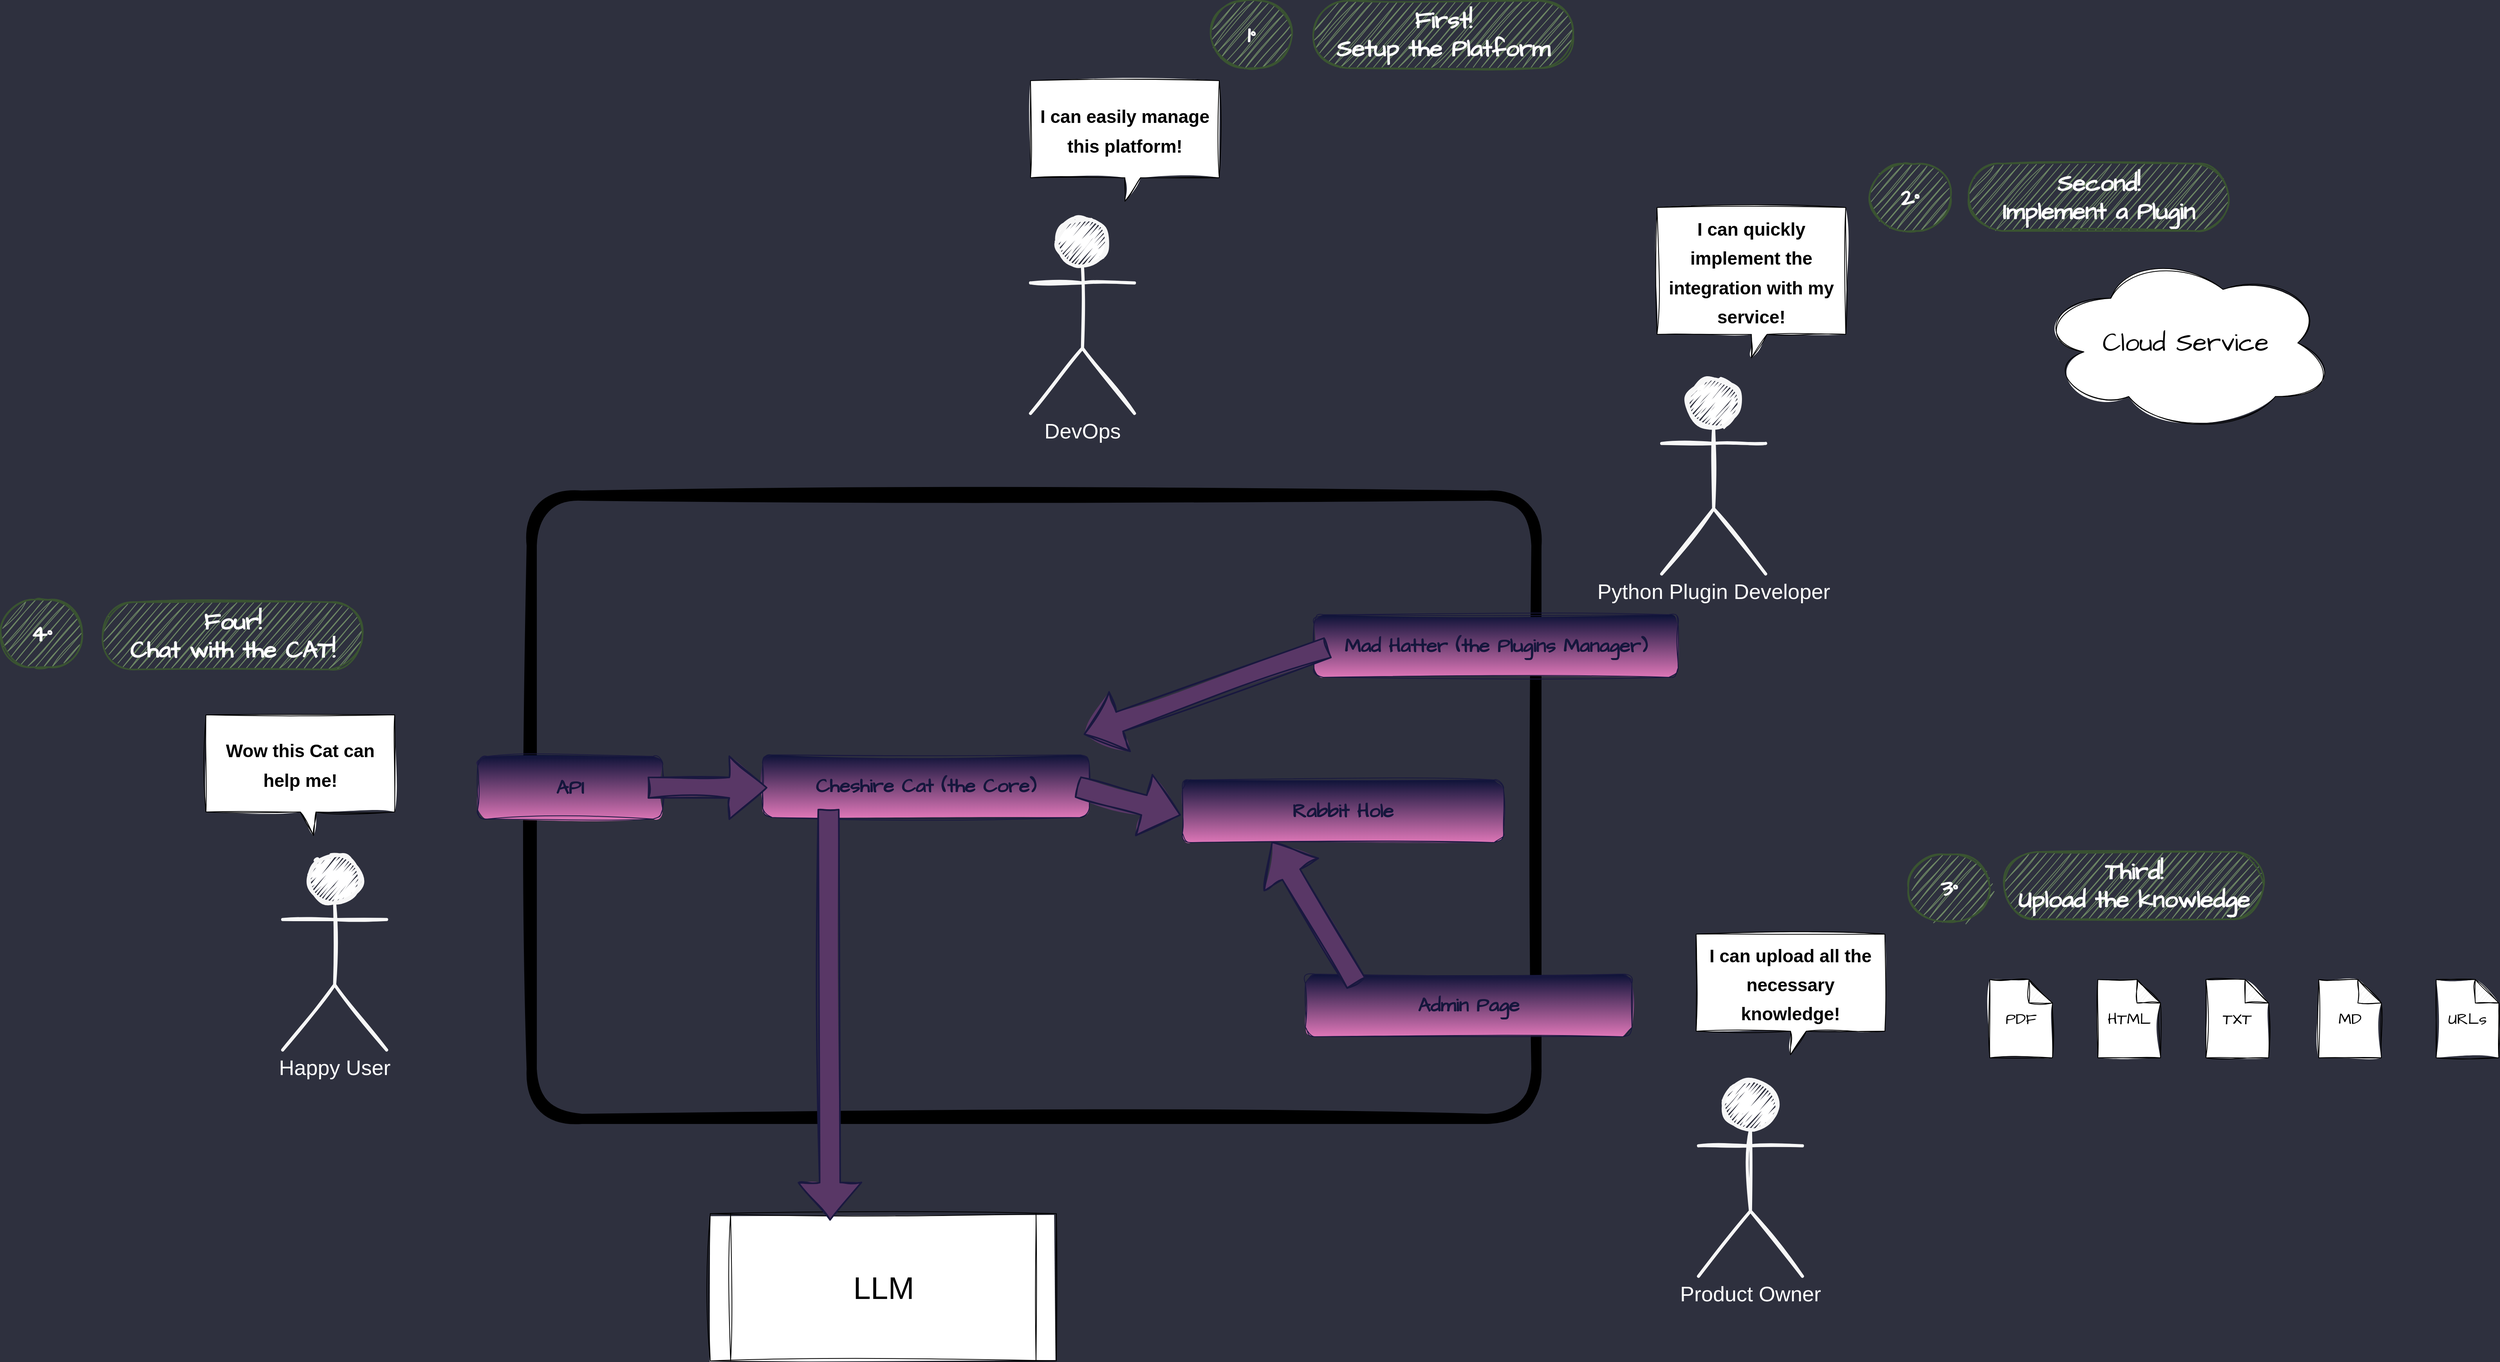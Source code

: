 <mxfile version="21.6.8" type="device" pages="7">
  <diagram name="Main Flows" id="JcK1aVQsjR1GEOqReehj">
    <mxGraphModel dx="4804" dy="2428" grid="0" gridSize="10" guides="1" tooltips="1" connect="0" arrows="0" fold="1" page="0" pageScale="1" pageWidth="827" pageHeight="1169" background="#2e303e" math="0" shadow="0">
      <root>
        <mxCell id="ahZp8jFpVbiU2jL5EtiC-0" />
        <mxCell id="ahZp8jFpVbiU2jL5EtiC-1" value="Main Flow" parent="ahZp8jFpVbiU2jL5EtiC-0" />
        <mxCell id="6NH0nqKyb6miRbbLpVPa-19" value="" style="shape=image;verticalLabelPosition=bottom;labelBackgroundColor=default;verticalAlign=top;aspect=fixed;imageAspect=0;image=https://cheshire-cat-ai.github.io/docs/assets/img/cheshire-cat-mj.png;clipPath=inset(22.07% 33.33% 22.07% 33.33% round 10%);" parent="ahZp8jFpVbiU2jL5EtiC-1" vertex="1">
          <mxGeometry x="798" y="1421.05" width="162" height="161.95" as="geometry" />
        </mxCell>
        <mxCell id="6NH0nqKyb6miRbbLpVPa-16" value="" style="rounded=1;whiteSpace=wrap;html=1;sketch=1;hachureGap=4;jiggle=2;curveFitting=1;fontFamily=Helvetica;fontSource=https%3A%2F%2Ffonts.googleapis.com%2Fcss%3Ffamily%3DArchitects%2BDaughter;fontSize=11;fontColor=default;arcSize=8;fillColor=none;strokeWidth=13;" parent="ahZp8jFpVbiU2jL5EtiC-1" vertex="1">
          <mxGeometry x="207" y="787" width="1283" height="796" as="geometry" />
        </mxCell>
        <mxCell id="HBj9jEGTR8ScBvK7Bn17-0" value="Cheshire Cat (the Core)" style="shape=label;whiteSpace=wrap;html=1;backgroundOutline=1;rounded=1;points=[[0,0,0,0,0],[0,0.25,0,0,0],[0,0.5,0,0,0],[0,0.75,0,0,0],[0,1,0,0,0],[0.24,0,0,0,0],[0.25,1,0,0,0],[0.5,0,0,0,0],[0.5,1,0,0,0],[0.75,0,0,0,0],[0.75,1,0,0,0],[1,0,0,0,0],[1,0.25,0,0,0],[1,0.5,0,0,0],[1,0.75,0,0,0],[1,1,0,0,0]];sketch=1;curveFitting=1;jiggle=2;align=center;fontSize=25;fontFamily=Architects Daughter;fillColor=#0c1237;strokeColor=#19183f;fontColor=#15163c;strokeWidth=1;fillStyle=solid;gradientColor=#df77b8;gradientDirection=south;fontSource=https%3A%2F%2Ffonts.googleapis.com%2Fcss%3Ffamily%3DArchitects%2BDaughter;glass=0;shadow=0;fontStyle=1" parent="ahZp8jFpVbiU2jL5EtiC-1" vertex="1">
          <mxGeometry x="502" y="1118" width="417" height="80" as="geometry" />
        </mxCell>
        <mxCell id="q7Gg7DtAhP5HQqkx31X3-0" value="API" style="shape=label;whiteSpace=wrap;html=1;backgroundOutline=1;rounded=1;sketch=1;curveFitting=1;jiggle=2;fontSize=25;fontFamily=Architects Daughter;fillColor=#0c1237;strokeColor=#19183f;fontColor=#15163c;strokeWidth=1;fillStyle=solid;gradientColor=#df77b8;gradientDirection=south;fontSource=https%3A%2F%2Ffonts.googleapis.com%2Fcss%3Ffamily%3DArchitects%2BDaughter;glass=0;shadow=0;fontStyle=1" parent="ahZp8jFpVbiU2jL5EtiC-1" vertex="1">
          <mxGeometry x="138" y="1120" width="236" height="80" as="geometry" />
        </mxCell>
        <mxCell id="Uo31iDvu8QpUcGkBhzjh-0" value="Mad Hatter (the Plugins Manager)" style="shape=label;whiteSpace=wrap;html=1;backgroundOutline=1;rounded=1;points=[[0,0,0,0,0],[0,0.25,0,0,0],[0,0.5,0,0,0],[0,0.75,0,0,0],[0,1,0,0,0],[0.24,0,0,0,0],[0.25,1,0,0,0],[0.5,0,0,0,0],[0.5,1,0,0,0],[0.75,0,0,0,0],[0.75,1,0,0,0],[1,0,0,0,0],[1,0.25,0,0,0],[1,0.5,0,0,0],[1,0.75,0,0,0],[1,1,0,0,0]];sketch=1;curveFitting=1;jiggle=2;align=center;fontSize=25;fontFamily=Architects Daughter;fillColor=#0c1237;strokeColor=#19183f;fontColor=#15163c;strokeWidth=1;fillStyle=solid;gradientColor=#df77b8;gradientDirection=south;fontSource=https%3A%2F%2Ffonts.googleapis.com%2Fcss%3Ffamily%3DArchitects%2BDaughter;glass=0;shadow=0;fontStyle=1" parent="ahZp8jFpVbiU2jL5EtiC-1" vertex="1">
          <mxGeometry x="1206" y="939" width="465" height="80" as="geometry" />
        </mxCell>
        <mxCell id="mJIIEgzrU0rBJK36pKlz-0" value="Rabbit Hole" style="shape=label;whiteSpace=wrap;html=1;backgroundOutline=1;rounded=1;points=[[0,0,0,0,0],[0,0.25,0,0,0],[0,0.5,0,0,0],[0,0.75,0,0,0],[0,1,0,0,0],[0.24,0,0,0,0],[0.25,1,0,0,0],[0.5,0,0,0,0],[0.5,1,0,0,0],[0.75,0,0,0,0],[0.75,1,0,0,0],[1,0,0,0,0],[1,0.25,0,0,0],[1,0.5,0,0,0],[1,0.75,0,0,0],[1,1,0,0,0]];sketch=1;curveFitting=1;jiggle=2;align=center;fontSize=25;fontFamily=Architects Daughter;fillColor=#0c1237;strokeColor=#19183f;fontColor=#15163c;strokeWidth=1;fillStyle=solid;gradientColor=#df77b8;gradientDirection=south;fontSource=https%3A%2F%2Ffonts.googleapis.com%2Fcss%3Ffamily%3DArchitects%2BDaughter;glass=0;shadow=0;fontStyle=1" parent="ahZp8jFpVbiU2jL5EtiC-1" vertex="1">
          <mxGeometry x="1038" y="1150" width="410" height="80" as="geometry" />
        </mxCell>
        <mxCell id="Pmevcp-GH5rmbStE4NlE-0" value="Happy User" style="shape=umlActor;verticalLabelPosition=bottom;verticalAlign=top;html=1;outlineConnect=0;sketch=1;hachureGap=4;jiggle=2;curveFitting=1;fontFamily=Helvetica;fontSource=https%3A%2F%2Ffonts.googleapis.com%2Fcss%3Ffamily%3DArchitects%2BDaughter;fontSize=27;fontColor=#ffffff;strokeColor=#f7f7f7;strokeWidth=4;fillStyle=zigzag;" parent="ahZp8jFpVbiU2jL5EtiC-1" vertex="1">
          <mxGeometry x="-111" y="1245" width="132.69" height="250" as="geometry" />
        </mxCell>
        <mxCell id="NDCYjCa2agxPBL5k8bUA-0" value="Python Plugin Developer" style="shape=umlActor;verticalLabelPosition=bottom;verticalAlign=top;html=1;outlineConnect=0;sketch=1;hachureGap=4;jiggle=2;curveFitting=1;fontFamily=Helvetica;fontSource=https%3A%2F%2Ffonts.googleapis.com%2Fcss%3Ffamily%3DArchitects%2BDaughter;fontSize=27;fontColor=#ffffff;strokeColor=#f7f7f7;strokeWidth=4;fillStyle=zigzag;" parent="ahZp8jFpVbiU2jL5EtiC-1" vertex="1">
          <mxGeometry x="1650" y="637" width="132.69" height="250" as="geometry" />
        </mxCell>
        <mxCell id="NDCYjCa2agxPBL5k8bUA-1" value="Product Owner" style="shape=umlActor;verticalLabelPosition=bottom;verticalAlign=top;html=1;outlineConnect=0;sketch=1;hachureGap=4;jiggle=2;curveFitting=1;fontFamily=Helvetica;fontSource=https%3A%2F%2Ffonts.googleapis.com%2Fcss%3Ffamily%3DArchitects%2BDaughter;fontSize=27;fontColor=#ffffff;strokeColor=#f7f7f7;strokeWidth=4;fillStyle=zigzag;" parent="ahZp8jFpVbiU2jL5EtiC-1" vertex="1">
          <mxGeometry x="1697" y="1534" width="132.69" height="250" as="geometry" />
        </mxCell>
        <mxCell id="az-Xf3hspj3WeIbvDySh-3" value="&lt;font style=&quot;font-size: 23px;&quot;&gt;&lt;span&gt;I can quickly implement the integration with my service!&lt;/span&gt;&lt;/font&gt;" style="shape=callout;whiteSpace=wrap;html=1;perimeter=calloutPerimeter;sketch=1;hachureGap=4;jiggle=2;curveFitting=1;fontFamily=Helvetica;fontSource=https%3A%2F%2Ffonts.googleapis.com%2Fcss%3Ffamily%3DArchitects%2BDaughter;fontSize=31;fontColor=default;fontStyle=1" parent="ahZp8jFpVbiU2jL5EtiC-1" vertex="1">
          <mxGeometry x="1644" y="419" width="241" height="192" as="geometry" />
        </mxCell>
        <mxCell id="az-Xf3hspj3WeIbvDySh-11" value="Cloud Service" style="ellipse;shape=cloud;whiteSpace=wrap;html=1;sketch=1;hachureGap=4;jiggle=2;curveFitting=1;fontFamily=Architects Daughter;fontSource=https%3A%2F%2Ffonts.googleapis.com%2Fcss%3Ffamily%3DArchitects%2BDaughter;fontSize=33;fontColor=default;" parent="ahZp8jFpVbiU2jL5EtiC-1" vertex="1">
          <mxGeometry x="2128" y="478" width="382" height="228" as="geometry" />
        </mxCell>
        <mxCell id="az-Xf3hspj3WeIbvDySh-12" value="&lt;font style=&quot;font-size: 23px;&quot;&gt;&lt;span&gt;I can upload all the necessary knowledge!&lt;/span&gt;&lt;/font&gt;" style="shape=callout;whiteSpace=wrap;html=1;perimeter=calloutPerimeter;sketch=1;hachureGap=4;jiggle=2;curveFitting=1;fontFamily=Helvetica;fontSource=https%3A%2F%2Ffonts.googleapis.com%2Fcss%3Ffamily%3DArchitects%2BDaughter;fontSize=31;fontColor=default;fontStyle=1" parent="ahZp8jFpVbiU2jL5EtiC-1" vertex="1">
          <mxGeometry x="1694" y="1347" width="241" height="154" as="geometry" />
        </mxCell>
        <mxCell id="az-Xf3hspj3WeIbvDySh-13" value="&lt;font style=&quot;font-size: 23px;&quot;&gt;&lt;span&gt;I can easily manage this platform!&lt;/span&gt;&lt;/font&gt;" style="shape=callout;whiteSpace=wrap;html=1;perimeter=calloutPerimeter;sketch=1;hachureGap=4;jiggle=2;curveFitting=1;fontFamily=Helvetica;fontSource=https%3A%2F%2Ffonts.googleapis.com%2Fcss%3Ffamily%3DArchitects%2BDaughter;fontSize=31;fontColor=default;fontStyle=1" parent="ahZp8jFpVbiU2jL5EtiC-1" vertex="1">
          <mxGeometry x="844" y="257" width="241" height="154" as="geometry" />
        </mxCell>
        <mxCell id="az-Xf3hspj3WeIbvDySh-14" value="PDF" style="shape=note;whiteSpace=wrap;html=1;backgroundOutline=1;darkOpacity=0.05;sketch=1;hachureGap=4;jiggle=2;curveFitting=1;fontFamily=Architects Daughter;fontSource=https%3A%2F%2Ffonts.googleapis.com%2Fcss%3Ffamily%3DArchitects%2BDaughter;fontSize=20;fontColor=default;" parent="ahZp8jFpVbiU2jL5EtiC-1" vertex="1">
          <mxGeometry x="2069" y="1405" width="80" height="100" as="geometry" />
        </mxCell>
        <mxCell id="az-Xf3hspj3WeIbvDySh-15" value="&lt;font style=&quot;font-size: 23px;&quot;&gt;&lt;span&gt;Wow this Cat can help me!&lt;/span&gt;&lt;/font&gt;" style="shape=callout;whiteSpace=wrap;html=1;perimeter=calloutPerimeter;sketch=1;hachureGap=4;jiggle=2;curveFitting=1;fontFamily=Helvetica;fontSource=https%3A%2F%2Ffonts.googleapis.com%2Fcss%3Ffamily%3DArchitects%2BDaughter;fontSize=31;fontColor=default;fontStyle=1;position2=0.57;" parent="ahZp8jFpVbiU2jL5EtiC-1" vertex="1">
          <mxGeometry x="-209" y="1067" width="241" height="154" as="geometry" />
        </mxCell>
        <mxCell id="6NH0nqKyb6miRbbLpVPa-0" value="&lt;font style=&quot;font-size: 30px;&quot;&gt;First!&lt;br&gt;Setup the Platform&lt;/font&gt;" style="html=1;dashed=0;whiteSpace=wrap;shape=mxgraph.dfd.start;fontStyle=1;fontSize=19;fillColor=#6d8764;strokeColor=#3A5431;fontFamily=Architects Daughter;fontColor=#ffffff;rounded=1;sketch=1;curveFitting=1;jiggle=2;fontSource=https%3A%2F%2Ffonts.googleapis.com%2Fcss%3Ffamily%3DArchitects%2BDaughter;strokeWidth=2;" parent="ahZp8jFpVbiU2jL5EtiC-1" vertex="1">
          <mxGeometry x="1205" y="155" width="332" height="86" as="geometry" />
        </mxCell>
        <mxCell id="6NH0nqKyb6miRbbLpVPa-1" value="&lt;font style=&quot;font-size: 30px;&quot;&gt;Second!&lt;br&gt;Implement a Plugin&lt;/font&gt;" style="html=1;dashed=0;whiteSpace=wrap;shape=mxgraph.dfd.start;fontStyle=1;fontSize=19;fillColor=#6d8764;strokeColor=#3A5431;fontFamily=Architects Daughter;fontColor=#ffffff;rounded=1;sketch=1;curveFitting=1;jiggle=2;fontSource=https%3A%2F%2Ffonts.googleapis.com%2Fcss%3Ffamily%3DArchitects%2BDaughter;strokeWidth=2;" parent="ahZp8jFpVbiU2jL5EtiC-1" vertex="1">
          <mxGeometry x="2042" y="363" width="332" height="86" as="geometry" />
        </mxCell>
        <mxCell id="6NH0nqKyb6miRbbLpVPa-2" value="&lt;font style=&quot;font-size: 30px;&quot;&gt;Third!&lt;br&gt;Upload the knowledge&lt;/font&gt;" style="html=1;dashed=0;whiteSpace=wrap;shape=mxgraph.dfd.start;fontStyle=1;fontSize=19;fillColor=#6d8764;strokeColor=#3A5431;fontFamily=Architects Daughter;fontColor=#ffffff;rounded=1;sketch=1;curveFitting=1;jiggle=2;fontSource=https%3A%2F%2Ffonts.googleapis.com%2Fcss%3Ffamily%3DArchitects%2BDaughter;strokeWidth=2;" parent="ahZp8jFpVbiU2jL5EtiC-1" vertex="1">
          <mxGeometry x="2087" y="1242" width="332" height="86" as="geometry" />
        </mxCell>
        <mxCell id="6NH0nqKyb6miRbbLpVPa-3" value="&lt;font style=&quot;font-size: 30px;&quot;&gt;Four!&lt;br&gt;Chat with the CAT!&lt;/font&gt;" style="html=1;dashed=0;whiteSpace=wrap;shape=mxgraph.dfd.start;fontStyle=1;fontSize=19;fillColor=#6d8764;strokeColor=#3A5431;fontFamily=Architects Daughter;fontColor=#ffffff;rounded=1;sketch=1;curveFitting=1;jiggle=2;fontSource=https%3A%2F%2Ffonts.googleapis.com%2Fcss%3Ffamily%3DArchitects%2BDaughter;strokeWidth=2;" parent="ahZp8jFpVbiU2jL5EtiC-1" vertex="1">
          <mxGeometry x="-341" y="923" width="332" height="86" as="geometry" />
        </mxCell>
        <mxCell id="6NH0nqKyb6miRbbLpVPa-4" value="Admin Page" style="shape=label;whiteSpace=wrap;html=1;backgroundOutline=1;rounded=1;points=[[0,0,0,0,0],[0,0.25,0,0,0],[0,0.5,0,0,0],[0,0.75,0,0,0],[0,1,0,0,0],[0.24,0,0,0,0],[0.25,1,0,0,0],[0.5,0,0,0,0],[0.5,1,0,0,0],[0.75,0,0,0,0],[0.75,1,0,0,0],[1,0,0,0,0],[1,0.25,0,0,0],[1,0.5,0,0,0],[1,0.75,0,0,0],[1,1,0,0,0]];sketch=1;curveFitting=1;jiggle=2;align=center;fontSize=25;fontFamily=Architects Daughter;fillColor=#0c1237;strokeColor=#19183f;fontColor=#15163c;strokeWidth=1;fillStyle=solid;gradientColor=#df77b8;gradientDirection=south;fontSource=https%3A%2F%2Ffonts.googleapis.com%2Fcss%3Ffamily%3DArchitects%2BDaughter;glass=0;shadow=0;fontStyle=1" parent="ahZp8jFpVbiU2jL5EtiC-1" vertex="1">
          <mxGeometry x="1195" y="1398" width="417" height="80" as="geometry" />
        </mxCell>
        <mxCell id="6NH0nqKyb6miRbbLpVPa-5" value="&lt;span style=&quot;font-size: 30px;&quot;&gt;1°&lt;/span&gt;" style="html=1;dashed=0;whiteSpace=wrap;shape=mxgraph.dfd.start;fontStyle=1;fontSize=19;fillColor=#6d8764;strokeColor=#3A5431;fontFamily=Architects Daughter;fontColor=#ffffff;rounded=1;sketch=1;curveFitting=1;jiggle=2;fontSource=https%3A%2F%2Ffonts.googleapis.com%2Fcss%3Ffamily%3DArchitects%2BDaughter;strokeWidth=2;" parent="ahZp8jFpVbiU2jL5EtiC-1" vertex="1">
          <mxGeometry x="1074" y="155" width="104" height="86" as="geometry" />
        </mxCell>
        <mxCell id="6NH0nqKyb6miRbbLpVPa-6" value="&lt;span style=&quot;font-size: 30px;&quot;&gt;3°&lt;/span&gt;" style="html=1;dashed=0;whiteSpace=wrap;shape=mxgraph.dfd.start;fontStyle=1;fontSize=19;fillColor=#6d8764;strokeColor=#3A5431;fontFamily=Architects Daughter;fontColor=#ffffff;rounded=1;sketch=1;curveFitting=1;jiggle=2;fontSource=https%3A%2F%2Ffonts.googleapis.com%2Fcss%3Ffamily%3DArchitects%2BDaughter;strokeWidth=2;" parent="ahZp8jFpVbiU2jL5EtiC-1" vertex="1">
          <mxGeometry x="1965" y="1245" width="104" height="86" as="geometry" />
        </mxCell>
        <mxCell id="6NH0nqKyb6miRbbLpVPa-7" value="&lt;span style=&quot;font-size: 30px;&quot;&gt;2°&lt;/span&gt;" style="html=1;dashed=0;whiteSpace=wrap;shape=mxgraph.dfd.start;fontStyle=1;fontSize=19;fillColor=#6d8764;strokeColor=#3A5431;fontFamily=Architects Daughter;fontColor=#ffffff;rounded=1;sketch=1;curveFitting=1;jiggle=2;fontSource=https%3A%2F%2Ffonts.googleapis.com%2Fcss%3Ffamily%3DArchitects%2BDaughter;strokeWidth=2;" parent="ahZp8jFpVbiU2jL5EtiC-1" vertex="1">
          <mxGeometry x="1915" y="363" width="104" height="86" as="geometry" />
        </mxCell>
        <mxCell id="6NH0nqKyb6miRbbLpVPa-9" value="&lt;span style=&quot;font-size: 30px;&quot;&gt;4°&lt;/span&gt;" style="html=1;dashed=0;whiteSpace=wrap;shape=mxgraph.dfd.start;fontStyle=1;fontSize=19;fillColor=#6d8764;strokeColor=#3A5431;fontFamily=Architects Daughter;fontColor=#ffffff;rounded=1;sketch=1;curveFitting=1;jiggle=2;fontSource=https%3A%2F%2Ffonts.googleapis.com%2Fcss%3Ffamily%3DArchitects%2BDaughter;strokeWidth=2;" parent="ahZp8jFpVbiU2jL5EtiC-1" vertex="1">
          <mxGeometry x="-471" y="920" width="104" height="86" as="geometry" />
        </mxCell>
        <mxCell id="6NH0nqKyb6miRbbLpVPa-10" value="HTML" style="shape=note;whiteSpace=wrap;html=1;backgroundOutline=1;darkOpacity=0.05;sketch=1;hachureGap=4;jiggle=2;curveFitting=1;fontFamily=Architects Daughter;fontSource=https%3A%2F%2Ffonts.googleapis.com%2Fcss%3Ffamily%3DArchitects%2BDaughter;fontSize=20;fontColor=default;" parent="ahZp8jFpVbiU2jL5EtiC-1" vertex="1">
          <mxGeometry x="2207" y="1405" width="80" height="100" as="geometry" />
        </mxCell>
        <mxCell id="6NH0nqKyb6miRbbLpVPa-11" value="TXT" style="shape=note;whiteSpace=wrap;html=1;backgroundOutline=1;darkOpacity=0.05;sketch=1;hachureGap=4;jiggle=2;curveFitting=1;fontFamily=Architects Daughter;fontSource=https%3A%2F%2Ffonts.googleapis.com%2Fcss%3Ffamily%3DArchitects%2BDaughter;fontSize=20;fontColor=default;" parent="ahZp8jFpVbiU2jL5EtiC-1" vertex="1">
          <mxGeometry x="2345" y="1405" width="80" height="100" as="geometry" />
        </mxCell>
        <mxCell id="6NH0nqKyb6miRbbLpVPa-12" value="MD" style="shape=note;whiteSpace=wrap;html=1;backgroundOutline=1;darkOpacity=0.05;sketch=1;hachureGap=4;jiggle=2;curveFitting=1;fontFamily=Architects Daughter;fontSource=https%3A%2F%2Ffonts.googleapis.com%2Fcss%3Ffamily%3DArchitects%2BDaughter;fontSize=20;fontColor=default;" parent="ahZp8jFpVbiU2jL5EtiC-1" vertex="1">
          <mxGeometry x="2489" y="1405" width="80" height="100" as="geometry" />
        </mxCell>
        <mxCell id="6NH0nqKyb6miRbbLpVPa-13" value="URLs" style="shape=note;whiteSpace=wrap;html=1;backgroundOutline=1;darkOpacity=0.05;sketch=1;hachureGap=4;jiggle=2;curveFitting=1;fontFamily=Architects Daughter;fontSource=https%3A%2F%2Ffonts.googleapis.com%2Fcss%3Ffamily%3DArchitects%2BDaughter;fontSize=20;fontColor=default;" parent="ahZp8jFpVbiU2jL5EtiC-1" vertex="1">
          <mxGeometry x="2639" y="1405" width="80" height="100" as="geometry" />
        </mxCell>
        <mxCell id="az-Xf3hspj3WeIbvDySh-7" value="DevOps" style="shape=umlActor;verticalLabelPosition=bottom;verticalAlign=top;html=1;outlineConnect=0;sketch=1;hachureGap=4;jiggle=2;curveFitting=1;fontFamily=Helvetica;fontSource=https%3A%2F%2Ffonts.googleapis.com%2Fcss%3Ffamily%3DArchitects%2BDaughter;fontSize=27;fontColor=#ffffff;strokeColor=#f7f7f7;strokeWidth=4;fillStyle=zigzag;" parent="ahZp8jFpVbiU2jL5EtiC-1" vertex="1">
          <mxGeometry x="844" y="432" width="132.69" height="250" as="geometry" />
        </mxCell>
        <mxCell id="6NH0nqKyb6miRbbLpVPa-20" value="" style="shape=image;verticalLabelPosition=bottom;labelBackgroundColor=default;verticalAlign=top;aspect=fixed;imageAspect=0;image=https://msdynamicsnavashwinitripathi.files.wordpress.com/2021/01/docker_logo.png;" parent="ahZp8jFpVbiU2jL5EtiC-1" vertex="1">
          <mxGeometry x="1389" y="249.0" width="156.63" height="133.79" as="geometry" />
        </mxCell>
        <mxCell id="6NH0nqKyb6miRbbLpVPa-22" value="" style="shape=flexArrow;endArrow=classic;html=1;rounded=1;labelBackgroundColor=default;sketch=1;jiggle=2;curveFitting=1;strokeColor=#19183f;strokeWidth=2;fontFamily=Helvetica;fontSize=11;fontColor=default;endSize=15.217;fillColor=#593766;fillStyle=solid;endWidth=52.174;width=25.217;entryX=0.278;entryY=0.988;entryDx=0;entryDy=0;entryPerimeter=0;exitX=0.156;exitY=0.15;exitDx=0;exitDy=0;exitPerimeter=0;" parent="ahZp8jFpVbiU2jL5EtiC-1" source="6NH0nqKyb6miRbbLpVPa-4" target="mJIIEgzrU0rBJK36pKlz-0" edge="1">
          <mxGeometry width="50" height="50" relative="1" as="geometry">
            <mxPoint x="1267.5" y="1382" as="sourcePoint" />
            <mxPoint x="1156" y="1198" as="targetPoint" />
          </mxGeometry>
        </mxCell>
        <mxCell id="6NH0nqKyb6miRbbLpVPa-23" value="" style="shape=flexArrow;endArrow=classic;html=1;rounded=1;labelBackgroundColor=default;sketch=1;jiggle=2;curveFitting=1;strokeColor=#19183f;strokeWidth=2;fontFamily=Helvetica;fontSize=11;fontColor=default;endSize=15.217;fillColor=#593766;fillStyle=solid;endWidth=52.174;width=25.217;entryX=0.5;entryY=0;entryDx=0;entryDy=0;entryPerimeter=0;exitX=0.039;exitY=0.525;exitDx=0;exitDy=0;exitPerimeter=0;" parent="ahZp8jFpVbiU2jL5EtiC-1" source="Uo31iDvu8QpUcGkBhzjh-0" edge="1">
          <mxGeometry width="50" height="50" relative="1" as="geometry">
            <mxPoint x="1204.996" y="981" as="sourcePoint" />
            <mxPoint x="911.89" y="1092" as="targetPoint" />
          </mxGeometry>
        </mxCell>
        <mxCell id="6NH0nqKyb6miRbbLpVPa-24" value="" style="shape=flexArrow;endArrow=classic;html=1;rounded=1;labelBackgroundColor=default;sketch=1;jiggle=2;curveFitting=1;strokeColor=#19183f;strokeWidth=2;fontFamily=Helvetica;fontSize=11;fontColor=default;endSize=15.217;fillColor=#593766;fillStyle=solid;endWidth=52.174;width=25.217;" parent="ahZp8jFpVbiU2jL5EtiC-1" edge="1">
          <mxGeometry width="50" height="50" relative="1" as="geometry">
            <mxPoint x="355" y="1160" as="sourcePoint" />
            <mxPoint x="508" y="1160" as="targetPoint" />
          </mxGeometry>
        </mxCell>
        <mxCell id="6NH0nqKyb6miRbbLpVPa-25" value="" style="shape=flexArrow;endArrow=classic;html=1;rounded=1;labelBackgroundColor=default;sketch=1;jiggle=2;curveFitting=1;strokeColor=#19183f;strokeWidth=2;fontFamily=Helvetica;fontSize=11;fontColor=default;endSize=15.217;fillColor=#593766;fillStyle=solid;endWidth=52.174;width=25.217;exitX=1;exitY=0.5;exitDx=0;exitDy=0;entryX=-0.005;entryY=0.563;entryDx=0;entryDy=0;entryPerimeter=0;" parent="ahZp8jFpVbiU2jL5EtiC-1" target="mJIIEgzrU0rBJK36pKlz-0" edge="1">
          <mxGeometry width="50" height="50" relative="1" as="geometry">
            <mxPoint x="904" y="1159.09" as="sourcePoint" />
            <mxPoint x="1038" y="1159.09" as="targetPoint" />
          </mxGeometry>
        </mxCell>
        <mxCell id="6NH0nqKyb6miRbbLpVPa-27" value="&lt;font style=&quot;font-size: 40px;&quot;&gt;LLM&lt;/font&gt;" style="shape=process;whiteSpace=wrap;html=1;backgroundOutline=1;sketch=1;hachureGap=4;jiggle=2;curveFitting=1;fontFamily=Helvetica;fontSource=https%3A%2F%2Ffonts.googleapis.com%2Fcss%3Ffamily%3DArchitects%2BDaughter;fontSize=12;fontColor=default;size=0.058;" parent="ahZp8jFpVbiU2jL5EtiC-1" vertex="1">
          <mxGeometry x="435" y="1704" width="442" height="188" as="geometry" />
        </mxCell>
        <mxCell id="6NH0nqKyb6miRbbLpVPa-30" value="" style="shape=flexArrow;endArrow=classic;html=1;rounded=1;labelBackgroundColor=default;sketch=1;jiggle=2;curveFitting=1;strokeColor=#19183f;strokeWidth=2;fontFamily=Helvetica;fontSize=11;fontColor=default;endSize=15.217;fillColor=#593766;fillStyle=solid;endWidth=52.174;width=25.217;" parent="ahZp8jFpVbiU2jL5EtiC-1" edge="1">
          <mxGeometry width="50" height="50" relative="1" as="geometry">
            <mxPoint x="586" y="1187" as="sourcePoint" />
            <mxPoint x="588" y="1713" as="targetPoint" />
          </mxGeometry>
        </mxCell>
      </root>
    </mxGraphModel>
  </diagram>
  <diagram name="chatting-with-the-cat" id="1h3j-1ed5YaDxNWtT5wZ">
    <mxGraphModel dx="2903" dy="318" grid="0" gridSize="10" guides="1" tooltips="1" connect="1" arrows="0" fold="1" page="0" pageScale="1" pageWidth="827" pageHeight="1169" background="#2e303e" math="0" shadow="0">
      <root>
        <mxCell id="0" />
        <mxCell id="1" value="Main Flow" parent="0" />
        <mxCell id="fu8XfMJG3UurVQH572fY-1" value="" style="edgeStyle=orthogonalEdgeStyle;rounded=1;orthogonalLoop=1;jettySize=auto;html=1;exitX=1;exitY=0.5;exitDx=0;exitDy=0;entryX=0;entryY=0.25;entryDx=0;entryDy=0;endArrow=block;endFill=1;sketch=1;curveFitting=1;jiggle=2;fillColor=#f5f5f5;strokeColor=#fff2cc;endSize=6;strokeWidth=2;" parent="1" source="fu8XfMJG3UurVQH572fY-106" target="fu8XfMJG3UurVQH572fY-24" edge="1">
          <mxGeometry relative="1" as="geometry">
            <mxPoint x="-100" y="2080" as="targetPoint" />
          </mxGeometry>
        </mxCell>
        <mxCell id="fu8XfMJG3UurVQH572fY-2" style="edgeStyle=orthogonalEdgeStyle;rounded=1;orthogonalLoop=1;jettySize=auto;html=1;endArrow=block;endFill=1;entryX=1;entryY=0.75;entryDx=0;entryDy=0;exitX=0;exitY=0.5;exitDx=0;exitDy=0;sketch=1;curveFitting=1;jiggle=2;strokeColor=#fff2cc;fillColor=#f5f5f5;endSize=6;strokeWidth=2;" parent="1" source="fu8XfMJG3UurVQH572fY-108" target="fu8XfMJG3UurVQH572fY-12" edge="1">
          <mxGeometry relative="1" as="geometry">
            <mxPoint x="70" y="2100" as="sourcePoint" />
            <mxPoint x="200" y="2110" as="targetPoint" />
          </mxGeometry>
        </mxCell>
        <mxCell id="fu8XfMJG3UurVQH572fY-3" style="edgeStyle=orthogonalEdgeStyle;shape=connector;rounded=1;orthogonalLoop=1;jettySize=auto;html=1;exitX=0.5;exitY=0;exitDx=0;exitDy=0;labelBackgroundColor=default;strokeColor=#9673a6;fontFamily=Helvetica;fontSize=11;fontColor=default;endArrow=openThin;endFill=0;dashed=1;startArrow=none;startFill=0;fillColor=#e1d5e7;sketch=1;curveFitting=1;jiggle=2;endSize=6;strokeWidth=2;entryX=1;entryY=0.5;entryDx=0;entryDy=0;" parent="1" source="fu8XfMJG3UurVQH572fY-89" edge="1" target="O29kUBceJHXoJHxz7A_S-1">
          <mxGeometry relative="1" as="geometry">
            <mxPoint x="1210" y="2368" as="sourcePoint" />
            <mxPoint x="1170" y="1810" as="targetPoint" />
            <Array as="points">
              <mxPoint x="1995" y="1821" />
            </Array>
          </mxGeometry>
        </mxCell>
        <mxCell id="fu8XfMJG3UurVQH572fY-4" value="Long Term Memory" style="swimlane;whiteSpace=wrap;html=1;swimlaneFillColor=#363b5e;fillColor=#0c1237;strokeColor=#19183f;rounded=1;sketch=1;curveFitting=1;jiggle=2;fontColor=#19183f;fontSize=21;fontFamily=Architects Daughter;strokeWidth=1;fillStyle=solid;gradientColor=#df77b8;gradientDirection=south;fontSource=https%3A%2F%2Ffonts.googleapis.com%2Fcss%3Ffamily%3DArchitects%2BDaughter;glass=0;shadow=0;startSize=38;fontStyle=1" parent="1" vertex="1">
          <mxGeometry x="283" y="2279" width="617" height="201" as="geometry" />
        </mxCell>
        <mxCell id="fu8XfMJG3UurVQH572fY-6" value="Declarative Memory&lt;br style=&quot;font-size: 10px;&quot;&gt;&lt;br&gt;summary of uploaded documents&amp;nbsp;" style="rounded=1;whiteSpace=wrap;html=1;sketch=1;curveFitting=1;jiggle=2;fontSize=12;fontFamily=Helvetica;fillColor=default;strokeColor=default;fontColor=default;strokeWidth=1;fillStyle=solid;gradientColor=none;gradientDirection=south;fontSource=https%3A%2F%2Ffonts.googleapis.com%2Fcss%3Ffamily%3DArchitects%2BDaughter;glass=0;shadow=0;fontStyle=0;startSize=33;swimlaneFillColor=default;arcSize=6;" parent="fu8XfMJG3UurVQH572fY-4" vertex="1">
          <mxGeometry x="258" y="87" width="124" height="71" as="geometry" />
        </mxCell>
        <mxCell id="fu8XfMJG3UurVQH572fY-7" value="Procedural Memory&lt;br style=&quot;font-size: 10px;&quot;&gt;&lt;br&gt;plugin tools" style="rounded=1;whiteSpace=wrap;html=1;sketch=1;curveFitting=1;jiggle=2;fontSize=12;fontFamily=Helvetica;fillColor=default;strokeColor=default;fontColor=default;strokeWidth=1;fillStyle=solid;gradientColor=none;gradientDirection=south;fontSource=https%3A%2F%2Ffonts.googleapis.com%2Fcss%3Ffamily%3DArchitects%2BDaughter;glass=0;shadow=0;fontStyle=0;startSize=33;swimlaneFillColor=default;arcSize=6;" parent="fu8XfMJG3UurVQH572fY-4" vertex="1">
          <mxGeometry x="466" y="87" width="120" height="72" as="geometry" />
        </mxCell>
        <mxCell id="fu8XfMJG3UurVQH572fY-5" value="Episodic Memory&lt;br&gt;&lt;br style=&quot;font-size: 10px;&quot;&gt;summary of past conversations" style="rounded=1;whiteSpace=wrap;html=1;sketch=1;curveFitting=1;jiggle=2;fontSize=12;fontFamily=Helvetica;fillColor=default;strokeColor=default;fontColor=default;strokeWidth=1;fillStyle=solid;gradientColor=none;gradientDirection=south;fontSource=https%3A%2F%2Ffonts.googleapis.com%2Fcss%3Ffamily%3DArchitects%2BDaughter;glass=0;shadow=0;fontStyle=0;startSize=33;swimlaneFillColor=default;arcSize=6;" parent="fu8XfMJG3UurVQH572fY-4" vertex="1">
          <mxGeometry x="48" y="88" width="126" height="71" as="geometry" />
        </mxCell>
        <mxCell id="fu8XfMJG3UurVQH572fY-8" value="Working Memory of User &quot;XXX&quot;" style="swimlane;whiteSpace=wrap;html=1;rounded=1;sketch=1;curveFitting=1;jiggle=2;fillColor=#dae8fc;strokeColor=#6c8ebf;fontColor=#ffffff;swimlaneFillColor=none;fontSize=16;arcSize=6;startSize=33;fontFamily=Architects Daughter;fontSource=https%3A%2F%2Ffonts.googleapis.com%2Fcss%3Ffamily%3DArchitects%2BDaughter;" parent="1" vertex="1">
          <mxGeometry x="63" y="1598" width="737" height="190" as="geometry" />
        </mxCell>
        <mxCell id="fu8XfMJG3UurVQH572fY-10" value="Chat History" style="rounded=1;whiteSpace=wrap;html=1;sketch=1;curveFitting=1;jiggle=2;" parent="fu8XfMJG3UurVQH572fY-8" vertex="1">
          <mxGeometry x="596" y="80" width="126" height="60" as="geometry" />
        </mxCell>
        <mxCell id="RlKx5Y3i97T27zsFGdx3-1" value="User Prompt" style="rounded=1;whiteSpace=wrap;html=1;sketch=1;curveFitting=1;jiggle=2;" vertex="1" parent="fu8XfMJG3UurVQH572fY-8">
          <mxGeometry x="17" y="78" width="126" height="60" as="geometry" />
        </mxCell>
        <mxCell id="RlKx5Y3i97T27zsFGdx3-2" value="Episodic Memory" style="rounded=1;whiteSpace=wrap;html=1;sketch=1;curveFitting=1;jiggle=2;" vertex="1" parent="fu8XfMJG3UurVQH572fY-8">
          <mxGeometry x="166" y="80" width="126" height="60" as="geometry" />
        </mxCell>
        <mxCell id="fu8XfMJG3UurVQH572fY-9" value="Declarative Memory" style="rounded=1;whiteSpace=wrap;html=1;sketch=1;curveFitting=1;jiggle=2;" parent="fu8XfMJG3UurVQH572fY-8" vertex="1">
          <mxGeometry x="312" y="78" width="120" height="60" as="geometry" />
        </mxCell>
        <mxCell id="fu8XfMJG3UurVQH572fY-11" value="Procedural Memory" style="rounded=1;whiteSpace=wrap;html=1;sketch=1;curveFitting=1;jiggle=2;" parent="fu8XfMJG3UurVQH572fY-8" vertex="1">
          <mxGeometry x="455" y="78" width="120" height="60" as="geometry" />
        </mxCell>
        <mxCell id="fu8XfMJG3UurVQH572fY-12" value="User" style="shape=label;whiteSpace=wrap;html=1;backgroundOutline=1;rounded=1;strokeWidth=6;strokeColor=default;fillColor=default;fillStyle=solid;gradientColor=none;gradientDirection=south;fontColor=default;fontSize=24;fontFamily=Helvetica;fontSource=https%3A%2F%2Ffonts.googleapis.com%2Fcss%3Ffamily%3DArchitects%2BDaughter;sketch=1;curveFitting=1;jiggle=2;glass=0;shadow=0;fontStyle=1" parent="1" vertex="1">
          <mxGeometry x="-320" y="2040" width="120" height="80" as="geometry" />
        </mxCell>
        <mxCell id="fu8XfMJG3UurVQH572fY-13" style="edgeStyle=orthogonalEdgeStyle;rounded=1;orthogonalLoop=1;jettySize=auto;html=1;entryX=0.5;entryY=1;entryDx=0;entryDy=0;endArrow=block;endFill=1;sketch=1;curveFitting=1;jiggle=2;strokeColor=#fff2cc;fillColor=#f5f5f5;endSize=6;strokeWidth=2;exitX=0.5;exitY=0;exitDx=0;exitDy=0;" parent="1" source="fu8XfMJG3UurVQH572fY-37" target="fu8XfMJG3UurVQH572fY-8" edge="1">
          <mxGeometry relative="1" as="geometry">
            <mxPoint x="530" y="2040" as="sourcePoint" />
            <mxPoint x="340" y="2020" as="targetPoint" />
          </mxGeometry>
        </mxCell>
        <mxCell id="fu8XfMJG3UurVQH572fY-14" style="edgeStyle=orthogonalEdgeStyle;shape=connector;rounded=1;orthogonalLoop=1;jettySize=auto;html=1;labelBackgroundColor=default;strokeColor=#fff2cc;fontFamily=Helvetica;fontSize=11;fontColor=default;endArrow=block;endFill=1;entryX=0.25;entryY=0;entryDx=0;entryDy=0;exitX=0.5;exitY=1;exitDx=0;exitDy=0;sketch=1;curveFitting=1;jiggle=2;fillColor=#f5f5f5;endSize=6;strokeWidth=2;" parent="1" source="fu8XfMJG3UurVQH572fY-36" target="fu8XfMJG3UurVQH572fY-4" edge="1">
          <mxGeometry relative="1" as="geometry">
            <mxPoint x="470" y="2190" as="sourcePoint" />
          </mxGeometry>
        </mxCell>
        <mxCell id="fu8XfMJG3UurVQH572fY-15" style="edgeStyle=orthogonalEdgeStyle;shape=connector;rounded=1;orthogonalLoop=1;jettySize=auto;html=1;exitX=0.5;exitY=0;exitDx=0;exitDy=0;labelBackgroundColor=default;strokeColor=#fff2cc;fontFamily=Helvetica;fontSize=11;fontColor=default;endArrow=block;endFill=1;entryX=0.5;entryY=1;entryDx=0;entryDy=0;sketch=1;curveFitting=1;jiggle=2;fillColor=#f5f5f5;endSize=6;strokeWidth=2;" parent="1" source="fu8XfMJG3UurVQH572fY-98" target="fu8XfMJG3UurVQH572fY-10" edge="1">
          <mxGeometry relative="1" as="geometry">
            <mxPoint x="750" y="1850" as="targetPoint" />
          </mxGeometry>
        </mxCell>
        <mxCell id="fu8XfMJG3UurVQH572fY-16" style="edgeStyle=orthogonalEdgeStyle;shape=connector;rounded=1;sketch=1;jiggle=2;curveFitting=1;orthogonalLoop=1;jettySize=auto;html=1;exitX=0;exitY=0.75;exitDx=0;exitDy=0;exitPerimeter=0;entryX=1;entryY=0.5;entryDx=0;entryDy=0;labelBackgroundColor=default;strokeColor=#fff2cc;strokeWidth=2;fontFamily=Helvetica;fontSize=11;fontColor=default;endArrow=none;endFill=0;endSize=6;fillColor=#f5f5f5;" parent="1" source="fu8XfMJG3UurVQH572fY-22" target="fu8XfMJG3UurVQH572fY-79" edge="1">
          <mxGeometry relative="1" as="geometry" />
        </mxCell>
        <mxCell id="fu8XfMJG3UurVQH572fY-17" style="edgeStyle=orthogonalEdgeStyle;shape=connector;rounded=1;sketch=1;jiggle=2;curveFitting=1;orthogonalLoop=1;jettySize=auto;html=1;exitX=1;exitY=0.5;exitDx=0;exitDy=0;exitPerimeter=0;entryX=0;entryY=0.5;entryDx=0;entryDy=0;labelBackgroundColor=default;strokeColor=#fff2cc;strokeWidth=2;fontFamily=Helvetica;fontSize=11;fontColor=default;endArrow=none;endFill=0;endSize=6;fillColor=#f5f5f5;" parent="1" source="fu8XfMJG3UurVQH572fY-22" target="fu8XfMJG3UurVQH572fY-46" edge="1">
          <mxGeometry relative="1" as="geometry">
            <Array as="points">
              <mxPoint x="803" y="2080" />
              <mxPoint x="803" y="2063" />
            </Array>
          </mxGeometry>
        </mxCell>
        <mxCell id="fu8XfMJG3UurVQH572fY-18" style="edgeStyle=orthogonalEdgeStyle;shape=connector;rounded=1;sketch=1;jiggle=2;curveFitting=1;orthogonalLoop=1;jettySize=auto;html=1;exitX=0.24;exitY=0;exitDx=0;exitDy=0;exitPerimeter=0;entryX=0.5;entryY=1;entryDx=0;entryDy=0;labelBackgroundColor=default;strokeColor=#fff2cc;strokeWidth=2;fontFamily=Helvetica;fontSize=11;fontColor=default;endArrow=none;endFill=0;endSize=6;fillColor=#f5f5f5;" parent="1" source="fu8XfMJG3UurVQH572fY-22" target="fu8XfMJG3UurVQH572fY-37" edge="1">
          <mxGeometry relative="1" as="geometry" />
        </mxCell>
        <mxCell id="fu8XfMJG3UurVQH572fY-19" style="edgeStyle=orthogonalEdgeStyle;shape=connector;rounded=1;sketch=1;jiggle=2;curveFitting=1;orthogonalLoop=1;jettySize=auto;html=1;exitX=0.75;exitY=0;exitDx=0;exitDy=0;exitPerimeter=0;entryX=0.5;entryY=1;entryDx=0;entryDy=0;labelBackgroundColor=default;strokeColor=#fff2cc;strokeWidth=2;fontFamily=Helvetica;fontSize=11;fontColor=default;endArrow=none;endFill=0;endSize=6;fillColor=#f5f5f5;" parent="1" source="fu8XfMJG3UurVQH572fY-22" target="fu8XfMJG3UurVQH572fY-98" edge="1">
          <mxGeometry relative="1" as="geometry" />
        </mxCell>
        <mxCell id="fu8XfMJG3UurVQH572fY-20" style="edgeStyle=orthogonalEdgeStyle;shape=connector;rounded=1;sketch=1;jiggle=2;curveFitting=1;orthogonalLoop=1;jettySize=auto;html=1;exitX=0.25;exitY=1;exitDx=0;exitDy=0;exitPerimeter=0;entryX=0.5;entryY=0;entryDx=0;entryDy=0;labelBackgroundColor=default;strokeColor=#fff2cc;strokeWidth=2;fontFamily=Helvetica;fontSize=11;fontColor=default;endArrow=none;endFill=0;endSize=6;fillColor=#f5f5f5;" parent="1" source="fu8XfMJG3UurVQH572fY-22" target="fu8XfMJG3UurVQH572fY-36" edge="1">
          <mxGeometry relative="1" as="geometry" />
        </mxCell>
        <mxCell id="fu8XfMJG3UurVQH572fY-21" style="edgeStyle=orthogonalEdgeStyle;shape=connector;rounded=1;sketch=1;jiggle=2;curveFitting=1;orthogonalLoop=1;jettySize=auto;html=1;exitX=1;exitY=0.25;exitDx=0;exitDy=0;exitPerimeter=0;entryX=0;entryY=0.5;entryDx=0;entryDy=0;labelBackgroundColor=default;strokeColor=#fff2cc;strokeWidth=2;fontFamily=Helvetica;fontSize=11;fontColor=default;endArrow=none;endFill=0;endSize=6;fillColor=#f5f5f5;" parent="1" source="fu8XfMJG3UurVQH572fY-22" target="fu8XfMJG3UurVQH572fY-77" edge="1">
          <mxGeometry relative="1" as="geometry" />
        </mxCell>
        <mxCell id="fu8XfMJG3UurVQH572fY-22" value="Cheshire Cat (the Core)" style="shape=label;whiteSpace=wrap;html=1;backgroundOutline=1;rounded=1;points=[[0,0,0,0,0],[0,0.25,0,0,0],[0,0.5,0,0,0],[0,0.75,0,0,0],[0,1,0,0,0],[0.24,0,0,0,0],[0.25,1,0,0,0],[0.5,0,0,0,0],[0.5,1,0,0,0],[0.75,0,0,0,0],[0.75,1,0,0,0],[1,0,0,0,0],[1,0.25,0,0,0],[1,0.5,0,0,0],[1,0.75,0,0,0],[1,1,0,0,0]];sketch=1;curveFitting=1;jiggle=2;align=center;fontSize=25;fontFamily=Architects Daughter;fillColor=#0c1237;strokeColor=#19183f;fontColor=#15163c;strokeWidth=1;fillStyle=solid;gradientColor=#df77b8;gradientDirection=south;fontSource=https%3A%2F%2Ffonts.googleapis.com%2Fcss%3Ffamily%3DArchitects%2BDaughter;glass=0;shadow=0;fontStyle=1" parent="1" vertex="1">
          <mxGeometry x="397" y="2040" width="323" height="80" as="geometry" />
        </mxCell>
        <mxCell id="fu8XfMJG3UurVQH572fY-23" style="edgeStyle=orthogonalEdgeStyle;shape=connector;rounded=1;sketch=1;jiggle=2;curveFitting=1;orthogonalLoop=1;jettySize=auto;html=1;exitX=1;exitY=0.25;exitDx=0;exitDy=0;entryX=0;entryY=0.5;entryDx=0;entryDy=0;labelBackgroundColor=default;strokeColor=#fff2cc;strokeWidth=2;fontFamily=Helvetica;fontSize=11;fontColor=default;endArrow=none;endFill=0;endSize=6;fillColor=#f5f5f5;" parent="1" source="fu8XfMJG3UurVQH572fY-24" target="fu8XfMJG3UurVQH572fY-25" edge="1">
          <mxGeometry relative="1" as="geometry" />
        </mxCell>
        <mxCell id="fu8XfMJG3UurVQH572fY-24" value="API" style="shape=label;whiteSpace=wrap;html=1;backgroundOutline=1;rounded=1;sketch=1;curveFitting=1;jiggle=2;fontSize=25;fontFamily=Architects Daughter;fillColor=#0c1237;strokeColor=#19183f;fontColor=#15163c;strokeWidth=1;fillStyle=solid;gradientColor=#df77b8;gradientDirection=south;fontSource=https%3A%2F%2Ffonts.googleapis.com%2Fcss%3Ffamily%3DArchitects%2BDaughter;glass=0;shadow=0;fontStyle=1" parent="1" vertex="1">
          <mxGeometry x="50" y="2040" width="120" height="80" as="geometry" />
        </mxCell>
        <UserObject label="2. call the Cat" link="data:page/id,tDUIyD7wCUAE30GUJINd" id="fu8XfMJG3UurVQH572fY-25">
          <mxCell style="rounded=1;whiteSpace=wrap;html=1;arcSize=50;fillColor=none;strokeColor=#fff2cc;sketch=1;curveFitting=1;jiggle=2;fontColor=#fff2cc;fillStyle=dashed;shadow=0;glass=0;strokeWidth=2;labelBackgroundColor=none;" parent="1" vertex="1">
            <mxGeometry x="210" y="2050" width="100" height="20" as="geometry" />
          </mxCell>
        </UserObject>
        <mxCell id="fu8XfMJG3UurVQH572fY-26" value="Mad Hatter (the Plugins Manager)" style="swimlane;whiteSpace=wrap;html=1;rounded=1;sketch=1;curveFitting=1;jiggle=2;fontFamily=Architects Daughter;fontSource=https%3A%2F%2Ffonts.googleapis.com%2Fcss%3Ffamily%3DArchitects%2BDaughter;fontSize=21;fillColor=#0c1237;strokeColor=#19183f;fontColor=#19183f;startSize=38;swimlaneFillColor=#363b5e;strokeWidth=1;fillStyle=solid;gradientColor=#df77b8;gradientDirection=south;glass=0;shadow=0;" parent="1" vertex="1">
          <mxGeometry x="897" y="2630" width="836" height="343" as="geometry" />
        </mxCell>
        <mxCell id="fu8XfMJG3UurVQH572fY-27" value="Plugin &quot;Foo&quot;" style="swimlane;whiteSpace=wrap;html=1;rounded=1;sketch=1;curveFitting=1;jiggle=2;" parent="fu8XfMJG3UurVQH572fY-26" vertex="1">
          <mxGeometry x="32" y="77" width="320" height="231" as="geometry" />
        </mxCell>
        <mxCell id="fu8XfMJG3UurVQH572fY-28" value="Tool &quot;ABC&quot;" style="rounded=1;whiteSpace=wrap;html=1;sketch=1;curveFitting=1;jiggle=2;" parent="fu8XfMJG3UurVQH572fY-27" vertex="1">
          <mxGeometry x="20" y="54" width="126" height="60" as="geometry" />
        </mxCell>
        <mxCell id="fu8XfMJG3UurVQH572fY-29" value="Tool &quot;...&quot;" style="rounded=1;whiteSpace=wrap;html=1;sketch=1;curveFitting=1;jiggle=2;" parent="fu8XfMJG3UurVQH572fY-27" vertex="1">
          <mxGeometry x="170" y="54" width="126" height="60" as="geometry" />
        </mxCell>
        <UserObject label="Hook Implementation" linkTarget="_blank" id="O29kUBceJHXoJHxz7A_S-7">
          <mxCell style="shape=label;whiteSpace=wrap;html=1;backgroundOutline=1;rounded=0;fillColor=#2e303e;strokeColor=#82b366;fontColor=#82b365;arcSize=50;fillStyle=solid;shadow=0;glass=0;strokeWidth=2;labelBackgroundColor=none;sketch=1;curveFitting=1;jiggle=2;fontStyle=0" vertex="1" parent="fu8XfMJG3UurVQH572fY-27">
            <mxGeometry x="38" y="134" width="121" height="40" as="geometry" />
          </mxCell>
        </UserObject>
        <UserObject label="Hook Implementation" linkTarget="_blank" id="O29kUBceJHXoJHxz7A_S-9">
          <mxCell style="shape=label;whiteSpace=wrap;html=1;backgroundOutline=1;rounded=0;fillColor=#2e303e;strokeColor=#82b366;fontColor=#82b365;arcSize=50;fillStyle=solid;shadow=0;glass=0;strokeWidth=2;labelBackgroundColor=none;sketch=1;curveFitting=1;jiggle=2;fontStyle=0" vertex="1" parent="fu8XfMJG3UurVQH572fY-27">
            <mxGeometry x="149" y="154" width="121" height="40" as="geometry" />
          </mxCell>
        </UserObject>
        <UserObject label="Hook Implementation" linkTarget="_blank" id="O29kUBceJHXoJHxz7A_S-10">
          <mxCell style="shape=label;whiteSpace=wrap;html=1;backgroundOutline=1;rounded=0;fillColor=#2e303e;strokeColor=#82b366;fontColor=#82b365;arcSize=50;fillStyle=solid;shadow=0;glass=0;strokeWidth=2;labelBackgroundColor=none;sketch=1;curveFitting=1;jiggle=2;fontStyle=0" vertex="1" parent="fu8XfMJG3UurVQH572fY-27">
            <mxGeometry x="65" y="177" width="121" height="40" as="geometry" />
          </mxCell>
        </UserObject>
        <mxCell id="fu8XfMJG3UurVQH572fY-33" value="Plugin &quot;Bar&quot;" style="swimlane;whiteSpace=wrap;html=1;rounded=1;sketch=1;curveFitting=1;jiggle=2;" parent="fu8XfMJG3UurVQH572fY-26" vertex="1">
          <mxGeometry x="482" y="77" width="320" height="231" as="geometry" />
        </mxCell>
        <mxCell id="fu8XfMJG3UurVQH572fY-34" value="Tool &quot;123&quot;" style="rounded=1;whiteSpace=wrap;html=1;sketch=1;curveFitting=1;jiggle=2;" parent="fu8XfMJG3UurVQH572fY-33" vertex="1">
          <mxGeometry x="20" y="54" width="126" height="60" as="geometry" />
        </mxCell>
        <mxCell id="fu8XfMJG3UurVQH572fY-35" value="Tool &quot;456&quot;" style="rounded=1;whiteSpace=wrap;html=1;sketch=1;curveFitting=1;jiggle=2;" parent="fu8XfMJG3UurVQH572fY-33" vertex="1">
          <mxGeometry x="170" y="54" width="126" height="60" as="geometry" />
        </mxCell>
        <UserObject label="Hook Implementation" linkTarget="_blank" id="O29kUBceJHXoJHxz7A_S-11">
          <mxCell style="shape=label;whiteSpace=wrap;html=1;backgroundOutline=1;rounded=0;fillColor=#2e303e;strokeColor=#82b366;fontColor=#82b365;arcSize=50;fillStyle=solid;shadow=0;glass=0;strokeWidth=2;labelBackgroundColor=none;sketch=1;curveFitting=1;jiggle=2;fontStyle=0" vertex="1" parent="fu8XfMJG3UurVQH572fY-33">
            <mxGeometry x="62" y="157" width="121" height="40" as="geometry" />
          </mxCell>
        </UserObject>
        <UserObject label="3. recall relevant memories" link="data:page/id,ZGyW14IdvQo_gIbE3VYy" id="fu8XfMJG3UurVQH572fY-36">
          <mxCell style="rounded=1;whiteSpace=wrap;html=1;arcSize=50;fillColor=none;strokeColor=#fff2cc;sketch=1;curveFitting=1;jiggle=2;fontColor=#fff2cc;fillStyle=dashed;shadow=0;glass=0;strokeWidth=2;labelBackgroundColor=none;" parent="1" vertex="1">
            <mxGeometry x="360" y="2182" width="160" height="20" as="geometry" />
          </mxCell>
        </UserObject>
        <UserObject label="4. set relevant memories" link="data:page/id,ZGyW14IdvQo_gIbE3VYy" id="fu8XfMJG3UurVQH572fY-37">
          <mxCell style="rounded=1;whiteSpace=wrap;html=1;arcSize=50;fillColor=none;strokeColor=#fff2cc;sketch=1;curveFitting=1;jiggle=2;fontColor=#fff2cc;fillStyle=dashed;shadow=0;glass=0;strokeWidth=2;labelBackgroundColor=none;" parent="1" vertex="1">
            <mxGeometry x="394" y="1963" width="160" height="20" as="geometry" />
          </mxCell>
        </UserObject>
        <mxCell id="fu8XfMJG3UurVQH572fY-38" style="edgeStyle=orthogonalEdgeStyle;shape=connector;rounded=1;orthogonalLoop=1;jettySize=auto;html=1;exitX=0.5;exitY=0;exitDx=0;exitDy=0;entryX=0.5;entryY=0;entryDx=0;entryDy=0;labelBackgroundColor=default;strokeColor=#fff2cc;fontFamily=Helvetica;fontSize=11;fontColor=default;endArrow=block;endFill=1;sketch=1;curveFitting=1;jiggle=2;fillColor=#f5f5f5;endSize=6;strokeWidth=2;" parent="1" source="fu8XfMJG3UurVQH572fY-51" target="fu8XfMJG3UurVQH572fY-11" edge="1">
          <mxGeometry relative="1" as="geometry">
            <mxPoint x="1265" y="1960" as="targetPoint" />
          </mxGeometry>
        </mxCell>
        <mxCell id="fu8XfMJG3UurVQH572fY-39" style="edgeStyle=orthogonalEdgeStyle;shape=connector;rounded=1;orthogonalLoop=1;jettySize=auto;html=1;exitX=0.5;exitY=1;exitDx=0;exitDy=0;entryX=0.5;entryY=0;entryDx=0;entryDy=0;labelBackgroundColor=default;strokeColor=#fff2cc;fontFamily=Helvetica;fontSize=11;fontColor=default;endArrow=block;endFill=1;sketch=1;curveFitting=1;jiggle=2;fillColor=#f5f5f5;endSize=6;strokeWidth=2;" parent="1" source="fu8XfMJG3UurVQH572fY-50" target="fu8XfMJG3UurVQH572fY-49" edge="1">
          <mxGeometry relative="1" as="geometry">
            <mxPoint x="1260" y="2130" as="sourcePoint" />
            <mxPoint x="1260" y="2200" as="targetPoint" />
          </mxGeometry>
        </mxCell>
        <mxCell id="fu8XfMJG3UurVQH572fY-40" style="edgeStyle=orthogonalEdgeStyle;shape=connector;rounded=1;orthogonalLoop=1;jettySize=auto;html=1;exitX=0.5;exitY=0;exitDx=0;exitDy=0;entryX=1;entryY=0.5;entryDx=0;entryDy=0;labelBackgroundColor=default;strokeColor=#fff2cc;fontFamily=Helvetica;fontSize=11;fontColor=default;endArrow=block;endFill=1;sketch=1;curveFitting=1;jiggle=2;fillColor=#f5f5f5;endSize=6;strokeWidth=2;" parent="1" source="fu8XfMJG3UurVQH572fY-68" target="fu8XfMJG3UurVQH572fY-56" edge="1">
          <mxGeometry relative="1" as="geometry" />
        </mxCell>
        <mxCell id="fu8XfMJG3UurVQH572fY-41" style="edgeStyle=orthogonalEdgeStyle;shape=connector;rounded=1;sketch=1;jiggle=2;curveFitting=1;orthogonalLoop=1;jettySize=auto;html=1;exitX=0;exitY=0.75;exitDx=0;exitDy=0;exitPerimeter=0;entryX=1;entryY=0.5;entryDx=0;entryDy=0;labelBackgroundColor=default;strokeColor=#fff2cc;strokeWidth=2;fontFamily=Helvetica;fontSize=11;fontColor=default;endArrow=none;endFill=0;endSize=6;fillColor=#f5f5f5;" parent="1" source="fu8XfMJG3UurVQH572fY-45" target="fu8XfMJG3UurVQH572fY-126" edge="1">
          <mxGeometry relative="1" as="geometry" />
        </mxCell>
        <mxCell id="fu8XfMJG3UurVQH572fY-42" style="edgeStyle=orthogonalEdgeStyle;shape=connector;rounded=1;sketch=1;jiggle=2;curveFitting=1;orthogonalLoop=1;jettySize=auto;html=1;exitX=0.2;exitY=1;exitDx=0;exitDy=0;exitPerimeter=0;entryX=0.5;entryY=0;entryDx=0;entryDy=0;labelBackgroundColor=default;strokeColor=#fff2cc;strokeWidth=2;fontFamily=Helvetica;fontSize=11;fontColor=default;endArrow=none;endFill=0;endSize=6;fillColor=#f5f5f5;" parent="1" source="fu8XfMJG3UurVQH572fY-45" target="fu8XfMJG3UurVQH572fY-50" edge="1">
          <mxGeometry relative="1" as="geometry" />
        </mxCell>
        <mxCell id="fu8XfMJG3UurVQH572fY-43" style="edgeStyle=orthogonalEdgeStyle;shape=connector;rounded=1;sketch=1;jiggle=2;curveFitting=1;orthogonalLoop=1;jettySize=auto;html=1;exitX=0.8;exitY=1;exitDx=0;exitDy=0;exitPerimeter=0;entryX=0.5;entryY=0;entryDx=0;entryDy=0;labelBackgroundColor=default;strokeColor=#fff2cc;strokeWidth=2;fontFamily=Helvetica;fontSize=11;fontColor=default;endArrow=none;endFill=0;endSize=6;fillColor=#f5f5f5;" parent="1" source="fu8XfMJG3UurVQH572fY-45" target="fu8XfMJG3UurVQH572fY-83" edge="1">
          <mxGeometry relative="1" as="geometry" />
        </mxCell>
        <mxCell id="fu8XfMJG3UurVQH572fY-44" style="edgeStyle=orthogonalEdgeStyle;shape=connector;rounded=1;sketch=1;jiggle=2;curveFitting=1;orthogonalLoop=1;jettySize=auto;html=1;exitX=0.3;exitY=0;exitDx=0;exitDy=0;exitPerimeter=0;entryX=0.5;entryY=1;entryDx=0;entryDy=0;labelBackgroundColor=default;strokeColor=#fff2cc;strokeWidth=2;fontFamily=Helvetica;fontSize=11;fontColor=default;endArrow=none;endFill=0;endSize=6;fillColor=#f5f5f5;" parent="1" source="fu8XfMJG3UurVQH572fY-45" target="fu8XfMJG3UurVQH572fY-68" edge="1">
          <mxGeometry relative="1" as="geometry" />
        </mxCell>
        <mxCell id="fu8XfMJG3UurVQH572fY-45" value="Agent" style="shape=label;whiteSpace=wrap;html=1;backgroundOutline=1;rounded=1;points=[[0,0,0,0,0],[0,0.25,0,0,0],[0,0.5,0,0,0],[0,0.75,0,0,0],[0,1,0,0,0],[0.1,0,0,0,0],[0.1,1,0,0,0],[0.2,0,0,0,0],[0.2,1,0,0,0],[0.3,0,0,0,0],[0.3,1,0,0,0],[0.4,0,0,0,0],[0.4,1,0,0,0],[0.5,0,0,0,0],[0.5,1,0,0,0],[0.6,0,0,0,0],[0.6,1,0,0,0],[0.7,0,0,0,0],[0.7,1,0,0,0],[0.8,0,0,0,0],[0.8,1,0,0,0],[0.9,0,0,0,0],[0.9,1,0,0,0],[1,0,0,0,0],[1,0.25,0,0,0],[1,0.5,0,0,0],[1,0.75,0,0,0],[1,1,0,0,0]];sketch=1;curveFitting=1;jiggle=2;fontSize=25;fontFamily=Architects Daughter;fillColor=#0c1237;strokeColor=#19183f;fontColor=#15163c;strokeWidth=1;fillStyle=solid;gradientColor=#df77b8;gradientDirection=south;fontSource=https%3A%2F%2Ffonts.googleapis.com%2Fcss%3Ffamily%3DArchitects%2BDaughter;glass=0;shadow=0;fontStyle=1" parent="1" vertex="1">
          <mxGeometry x="1200" y="2040" width="723" height="80" as="geometry" />
        </mxCell>
        <UserObject label="6. execute the Agent" link="data:page/id,bpyffqVtuKNMCsPDTpwj" id="fu8XfMJG3UurVQH572fY-46">
          <mxCell style="rounded=1;whiteSpace=wrap;html=1;arcSize=50;fillColor=none;strokeColor=#fff2cc;sketch=1;curveFitting=1;jiggle=2;fontColor=#fff2cc;fillStyle=dashed;shadow=0;glass=0;strokeWidth=2;labelBackgroundColor=none;" parent="1" vertex="1">
            <mxGeometry x="848" y="2053" width="124" height="20" as="geometry" />
          </mxCell>
        </UserObject>
        <mxCell id="fu8XfMJG3UurVQH572fY-48" style="edgeStyle=orthogonalEdgeStyle;shape=connector;rounded=1;sketch=1;jiggle=2;curveFitting=1;orthogonalLoop=1;jettySize=auto;html=1;exitX=0.5;exitY=1;exitDx=0;exitDy=0;entryX=0.5;entryY=0;entryDx=0;entryDy=0;labelBackgroundColor=default;strokeColor=#fff2cc;strokeWidth=2;fontFamily=Helvetica;fontSize=11;fontColor=default;endArrow=none;endFill=0;endSize=6;fillColor=#f5f5f5;" parent="1" source="fu8XfMJG3UurVQH572fY-49" target="fu8XfMJG3UurVQH572fY-86" edge="1">
          <mxGeometry relative="1" as="geometry" />
        </mxCell>
        <mxCell id="fu8XfMJG3UurVQH572fY-49" value="&lt;i style=&quot;font-size: 17px;&quot;&gt;(Tools Chain)&lt;/i&gt;" style="shape=label;whiteSpace=wrap;html=1;backgroundOutline=1;rounded=1;sketch=1;curveFitting=1;jiggle=2;fontSize=25;fontFamily=Architects Daughter;fillColor=#0c1237;strokeColor=#19183f;fontColor=#15163c;strokeWidth=1;fillStyle=solid;gradientColor=#df77b8;gradientDirection=south;fontSource=https%3A%2F%2Ffonts.googleapis.com%2Fcss%3Ffamily%3DArchitects%2BDaughter;glass=0;shadow=0;labelPosition=center;verticalLabelPosition=middle;align=center;verticalAlign=middle;fontStyle=1" parent="1" vertex="1">
          <mxGeometry x="1200" y="2225" width="250" height="40" as="geometry" />
        </mxCell>
        <UserObject label="8. execute" link="data:page/id,bpyffqVtuKNMCsPDTpwj" id="fu8XfMJG3UurVQH572fY-50">
          <mxCell style="rounded=1;whiteSpace=wrap;html=1;arcSize=50;fillColor=none;strokeColor=#fff2cc;sketch=1;curveFitting=1;jiggle=2;fontColor=#fff2cc;fillStyle=dashed;shadow=0;glass=0;strokeWidth=2;labelBackgroundColor=none;" parent="1" vertex="1">
            <mxGeometry x="1282" y="2170" width="85" height="20" as="geometry" />
          </mxCell>
        </UserObject>
        <UserObject label="7. get allowed tools" link="data:page/id,bpyffqVtuKNMCsPDTpwj" id="fu8XfMJG3UurVQH572fY-51">
          <mxCell style="rounded=1;whiteSpace=wrap;html=1;arcSize=50;fillColor=none;strokeColor=#fff2cc;sketch=1;curveFitting=1;jiggle=2;fontColor=#fff2cc;fillStyle=dashed;shadow=0;glass=0;strokeWidth=2;labelBackgroundColor=none;" parent="1" vertex="1">
            <mxGeometry x="1213" y="1976" width="120" height="20" as="geometry" />
          </mxCell>
        </UserObject>
        <mxCell id="fu8XfMJG3UurVQH572fY-60" style="edgeStyle=orthogonalEdgeStyle;shape=connector;rounded=1;sketch=1;jiggle=2;curveFitting=1;orthogonalLoop=1;jettySize=auto;html=1;exitX=0.75;exitY=1;exitDx=0;exitDy=0;entryX=0.5;entryY=0;entryDx=0;entryDy=0;labelBackgroundColor=default;strokeColor=#fff2cc;strokeWidth=2;fontFamily=Helvetica;fontSize=11;fontColor=default;endArrow=none;endFill=0;endSize=6;fillColor=#f5f5f5;" parent="1" source="fu8XfMJG3UurVQH572fY-62" target="fu8XfMJG3UurVQH572fY-69" edge="1">
          <mxGeometry relative="1" as="geometry" />
        </mxCell>
        <mxCell id="fu8XfMJG3UurVQH572fY-61" style="edgeStyle=orthogonalEdgeStyle;shape=connector;rounded=1;sketch=1;jiggle=2;curveFitting=1;orthogonalLoop=1;jettySize=auto;html=1;exitX=0.25;exitY=1;exitDx=0;exitDy=0;labelBackgroundColor=default;strokeColor=#fff2cc;strokeWidth=2;fontFamily=Helvetica;fontSize=11;fontColor=default;endArrow=none;endFill=0;endSize=6;fillColor=#f5f5f5;" parent="1" source="fu8XfMJG3UurVQH572fY-62" target="fu8XfMJG3UurVQH572fY-65" edge="1">
          <mxGeometry relative="1" as="geometry" />
        </mxCell>
        <mxCell id="fu8XfMJG3UurVQH572fY-62" value="LLM" style="rounded=1;whiteSpace=wrap;html=1;fillColor=#f8cecc;strokeColor=#b85450;sketch=1;curveFitting=1;jiggle=2;fontColor=#ffffff;fontSize=19;fontFamily=Architects Daughter;fontStyle=1;labelBorderColor=none;fontSource=https%3A%2F%2Ffonts.googleapis.com%2Fcss%3Ffamily%3DArchitects%2BDaughter;" parent="1" vertex="1">
          <mxGeometry x="1200" y="2358" width="250" height="40" as="geometry" />
        </mxCell>
        <mxCell id="fu8XfMJG3UurVQH572fY-63" style="edgeStyle=orthogonalEdgeStyle;shape=connector;rounded=1;orthogonalLoop=1;jettySize=auto;html=1;entryX=0.5;entryY=0;entryDx=0;entryDy=0;labelBackgroundColor=default;strokeColor=#fff2cc;fontFamily=Helvetica;fontSize=11;fontColor=default;endArrow=block;endFill=1;exitX=0.5;exitY=1;exitDx=0;exitDy=0;sketch=1;curveFitting=1;jiggle=2;fillColor=#f5f5f5;endSize=6;strokeWidth=2;" parent="1" source="fu8XfMJG3UurVQH572fY-65" target="fu8XfMJG3UurVQH572fY-28" edge="1">
          <mxGeometry relative="1" as="geometry">
            <mxPoint x="1230" y="2398" as="sourcePoint" />
            <Array as="points">
              <mxPoint x="1262" y="2600" />
              <mxPoint x="1012" y="2600" />
            </Array>
          </mxGeometry>
        </mxCell>
        <mxCell id="fu8XfMJG3UurVQH572fY-64" style="edgeStyle=orthogonalEdgeStyle;shape=connector;rounded=1;orthogonalLoop=1;jettySize=auto;html=1;exitX=0.5;exitY=1;exitDx=0;exitDy=0;entryX=0.5;entryY=0;entryDx=0;entryDy=0;labelBackgroundColor=default;strokeColor=#fff2cc;fontFamily=Helvetica;fontSize=11;fontColor=default;endArrow=block;endFill=1;sketch=1;curveFitting=1;jiggle=2;fillColor=#f5f5f5;endSize=6;strokeWidth=2;" parent="1" source="fu8XfMJG3UurVQH572fY-69" target="fu8XfMJG3UurVQH572fY-35" edge="1">
          <mxGeometry relative="1" as="geometry">
            <mxPoint x="1243" y="2408" as="sourcePoint" />
            <mxPoint x="203" y="2750" as="targetPoint" />
            <Array as="points">
              <mxPoint x="1390" y="2599" />
              <mxPoint x="1612" y="2599" />
            </Array>
          </mxGeometry>
        </mxCell>
        <UserObject label="10.1. execute relevant tool" link="data:page/id,bpyffqVtuKNMCsPDTpwj" id="fu8XfMJG3UurVQH572fY-65">
          <mxCell style="rounded=1;whiteSpace=wrap;html=1;arcSize=50;fillColor=none;strokeColor=#fff2cc;sketch=1;curveFitting=1;jiggle=2;fontColor=#fff2cc;fillStyle=dashed;shadow=0;glass=0;strokeWidth=2;labelBackgroundColor=none;" parent="1" vertex="1">
            <mxGeometry x="1210" y="2474" width="105" height="30" as="geometry" />
          </mxCell>
        </UserObject>
        <UserObject label="11. set tools&#39; output" link="data:page/id,bpyffqVtuKNMCsPDTpwj" id="fu8XfMJG3UurVQH572fY-68">
          <mxCell style="rounded=1;whiteSpace=wrap;html=1;arcSize=50;fillColor=none;strokeColor=#fff2cc;sketch=1;curveFitting=1;jiggle=2;fontColor=#fff2cc;fillStyle=dashed;shadow=0;glass=0;strokeWidth=2;labelBackgroundColor=none;" parent="1" vertex="1">
            <mxGeometry x="1350" y="1944" width="132" height="20" as="geometry" />
          </mxCell>
        </UserObject>
        <UserObject label="10.2. execute relevant tool" link="data:page/id,bpyffqVtuKNMCsPDTpwj" id="fu8XfMJG3UurVQH572fY-69">
          <mxCell style="rounded=1;whiteSpace=wrap;html=1;arcSize=50;fillColor=none;strokeColor=#fff2cc;sketch=1;curveFitting=1;jiggle=2;fontColor=#fff2cc;fillStyle=dashed;shadow=0;glass=0;strokeWidth=2;labelBackgroundColor=none;" parent="1" vertex="1">
            <mxGeometry x="1340" y="2474" width="100" height="30" as="geometry" />
          </mxCell>
        </UserObject>
        <mxCell id="fu8XfMJG3UurVQH572fY-71" style="edgeStyle=orthogonalEdgeStyle;shape=connector;rounded=1;sketch=1;jiggle=2;curveFitting=1;orthogonalLoop=1;jettySize=auto;html=1;exitX=1;exitY=0.5;exitDx=0;exitDy=0;entryX=0.5;entryY=1;entryDx=0;entryDy=0;labelBackgroundColor=default;strokeColor=#9673a6;strokeWidth=2;fontFamily=Helvetica;fontSize=11;fontColor=default;endArrow=none;endFill=0;endSize=6;fillColor=#e1d5e7;dashed=1;startArrow=none;startFill=0;" parent="1" source="fu8XfMJG3UurVQH572fY-72" target="fu8XfMJG3UurVQH572fY-89" edge="1">
          <mxGeometry relative="1" as="geometry" />
        </mxCell>
        <mxCell id="fu8XfMJG3UurVQH572fY-72" value="LLM" style="rounded=1;whiteSpace=wrap;html=1;fillColor=#f8cecc;strokeColor=#b85450;sketch=1;curveFitting=1;jiggle=2;fontColor=#ffffff;fontSize=19;fontStyle=1;labelBorderColor=none;fontFamily=Architects Daughter;fontSource=https%3A%2F%2Ffonts.googleapis.com%2Fcss%3Ffamily%3DArchitects%2BDaughter;" parent="1" vertex="1">
          <mxGeometry x="1654" y="2358" width="250" height="40" as="geometry" />
        </mxCell>
        <mxCell id="fu8XfMJG3UurVQH572fY-74" style="edgeStyle=orthogonalEdgeStyle;shape=connector;rounded=1;sketch=1;jiggle=2;curveFitting=1;orthogonalLoop=1;jettySize=auto;html=1;exitX=0.5;exitY=1;exitDx=0;exitDy=0;entryX=0.5;entryY=0;entryDx=0;entryDy=0;labelBackgroundColor=default;strokeColor=#fff2cc;strokeWidth=2;fontFamily=Helvetica;fontSize=11;fontColor=default;endArrow=none;endFill=0;endSize=6;fillColor=#f5f5f5;" parent="1" source="fu8XfMJG3UurVQH572fY-75" target="fu8XfMJG3UurVQH572fY-87" edge="1">
          <mxGeometry relative="1" as="geometry" />
        </mxCell>
        <mxCell id="fu8XfMJG3UurVQH572fY-75" value="&lt;i style=&quot;font-size: 17px;&quot;&gt;(Memory Chain)&lt;/i&gt;" style="shape=label;whiteSpace=wrap;html=1;backgroundOutline=1;rounded=1;sketch=1;curveFitting=1;jiggle=2;fontSize=25;fontFamily=Architects Daughter;fillColor=#0c1237;strokeColor=#19183f;fontColor=#15163c;strokeWidth=1;fillStyle=solid;gradientColor=#df77b8;gradientDirection=south;fontSource=https%3A%2F%2Ffonts.googleapis.com%2Fcss%3Ffamily%3DArchitects%2BDaughter;glass=0;shadow=0;fontStyle=1" parent="1" vertex="1">
          <mxGeometry x="1654" y="2223" width="250" height="40" as="geometry" />
        </mxCell>
        <mxCell id="fu8XfMJG3UurVQH572fY-76" value="" style="edgeStyle=orthogonalEdgeStyle;shape=connector;rounded=1;orthogonalLoop=1;jettySize=auto;html=1;exitX=0.5;exitY=1;exitDx=0;exitDy=0;entryX=0.5;entryY=0;entryDx=0;entryDy=0;labelBackgroundColor=default;strokeColor=#fff2cc;fontFamily=Helvetica;fontSize=11;fontColor=default;endArrow=block;endFill=1;sketch=1;curveFitting=1;jiggle=2;fillColor=#f5f5f5;endSize=6;strokeWidth=2;" parent="1" source="fu8XfMJG3UurVQH572fY-86" target="fu8XfMJG3UurVQH572fY-62" edge="1">
          <mxGeometry relative="1" as="geometry">
            <mxPoint x="1325" y="2280" as="sourcePoint" />
            <mxPoint x="1322.5" y="2310" as="targetPoint" />
          </mxGeometry>
        </mxCell>
        <UserObject label="5. set" link="data:page/id,ObtYKS2lMygyyJWXh-wt" id="fu8XfMJG3UurVQH572fY-77">
          <mxCell style="rounded=1;whiteSpace=wrap;html=1;arcSize=50;fillColor=none;strokeColor=#fff2cc;sketch=1;curveFitting=1;jiggle=2;fontColor=#fff2cc;fillStyle=dashed;shadow=0;glass=0;strokeWidth=2;labelBackgroundColor=none;" parent="1" vertex="1">
            <mxGeometry x="780" y="2020" width="80" height="20" as="geometry" />
          </mxCell>
        </UserObject>
        <mxCell id="fu8XfMJG3UurVQH572fY-78" style="edgeStyle=orthogonalEdgeStyle;rounded=1;orthogonalLoop=1;jettySize=auto;html=1;endArrow=block;endFill=1;entryX=1;entryY=0.75;entryDx=0;entryDy=0;sketch=1;curveFitting=1;jiggle=2;strokeColor=#fff2cc;fillColor=#f5f5f5;endSize=6;strokeWidth=2;exitX=0;exitY=0.5;exitDx=0;exitDy=0;" parent="1" source="fu8XfMJG3UurVQH572fY-79" target="fu8XfMJG3UurVQH572fY-24" edge="1">
          <mxGeometry relative="1" as="geometry">
            <mxPoint x="347" y="2100" as="sourcePoint" />
            <mxPoint x="360" y="2070" as="targetPoint" />
          </mxGeometry>
        </mxCell>
        <UserObject label="17. return answer" link="data:page/id,lP77rCwW_OAvf8I-8Qld" id="fu8XfMJG3UurVQH572fY-79">
          <mxCell style="rounded=1;whiteSpace=wrap;html=1;arcSize=50;fillColor=none;strokeColor=#fff2cc;sketch=1;curveFitting=1;jiggle=2;fontColor=#fff2cc;fillStyle=dashed;shadow=0;glass=0;strokeWidth=2;labelBackgroundColor=none;" parent="1" vertex="1">
            <mxGeometry x="271" y="2090" width="100" height="20" as="geometry" />
          </mxCell>
        </UserObject>
        <mxCell id="fu8XfMJG3UurVQH572fY-80" value="use &quot;agent input&quot;" style="rounded=1;whiteSpace=wrap;html=1;arcSize=50;fillColor=none;strokeColor=#9673a6;fontColor=#9673a6;fontStyle=2;sketch=1;curveFitting=1;jiggle=2;dashed=1;strokeWidth=2;" parent="1" vertex="1">
          <mxGeometry x="1072" y="2330" width="110" height="20" as="geometry" />
        </mxCell>
        <mxCell id="fu8XfMJG3UurVQH572fY-81" style="edgeStyle=orthogonalEdgeStyle;shape=connector;rounded=1;orthogonalLoop=1;jettySize=auto;html=1;exitX=0.5;exitY=1;exitDx=0;exitDy=0;entryX=0.5;entryY=0;entryDx=0;entryDy=0;labelBackgroundColor=default;strokeColor=#fff2cc;fontFamily=Helvetica;fontSize=11;fontColor=default;endArrow=block;endFill=1;sketch=1;curveFitting=1;jiggle=2;fillColor=#f5f5f5;endSize=6;strokeWidth=2;" parent="1" source="fu8XfMJG3UurVQH572fY-83" target="fu8XfMJG3UurVQH572fY-75" edge="1">
          <mxGeometry relative="1" as="geometry">
            <mxPoint x="1717" y="2120" as="sourcePoint" />
            <mxPoint x="1717" y="2220" as="targetPoint" />
          </mxGeometry>
        </mxCell>
        <UserObject label="12. execute" link="data:page/id,bpyffqVtuKNMCsPDTpwj" id="fu8XfMJG3UurVQH572fY-83">
          <mxCell style="rounded=1;whiteSpace=wrap;html=1;arcSize=50;fillColor=none;strokeColor=#fff2cc;sketch=1;curveFitting=1;jiggle=2;fontColor=#fff2cc;fillStyle=dashed;shadow=0;glass=0;strokeWidth=2;labelBackgroundColor=none;" parent="1" vertex="1">
            <mxGeometry x="1733" y="2170" width="85" height="20" as="geometry" />
          </mxCell>
        </UserObject>
        <mxCell id="fu8XfMJG3UurVQH572fY-85" value="" style="edgeStyle=orthogonalEdgeStyle;shape=connector;rounded=1;orthogonalLoop=1;jettySize=auto;html=1;exitX=0.5;exitY=1;exitDx=0;exitDy=0;entryX=0.5;entryY=0;entryDx=0;entryDy=0;labelBackgroundColor=default;strokeColor=#fff2cc;fontFamily=Helvetica;fontSize=11;fontColor=default;endArrow=block;endFill=1;sketch=1;curveFitting=1;jiggle=2;fillColor=#f5f5f5;endSize=6;strokeWidth=2;" parent="1" source="fu8XfMJG3UurVQH572fY-87" target="fu8XfMJG3UurVQH572fY-72" edge="1">
          <mxGeometry relative="1" as="geometry">
            <mxPoint x="1409" y="2290" as="sourcePoint" />
            <mxPoint x="1409" y="2368" as="targetPoint" />
          </mxGeometry>
        </mxCell>
        <UserObject label="9. execute" link="data:page/id,bpyffqVtuKNMCsPDTpwj" id="fu8XfMJG3UurVQH572fY-86">
          <mxCell style="rounded=1;whiteSpace=wrap;html=1;arcSize=50;fillColor=none;strokeColor=#fff2cc;sketch=1;curveFitting=1;jiggle=2;fontColor=#fff2cc;fillStyle=dashed;shadow=0;glass=0;strokeWidth=2;labelBackgroundColor=none;" parent="1" vertex="1">
            <mxGeometry x="1274" y="2305" width="105" height="20" as="geometry" />
          </mxCell>
        </UserObject>
        <UserObject label="13. execute" link="data:page/id,bpyffqVtuKNMCsPDTpwj" id="fu8XfMJG3UurVQH572fY-87">
          <mxCell style="rounded=1;whiteSpace=wrap;html=1;arcSize=50;fillColor=none;strokeColor=#fff2cc;sketch=1;curveFitting=1;jiggle=2;fontColor=#fff2cc;fillStyle=dashed;shadow=0;glass=0;strokeWidth=2;labelBackgroundColor=none;" parent="1" vertex="1">
            <mxGeometry x="1735" y="2310" width="85" height="20" as="geometry" />
          </mxCell>
        </UserObject>
        <mxCell id="fu8XfMJG3UurVQH572fY-88" style="edgeStyle=orthogonalEdgeStyle;shape=connector;rounded=1;orthogonalLoop=1;jettySize=auto;html=1;entryX=1;entryY=0.75;entryDx=0;entryDy=0;labelBackgroundColor=default;strokeColor=#fff2cc;fontFamily=Helvetica;fontSize=11;fontColor=default;endArrow=block;endFill=1;exitX=0;exitY=0.5;exitDx=0;exitDy=0;sketch=1;curveFitting=1;jiggle=2;fillColor=#f5f5f5;endSize=6;strokeWidth=2;" parent="1" source="fu8XfMJG3UurVQH572fY-126" target="fu8XfMJG3UurVQH572fY-22" edge="1">
          <mxGeometry relative="1" as="geometry">
            <mxPoint x="730" y="2090" as="sourcePoint" />
            <mxPoint x="1210" y="2090" as="targetPoint" />
          </mxGeometry>
        </mxCell>
        <mxCell id="fu8XfMJG3UurVQH572fY-89" value="use &quot;agent input&quot;" style="rounded=1;whiteSpace=wrap;html=1;arcSize=50;fillColor=none;strokeColor=#9673a6;fontColor=#9673a6;fontStyle=2;sketch=1;curveFitting=1;jiggle=2;dashed=1;strokeWidth=2;" parent="1" vertex="1">
          <mxGeometry x="1943" y="2330" width="104" height="20" as="geometry" />
        </mxCell>
        <mxCell id="fu8XfMJG3UurVQH572fY-92" style="edgeStyle=orthogonalEdgeStyle;shape=connector;rounded=1;orthogonalLoop=1;jettySize=auto;html=1;exitX=0.5;exitY=0.5;exitDx=0;exitDy=21.5;exitPerimeter=0;entryX=0.5;entryY=0;entryDx=0;entryDy=0;labelBackgroundColor=default;strokeColor=#3a5431;fontFamily=Helvetica;fontSize=11;fontColor=default;endArrow=block;endFill=1;sketch=1;curveFitting=1;jiggle=2;strokeWidth=2;" parent="1" source="fu8XfMJG3UurVQH572fY-93" target="fu8XfMJG3UurVQH572fY-12" edge="1">
          <mxGeometry relative="1" as="geometry" />
        </mxCell>
        <mxCell id="fu8XfMJG3UurVQH572fY-93" value="START HERE" style="html=1;dashed=0;whiteSpace=wrap;shape=mxgraph.dfd.start;fontStyle=1;fontSize=19;fillColor=#6d8764;strokeColor=#3A5431;fontFamily=Architects Daughter;fontColor=#ffffff;rounded=1;sketch=1;curveFitting=1;jiggle=2;fontSource=https%3A%2F%2Ffonts.googleapis.com%2Fcss%3Ffamily%3DArchitects%2BDaughter;strokeWidth=2;" parent="1" vertex="1">
          <mxGeometry x="-334.0" y="1910" width="148.73" height="43" as="geometry" />
        </mxCell>
        <mxCell id="fu8XfMJG3UurVQH572fY-96" value="&lt;h1 style=&quot;text-align: left; border-color: var(--border-color); font-size: 11px;&quot;&gt;Which tools does it call?&lt;br&gt;&lt;/h1&gt;&lt;p style=&quot;border-color: var(--border-color); text-align: left; font-size: 11px;&quot;&gt;The LLM selects which tools to call based on the&amp;nbsp;docstrings defined in the plugins&lt;br&gt;&lt;/p&gt;" style="shape=note;size=20;whiteSpace=wrap;html=1;fontFamily=Helvetica;fontSize=11;fillColor=#fff2cc;gradientColor=#dfdc86;strokeColor=#d6b656;spacingTop=2;spacingLeft=4;spacing=2;fontColor=default;rounded=1;sketch=1;curveFitting=1;jiggle=2;" parent="1" vertex="1">
          <mxGeometry x="990" y="2418" width="140" height="122" as="geometry" />
        </mxCell>
        <mxCell id="fu8XfMJG3UurVQH572fY-97" style="edgeStyle=orthogonalEdgeStyle;shape=connector;rounded=1;orthogonalLoop=1;jettySize=auto;html=1;labelBackgroundColor=default;strokeColor=#d6b655;strokeWidth=1;fontFamily=Helvetica;fontSize=11;fontColor=default;endArrow=open;endFill=0;dashed=1;exitX=0;exitY=0;exitDx=140;exitDy=57;exitPerimeter=0;entryX=0;entryY=0.75;entryDx=0;entryDy=0;sketch=1;curveFitting=1;jiggle=2;" parent="1" source="fu8XfMJG3UurVQH572fY-96" target="fu8XfMJG3UurVQH572fY-62" edge="1">
          <mxGeometry relative="1" as="geometry">
            <mxPoint x="22" y="2619" as="sourcePoint" />
            <mxPoint x="100" y="2695" as="targetPoint" />
          </mxGeometry>
        </mxCell>
        <UserObject label="15. update chat history" link="data:page/id,lP77rCwW_OAvf8I-8Qld" id="fu8XfMJG3UurVQH572fY-98">
          <mxCell style="rounded=1;whiteSpace=wrap;html=1;arcSize=50;fillColor=none;strokeColor=#fff2cc;sketch=1;curveFitting=1;jiggle=2;fontColor=#fff2cc;fillStyle=dashed;shadow=0;glass=0;strokeWidth=2;labelBackgroundColor=none;" parent="1" vertex="1">
            <mxGeometry x="561" y="1940" width="160" height="20" as="geometry" />
          </mxCell>
        </UserObject>
        <mxCell id="fu8XfMJG3UurVQH572fY-99" style="edgeStyle=orthogonalEdgeStyle;shape=connector;rounded=1;sketch=1;jiggle=2;curveFitting=1;orthogonalLoop=1;jettySize=auto;html=1;exitX=0.5;exitY=0;exitDx=0;exitDy=0;entryX=0.75;entryY=1;entryDx=0;entryDy=0;labelBackgroundColor=default;strokeColor=#9673a6;strokeWidth=2;fontFamily=Helvetica;fontSize=11;fontColor=default;endArrow=openThin;endFill=0;endSize=6;fillColor=#e1d5e7;dashed=1;startArrow=none;startFill=0;" parent="1" source="fu8XfMJG3UurVQH572fY-80" target="O29kUBceJHXoJHxz7A_S-1" edge="1">
          <mxGeometry relative="1" as="geometry">
            <mxPoint x="1095" y="2000.0" as="sourcePoint" />
          </mxGeometry>
        </mxCell>
        <mxCell id="fu8XfMJG3UurVQH572fY-100" value="&lt;h1 style=&quot;text-align: left; border-color: var(--border-color); font-size: 11px;&quot;&gt;Users have personal memory&lt;/h1&gt;&lt;p style=&quot;border-color: var(--border-color); text-align: left; font-size: 11px;&quot;&gt;Every user has their own dedicated working memory&lt;br&gt;&lt;/p&gt;" style="shape=note;size=20;whiteSpace=wrap;html=1;fontFamily=Helvetica;fontSize=11;fillColor=#fff2cc;gradientColor=#dfdc86;strokeColor=#d6b656;spacingTop=2;spacingLeft=4;spacing=2;fontColor=default;rounded=1;sketch=1;curveFitting=1;jiggle=2;" parent="1" vertex="1">
          <mxGeometry x="-91" y="1441" width="120" height="124" as="geometry" />
        </mxCell>
        <mxCell id="fu8XfMJG3UurVQH572fY-101" style="edgeStyle=orthogonalEdgeStyle;shape=connector;rounded=1;orthogonalLoop=1;jettySize=auto;html=1;labelBackgroundColor=default;strokeColor=#d6b655;strokeWidth=1;fontFamily=Helvetica;fontSize=11;fontColor=default;endArrow=open;endFill=0;dashed=1;exitX=0.5;exitY=1;exitDx=0;exitDy=0;exitPerimeter=0;entryX=0;entryY=0.25;entryDx=0;entryDy=0;sketch=1;curveFitting=1;jiggle=2;" parent="1" source="fu8XfMJG3UurVQH572fY-100" target="fu8XfMJG3UurVQH572fY-8" edge="1">
          <mxGeometry relative="1" as="geometry">
            <mxPoint x="81.0" y="1778.8" as="sourcePoint" />
            <mxPoint x="69.0" y="1835" as="targetPoint" />
          </mxGeometry>
        </mxCell>
        <UserObject label="&lt;h1 style=&quot;text-align: left; border-color: var(--border-color); font-size: 11px;&quot;&gt;&lt;span style=&quot;background-color: initial;&quot;&gt;Over websocket connection&lt;/span&gt;&lt;/h1&gt;" link="https://cheshire-cat-ai.github.io/docs/technical/basics/interacting#interacting-with-the-cat" id="fu8XfMJG3UurVQH572fY-102">
          <mxCell style="shape=note;size=20;whiteSpace=wrap;html=1;fontFamily=Helvetica;fontSize=11;fillColor=#fff2cc;gradientColor=#dfdc86;strokeColor=#d6b656;spacingTop=2;spacingLeft=4;spacing=2;fontColor=default;rounded=1;sketch=1;curveFitting=1;jiggle=2;verticalAlign=top;" parent="1" vertex="1">
            <mxGeometry x="-70" y="1880" width="120" height="56" as="geometry" />
          </mxCell>
        </UserObject>
        <mxCell id="fu8XfMJG3UurVQH572fY-103" style="edgeStyle=orthogonalEdgeStyle;shape=connector;rounded=1;orthogonalLoop=1;jettySize=auto;html=1;labelBackgroundColor=default;strokeColor=#d6b655;strokeWidth=1;fontFamily=Helvetica;fontSize=11;fontColor=default;endArrow=open;endFill=0;dashed=1;exitX=0.5;exitY=1;exitDx=0;exitDy=0;exitPerimeter=0;entryX=0.5;entryY=0;entryDx=0;entryDy=0;sketch=1;curveFitting=1;jiggle=2;" parent="1" source="fu8XfMJG3UurVQH572fY-102" target="fu8XfMJG3UurVQH572fY-24" edge="1">
          <mxGeometry relative="1" as="geometry">
            <mxPoint x="-99.0" y="2080.8" as="sourcePoint" />
            <mxPoint x="100" y="2010" as="targetPoint" />
          </mxGeometry>
        </mxCell>
        <UserObject label="1. send &quot;user prompt&quot;" link="data:page/id,tDUIyD7wCUAE30GUJINd" id="fu8XfMJG3UurVQH572fY-106">
          <mxCell style="rounded=1;whiteSpace=wrap;html=1;arcSize=50;sketch=1;curveFitting=1;jiggle=2;fillStyle=dashed;shadow=0;glass=0;strokeWidth=2;labelBackgroundColor=none;fontColor=#fff2cc;strokeColor=#fff2cc;fillColor=none;" parent="1" vertex="1">
            <mxGeometry x="-140" y="2050" width="130" height="20" as="geometry" />
          </mxCell>
        </UserObject>
        <mxCell id="fu8XfMJG3UurVQH572fY-107" style="edgeStyle=orthogonalEdgeStyle;shape=connector;rounded=1;sketch=1;jiggle=2;curveFitting=1;orthogonalLoop=1;jettySize=auto;html=1;exitX=1;exitY=0.5;exitDx=0;exitDy=0;entryX=0;entryY=0.75;entryDx=0;entryDy=0;labelBackgroundColor=default;strokeColor=#fff2cc;strokeWidth=2;fontFamily=Helvetica;fontSize=11;fontColor=default;endArrow=none;endFill=0;endSize=6;fillColor=#f5f5f5;" parent="1" source="fu8XfMJG3UurVQH572fY-108" target="fu8XfMJG3UurVQH572fY-24" edge="1">
          <mxGeometry relative="1" as="geometry" />
        </mxCell>
        <UserObject label="18. return answer" link="data:page/id,lP77rCwW_OAvf8I-8Qld" id="fu8XfMJG3UurVQH572fY-108">
          <mxCell style="rounded=1;whiteSpace=wrap;html=1;arcSize=50;fillColor=none;strokeColor=#fff2cc;sketch=1;curveFitting=1;jiggle=2;fontColor=#fff2cc;fillStyle=dashed;shadow=0;glass=0;strokeWidth=2;labelBackgroundColor=none;" parent="1" vertex="1">
            <mxGeometry x="-140" y="2090" width="130" height="20" as="geometry" />
          </mxCell>
        </UserObject>
        <mxCell id="fu8XfMJG3UurVQH572fY-109" value="" style="edgeStyle=orthogonalEdgeStyle;rounded=1;orthogonalLoop=1;jettySize=auto;html=1;exitX=1;exitY=0.25;exitDx=0;exitDy=0;entryX=0;entryY=0.5;entryDx=0;entryDy=0;endArrow=none;endFill=0;sketch=1;curveFitting=1;jiggle=2;fillColor=#f5f5f5;strokeColor=#fff2cc;endSize=6;strokeWidth=2;" parent="1" source="fu8XfMJG3UurVQH572fY-12" target="fu8XfMJG3UurVQH572fY-106" edge="1">
          <mxGeometry relative="1" as="geometry">
            <mxPoint x="60" y="2070" as="targetPoint" />
            <mxPoint y="2070" as="sourcePoint" />
          </mxGeometry>
        </mxCell>
        <mxCell id="fu8XfMJG3UurVQH572fY-110" value="" style="edgeStyle=orthogonalEdgeStyle;rounded=1;orthogonalLoop=1;jettySize=auto;html=1;entryX=0;entryY=0.25;entryDx=0;entryDy=0;endArrow=block;endFill=1;sketch=1;curveFitting=1;jiggle=2;fillColor=#f5f5f5;strokeColor=#fff2cc;endSize=6;strokeWidth=2;entryPerimeter=0;exitX=1;exitY=0.5;exitDx=0;exitDy=0;" parent="1" source="fu8XfMJG3UurVQH572fY-25" target="fu8XfMJG3UurVQH572fY-22" edge="1">
          <mxGeometry relative="1" as="geometry">
            <mxPoint x="180" y="2070" as="targetPoint" />
            <mxPoint x="427" y="2060" as="sourcePoint" />
          </mxGeometry>
        </mxCell>
        <mxCell id="fu8XfMJG3UurVQH572fY-112" style="edgeStyle=orthogonalEdgeStyle;shape=connector;rounded=1;sketch=1;jiggle=2;curveFitting=1;orthogonalLoop=1;jettySize=auto;html=1;exitX=0.1;exitY=0;exitDx=0;exitDy=0;exitPerimeter=0;entryX=0.5;entryY=1;entryDx=0;entryDy=0;labelBackgroundColor=default;strokeColor=#fff2cc;strokeWidth=2;fontFamily=Helvetica;fontSize=11;fontColor=default;endArrow=none;endFill=0;endSize=6;fillColor=#f5f5f5;" parent="1" source="fu8XfMJG3UurVQH572fY-45" target="fu8XfMJG3UurVQH572fY-51" edge="1">
          <mxGeometry relative="1" as="geometry">
            <mxPoint x="1399" y="2050" as="sourcePoint" />
            <mxPoint x="1400" y="2020" as="targetPoint" />
          </mxGeometry>
        </mxCell>
        <mxCell id="fu8XfMJG3UurVQH572fY-113" value="" style="group" parent="1" vertex="1" connectable="0">
          <mxGeometry x="2024" y="2635" width="260" height="281" as="geometry" />
        </mxCell>
        <mxCell id="fu8XfMJG3UurVQH572fY-114" value="" style="rounded=1;whiteSpace=wrap;html=1;fontFamily=Helvetica;fontSize=11;fillColor=none;strokeColor=#ffffff;sketch=1;curveFitting=1;jiggle=2;strokeWidth=3;" parent="fu8XfMJG3UurVQH572fY-113" vertex="1">
          <mxGeometry width="260" height="281" as="geometry" />
        </mxCell>
        <mxCell id="fu8XfMJG3UurVQH572fY-115" value="&quot;Step Number&quot;. &quot;Action Description&quot;" style="rounded=1;whiteSpace=wrap;html=1;arcSize=50;fillColor=none;strokeColor=#fff2cc;sketch=1;curveFitting=1;jiggle=2;fontColor=#fff2cc;fillStyle=dashed;shadow=0;glass=0;strokeWidth=2;labelBackgroundColor=none;" parent="fu8XfMJG3UurVQH572fY-113" vertex="1">
          <mxGeometry x="20" y="161" width="210" height="20" as="geometry" />
        </mxCell>
        <mxCell id="fu8XfMJG3UurVQH572fY-116" value="Legend" style="text;html=1;strokeColor=none;fillColor=none;align=center;verticalAlign=middle;whiteSpace=wrap;rounded=1;fontSize=16;fontFamily=Helvetica;fontColor=#ffffff;fontStyle=1;sketch=1;curveFitting=1;jiggle=2;" parent="fu8XfMJG3UurVQH572fY-113" vertex="1">
          <mxGeometry y="8" width="260" height="30" as="geometry" />
        </mxCell>
        <UserObject label="🪝 Hook Definition" linkTarget="_blank" id="fu8XfMJG3UurVQH572fY-117">
          <mxCell style="shape=label;whiteSpace=wrap;html=1;backgroundOutline=1;rounded=0;fillColor=#2e303e;strokeColor=#82b366;fontColor=#82b365;arcSize=50;fillStyle=solid;shadow=0;glass=1;strokeWidth=2;labelBackgroundColor=none;sketch=1;curveFitting=1;jiggle=2;" parent="fu8XfMJG3UurVQH572fY-113" vertex="1">
            <mxGeometry x="59" y="204" width="136" height="22.36" as="geometry" />
          </mxCell>
        </UserObject>
        <mxCell id="fu8XfMJG3UurVQH572fY-118" value="LLM Component" style="rounded=1;whiteSpace=wrap;html=1;fillColor=#f8cecc;strokeColor=#b85450;sketch=1;curveFitting=1;jiggle=2;fontSize=19;fontFamily=Architects Daughter;fontColor=#ffffff;fontStyle=1;labelBorderColor=none;fontSource=https%3A%2F%2Ffonts.googleapis.com%2Fcss%3Ffamily%3DArchitects%2BDaughter;" parent="fu8XfMJG3UurVQH572fY-113" vertex="1">
          <mxGeometry x="20" y="109" width="210" height="27" as="geometry" />
        </mxCell>
        <mxCell id="fu8XfMJG3UurVQH572fY-119" value="Cheshire Cat Component" style="shape=label;whiteSpace=wrap;html=1;backgroundOutline=1;rounded=1;sketch=1;curveFitting=1;jiggle=2;fontSize=16;fontFamily=Architects Daughter;fillColor=#0c1237;strokeColor=#19183f;fontColor=#ffffff;strokeWidth=1;fillStyle=solid;gradientColor=#df77b8;gradientDirection=south;fontSource=https%3A%2F%2Ffonts.googleapis.com%2Fcss%3Ffamily%3DArchitects%2BDaughter;glass=0;shadow=0;" parent="fu8XfMJG3UurVQH572fY-113" vertex="1">
          <mxGeometry x="20" y="50" width="210" height="40" as="geometry" />
        </mxCell>
        <UserObject label="Hook Implementation" linkTarget="_blank" id="O29kUBceJHXoJHxz7A_S-12">
          <mxCell style="shape=label;whiteSpace=wrap;html=1;backgroundOutline=1;rounded=0;fillColor=#2e303e;strokeColor=#82b366;fontColor=#82b365;arcSize=50;fillStyle=solid;shadow=0;glass=0;strokeWidth=2;labelBackgroundColor=none;sketch=1;curveFitting=1;jiggle=2;" vertex="1" parent="fu8XfMJG3UurVQH572fY-113">
            <mxGeometry x="59" y="243" width="136" height="22.36" as="geometry" />
          </mxCell>
        </UserObject>
        <mxCell id="fu8XfMJG3UurVQH572fY-120" style="edgeStyle=orthogonalEdgeStyle;shape=connector;rounded=1;sketch=1;jiggle=2;curveFitting=1;orthogonalLoop=1;jettySize=auto;html=1;exitX=0.5;exitY=1;exitDx=0;exitDy=0;entryX=0.5;entryY=0;entryDx=0;entryDy=0;labelBackgroundColor=default;strokeColor=#fff2cc;strokeWidth=2;fontFamily=Helvetica;fontSize=11;fontColor=default;endArrow=block;endFill=1;endSize=6;fillColor=#f5f5f5;" parent="1" source="fu8XfMJG3UurVQH572fY-121" target="fu8XfMJG3UurVQH572fY-5" edge="1">
          <mxGeometry relative="1" as="geometry">
            <mxPoint x="649" y="2050" as="sourcePoint" />
            <mxPoint x="670" y="1970" as="targetPoint" />
            <Array as="points">
              <mxPoint x="640" y="2338" />
              <mxPoint x="394" y="2338" />
            </Array>
          </mxGeometry>
        </mxCell>
        <UserObject label="16. update conversations memory" link="data:page/id,lP77rCwW_OAvf8I-8Qld" id="fu8XfMJG3UurVQH572fY-121">
          <mxCell style="rounded=1;whiteSpace=wrap;html=1;arcSize=50;fillColor=none;strokeColor=#fff2cc;sketch=1;curveFitting=1;jiggle=2;fontColor=#fff2cc;fillStyle=dashed;shadow=0;glass=0;strokeWidth=2;labelBackgroundColor=none;" parent="1" vertex="1">
            <mxGeometry x="544" y="2207" width="192" height="20" as="geometry" />
          </mxCell>
        </UserObject>
        <mxCell id="fu8XfMJG3UurVQH572fY-122" style="edgeStyle=orthogonalEdgeStyle;shape=connector;rounded=1;sketch=1;jiggle=2;curveFitting=1;orthogonalLoop=1;jettySize=auto;html=1;exitX=0.5;exitY=0;exitDx=0;exitDy=0;entryX=0.75;entryY=1;entryDx=0;entryDy=0;labelBackgroundColor=default;strokeColor=#fff2cc;strokeWidth=2;fontFamily=Helvetica;fontSize=11;fontColor=default;endArrow=none;endFill=0;endSize=6;fillColor=#f5f5f5;entryPerimeter=0;" parent="1" source="fu8XfMJG3UurVQH572fY-121" target="fu8XfMJG3UurVQH572fY-22" edge="1">
          <mxGeometry relative="1" as="geometry">
            <mxPoint x="649" y="2050" as="sourcePoint" />
            <mxPoint x="670" y="1970" as="targetPoint" />
          </mxGeometry>
        </mxCell>
        <UserObject label="&lt;h1 style=&quot;text-align: left; border-color: var(--border-color); font-size: 11px;&quot;&gt;Can I skip this execution?&lt;br&gt;&lt;/h1&gt;&lt;p style=&quot;border-color: var(--border-color); text-align: left; font-size: 11px;&quot;&gt;The tools have the capability to directly provide the answer to the user, bypassing this step.&lt;br&gt;&lt;/p&gt;" link="https://cheshire-cat-ai.github.io/docs/technical/plugins/tools/#return-the-output-directly" linkTarget="_blank" id="fu8XfMJG3UurVQH572fY-123">
          <mxCell style="shape=note;size=20;whiteSpace=wrap;html=1;fontFamily=Helvetica;fontSize=11;fillColor=#fff2cc;gradientColor=#dfdc86;strokeColor=#d6b656;spacingTop=2;spacingLeft=4;spacing=2;fontColor=default;rounded=1;sketch=1;curveFitting=1;jiggle=2;" parent="1" vertex="1">
            <mxGeometry x="1499" y="2421" width="148" height="122" as="geometry" />
          </mxCell>
        </UserObject>
        <mxCell id="fu8XfMJG3UurVQH572fY-124" style="edgeStyle=orthogonalEdgeStyle;shape=connector;rounded=1;orthogonalLoop=1;jettySize=auto;html=1;labelBackgroundColor=default;strokeColor=#d6b655;strokeWidth=1;fontFamily=Helvetica;fontSize=11;fontColor=default;endArrow=open;endFill=0;dashed=1;exitX=0;exitY=0;exitDx=60;exitDy=0;exitPerimeter=0;entryX=0;entryY=0.5;entryDx=0;entryDy=0;sketch=1;curveFitting=1;jiggle=2;" parent="1" source="fu8XfMJG3UurVQH572fY-123" target="fu8XfMJG3UurVQH572fY-83" edge="1">
          <mxGeometry relative="1" as="geometry">
            <mxPoint x="1140" y="2485" as="sourcePoint" />
            <mxPoint x="1210" y="2398" as="targetPoint" />
          </mxGeometry>
        </mxCell>
        <mxCell id="fu8XfMJG3UurVQH572fY-125" style="edgeStyle=orthogonalEdgeStyle;shape=connector;rounded=1;orthogonalLoop=1;jettySize=auto;html=1;exitX=0;exitY=0.25;exitDx=0;exitDy=0;labelBackgroundColor=default;strokeColor=#9673a6;fontFamily=Helvetica;fontSize=11;fontColor=default;endArrow=none;endFill=0;dashed=1;startArrow=none;startFill=0;sketch=1;curveFitting=1;jiggle=2;fillColor=#e1d5e7;endSize=6;strokeWidth=2;jumpStyle=none;entryX=0.5;entryY=1;entryDx=0;entryDy=0;" parent="1" source="fu8XfMJG3UurVQH572fY-62" target="fu8XfMJG3UurVQH572fY-80" edge="1">
          <mxGeometry relative="1" as="geometry">
            <mxPoint x="1105" y="2030" as="targetPoint" />
            <mxPoint x="1210" y="2070" as="sourcePoint" />
          </mxGeometry>
        </mxCell>
        <UserObject label="14. return answer" link="data:page/id,lP77rCwW_OAvf8I-8Qld" id="fu8XfMJG3UurVQH572fY-126">
          <mxCell style="rounded=1;whiteSpace=wrap;html=1;arcSize=50;fillColor=#2e303e;strokeColor=#fff2cc;sketch=1;curveFitting=1;jiggle=2;fontColor=#fff2cc;fillStyle=solid;shadow=0;glass=0;strokeWidth=2;labelBackgroundColor=none;" parent="1" vertex="1">
            <mxGeometry x="1031" y="2090" width="134" height="20" as="geometry" />
          </mxCell>
        </UserObject>
        <mxCell id="fu8XfMJG3UurVQH572fY-127" style="edgeStyle=orthogonalEdgeStyle;shape=connector;rounded=1;orthogonalLoop=1;jettySize=auto;html=1;entryX=0;entryY=0.25;entryDx=0;entryDy=0;labelBackgroundColor=default;strokeColor=#fff2cc;fontFamily=Helvetica;fontSize=11;fontColor=default;endArrow=block;endFill=1;exitX=1;exitY=0.5;exitDx=0;exitDy=0;entryPerimeter=0;sketch=1;curveFitting=1;jiggle=2;fillColor=#f5f5f5;endSize=6;strokeWidth=2;" parent="1" source="fu8XfMJG3UurVQH572fY-46" target="fu8XfMJG3UurVQH572fY-45" edge="1">
          <mxGeometry relative="1" as="geometry" />
        </mxCell>
        <mxCell id="f1JwFPtj7yzBwzGqMnFq-1" value="Chatting with the Cat" style="text;html=1;align=center;verticalAlign=middle;whiteSpace=wrap;rounded=0;fontSize=40;fontFamily=Helvetica;fontColor=#ffffff;fontStyle=1" parent="1" vertex="1">
          <mxGeometry x="376" y="1388" width="1156" height="30" as="geometry" />
        </mxCell>
        <mxCell id="O29kUBceJHXoJHxz7A_S-1" value="‹Agent Input›" style="swimlane;whiteSpace=wrap;html=1;startSize=33;fillColor=#dae8fc;strokeColor=#6c8ebf;fontColor=#ffffff;rounded=1;sketch=1;curveFitting=1;jiggle=2;swimlaneFillColor=none;fillStyle=zigzag;fontSize=16;labelBackgroundColor=none;fontFamily=Architects Daughter;arcSize=6;fontSource=https%3A%2F%2Ffonts.googleapis.com%2Fcss%3Ffamily%3DArchitects%2BDaughter;" vertex="1" parent="1">
          <mxGeometry x="876" y="1677" width="334" height="287" as="geometry" />
        </mxCell>
        <mxCell id="O29kUBceJHXoJHxz7A_S-2" value="Declarative Memory" style="rounded=1;whiteSpace=wrap;html=1;sketch=1;curveFitting=1;jiggle=2;" vertex="1" parent="O29kUBceJHXoJHxz7A_S-1">
          <mxGeometry x="27" y="180" width="120" height="30" as="geometry" />
        </mxCell>
        <mxCell id="O29kUBceJHXoJHxz7A_S-3" value="Chat History" style="rounded=1;whiteSpace=wrap;html=1;sketch=1;curveFitting=1;jiggle=2;" vertex="1" parent="O29kUBceJHXoJHxz7A_S-1">
          <mxGeometry x="27" y="237" width="120" height="30" as="geometry" />
        </mxCell>
        <mxCell id="O29kUBceJHXoJHxz7A_S-4" value="User Input" style="rounded=1;whiteSpace=wrap;html=1;sketch=1;curveFitting=1;jiggle=2;" vertex="1" parent="O29kUBceJHXoJHxz7A_S-1">
          <mxGeometry x="30" y="63" width="120" height="30" as="geometry" />
        </mxCell>
        <mxCell id="O29kUBceJHXoJHxz7A_S-5" value="Episodic Memory" style="rounded=1;whiteSpace=wrap;html=1;sketch=1;curveFitting=1;jiggle=2;" vertex="1" parent="O29kUBceJHXoJHxz7A_S-1">
          <mxGeometry x="30" y="122" width="120" height="30" as="geometry" />
        </mxCell>
        <mxCell id="fu8XfMJG3UurVQH572fY-56" value="Tools Output" style="rounded=1;whiteSpace=wrap;html=1;sketch=1;curveFitting=1;jiggle=2;" parent="O29kUBceJHXoJHxz7A_S-1" vertex="1">
          <mxGeometry x="193" y="63" width="120" height="30" as="geometry" />
        </mxCell>
        <mxCell id="O29kUBceJHXoJHxz7A_S-6" style="edgeStyle=orthogonalEdgeStyle;shape=connector;rounded=1;orthogonalLoop=1;jettySize=auto;html=1;exitX=0.5;exitY=0;exitDx=0;exitDy=0;entryX=0;entryY=0.5;entryDx=0;entryDy=0;labelBackgroundColor=default;strokeColor=#fff2cc;fontFamily=Helvetica;fontSize=11;fontColor=default;endArrow=block;endFill=1;sketch=1;curveFitting=1;jiggle=2;fillColor=#f5f5f5;endSize=6;strokeWidth=2;" edge="1" parent="1" source="fu8XfMJG3UurVQH572fY-77" target="O29kUBceJHXoJHxz7A_S-1">
          <mxGeometry relative="1" as="geometry">
            <mxPoint x="830" y="2030" as="sourcePoint" />
            <mxPoint x="916" y="1824" as="targetPoint" />
          </mxGeometry>
        </mxCell>
      </root>
    </mxGraphModel>
  </diagram>
  <diagram name="call-the-cat" id="tDUIyD7wCUAE30GUJINd">
    <mxGraphModel dx="2107" dy="78" grid="0" gridSize="10" guides="1" tooltips="1" connect="1" arrows="0" fold="1" page="0" pageScale="1" pageWidth="827" pageHeight="1169" background="#2e303e" math="0" shadow="0">
      <root>
        <mxCell id="aprpqYqw9mxhhdCfWdcv-0" />
        <mxCell id="aprpqYqw9mxhhdCfWdcv-1" value="Main Flow" parent="aprpqYqw9mxhhdCfWdcv-0" />
        <mxCell id="wJhWJLZ6m_GkM3eQkgAq-10" value="Working Memory of User &quot;Tom&quot;" style="swimlane;whiteSpace=wrap;html=1;rounded=1;sketch=1;curveFitting=1;jiggle=2;fillColor=#dae8fc;strokeColor=#6c8ebf;fontColor=#ffffff;swimlaneFillColor=none;fontSize=16;arcSize=6;startSize=33;fontFamily=Architects Daughter;fontSource=https%3A%2F%2Ffonts.googleapis.com%2Fcss%3Ffamily%3DArchitects%2BDaughter;container=0;points=[[0,0,0,0,0],[0,0.25,0,0,0],[0,0.5,0,0,0],[0,0.75,0,0,0],[0,1,0,0,0],[0.25,0,0,0,0],[0.25,1,0,0,0],[0.5,0,0,0,0],[0.5,1,0,0,0],[0.75,0,0,0,0],[0.75,1,0,0,0],[1,0,0,0,0],[1,0.25,0,0,0],[1,0.5,0,0,0],[1,0.75,0,0,0],[1,1,0,0,0]];" vertex="1" parent="aprpqYqw9mxhhdCfWdcv-1">
          <mxGeometry x="620" y="1596" width="393" height="221" as="geometry" />
        </mxCell>
        <mxCell id="aprpqYqw9mxhhdCfWdcv-2" value="" style="edgeStyle=orthogonalEdgeStyle;rounded=1;orthogonalLoop=1;jettySize=auto;html=1;exitX=1;exitY=0.5;exitDx=0;exitDy=0;entryX=0;entryY=0.25;entryDx=0;entryDy=0;endArrow=block;endFill=1;sketch=1;curveFitting=1;jiggle=2;fillColor=#f5f5f5;strokeColor=#fff2cc;endSize=6;strokeWidth=2;" edge="1" parent="aprpqYqw9mxhhdCfWdcv-1" source="aprpqYqw9mxhhdCfWdcv-89">
          <mxGeometry relative="1" as="geometry">
            <mxPoint x="500" y="2150" as="targetPoint" />
          </mxGeometry>
        </mxCell>
        <mxCell id="aprpqYqw9mxhhdCfWdcv-15" value="User&lt;br&gt;&quot;Alice&quot;" style="shape=label;whiteSpace=wrap;html=1;backgroundOutline=1;rounded=1;strokeWidth=6;strokeColor=default;fillColor=default;fillStyle=solid;gradientColor=none;gradientDirection=south;fontColor=default;fontSize=24;fontFamily=Helvetica;fontSource=https%3A%2F%2Ffonts.googleapis.com%2Fcss%3Ffamily%3DArchitects%2BDaughter;sketch=1;curveFitting=1;jiggle=2;glass=0;shadow=0;fontStyle=1" vertex="1" parent="aprpqYqw9mxhhdCfWdcv-1">
          <mxGeometry x="186" y="2108" width="120" height="80" as="geometry" />
        </mxCell>
        <mxCell id="aprpqYqw9mxhhdCfWdcv-16" style="edgeStyle=orthogonalEdgeStyle;rounded=1;orthogonalLoop=1;jettySize=auto;html=1;entryX=0.5;entryY=1;entryDx=0;entryDy=0;endArrow=block;endFill=1;sketch=1;curveFitting=1;jiggle=2;strokeColor=#fff2cc;fillColor=#f5f5f5;endSize=6;strokeWidth=2;exitX=0.5;exitY=0;exitDx=0;exitDy=0;" edge="1" parent="aprpqYqw9mxhhdCfWdcv-1" source="aprpqYqw9mxhhdCfWdcv-41" target="aprpqYqw9mxhhdCfWdcv-9">
          <mxGeometry relative="1" as="geometry">
            <mxPoint x="980" y="2108" as="sourcePoint" />
            <mxPoint x="790" y="2088" as="targetPoint" />
          </mxGeometry>
        </mxCell>
        <mxCell id="aprpqYqw9mxhhdCfWdcv-21" style="edgeStyle=orthogonalEdgeStyle;shape=connector;rounded=1;sketch=1;jiggle=2;curveFitting=1;orthogonalLoop=1;jettySize=auto;html=1;exitX=0.24;exitY=0;exitDx=0;exitDy=0;exitPerimeter=0;entryX=0.5;entryY=1;entryDx=0;entryDy=0;labelBackgroundColor=default;strokeColor=#fff2cc;strokeWidth=2;fontFamily=Helvetica;fontSize=11;fontColor=default;endArrow=none;endFill=0;endSize=6;fillColor=#f5f5f5;" edge="1" parent="aprpqYqw9mxhhdCfWdcv-1" source="aprpqYqw9mxhhdCfWdcv-25" target="aprpqYqw9mxhhdCfWdcv-41">
          <mxGeometry relative="1" as="geometry" />
        </mxCell>
        <mxCell id="aprpqYqw9mxhhdCfWdcv-25" value="Cheshire Cat (the Core)" style="shape=label;whiteSpace=wrap;html=1;backgroundOutline=1;rounded=1;points=[[0,0,0,0,0],[0,0.25,0,0,0],[0,0.5,0,0,0],[0,0.75,0,0,0],[0,1,0,0,0],[0.24,0,0,0,0],[0.25,1,0,0,0],[0.5,0,0,0,0],[0.5,1,0,0,0],[0.75,0,0,0,0],[0.75,1,0,0,0],[1,0,0,0,0],[1,0.25,0,0,0],[1,0.5,0,0,0],[1,0.75,0,0,0],[1,1,0,0,0]];sketch=1;curveFitting=1;jiggle=2;align=center;fontSize=25;fontFamily=Architects Daughter;fillColor=#0c1237;strokeColor=#19183f;fontColor=#15163c;strokeWidth=1;fillStyle=solid;gradientColor=#df77b8;gradientDirection=south;fontSource=https%3A%2F%2Ffonts.googleapis.com%2Fcss%3Ffamily%3DArchitects%2BDaughter;glass=0;shadow=0;fontStyle=1" vertex="1" parent="aprpqYqw9mxhhdCfWdcv-1">
          <mxGeometry x="847" y="2108" width="323" height="80" as="geometry" />
        </mxCell>
        <mxCell id="aprpqYqw9mxhhdCfWdcv-26" style="edgeStyle=orthogonalEdgeStyle;shape=connector;rounded=1;sketch=1;jiggle=2;curveFitting=1;orthogonalLoop=1;jettySize=auto;html=1;exitX=1;exitY=0.25;exitDx=0;exitDy=0;entryX=0;entryY=0.5;entryDx=0;entryDy=0;labelBackgroundColor=default;strokeColor=#fff2cc;strokeWidth=2;fontFamily=Helvetica;fontSize=11;fontColor=default;endArrow=none;endFill=0;endSize=6;fillColor=#f5f5f5;" edge="1" parent="aprpqYqw9mxhhdCfWdcv-1" target="aprpqYqw9mxhhdCfWdcv-28">
          <mxGeometry relative="1" as="geometry">
            <mxPoint x="620" y="2150" as="sourcePoint" />
          </mxGeometry>
        </mxCell>
        <mxCell id="aprpqYqw9mxhhdCfWdcv-27" value="API" style="shape=label;whiteSpace=wrap;html=1;backgroundOutline=1;rounded=1;sketch=1;curveFitting=1;jiggle=2;fontSize=25;fontFamily=Architects Daughter;fillColor=#0c1237;strokeColor=#19183f;fontColor=#15163c;strokeWidth=1;fillStyle=solid;gradientColor=#df77b8;gradientDirection=south;fontSource=https%3A%2F%2Ffonts.googleapis.com%2Fcss%3Ffamily%3DArchitects%2BDaughter;glass=0;shadow=0;fontStyle=1" vertex="1" parent="aprpqYqw9mxhhdCfWdcv-1">
          <mxGeometry x="509" y="2108" width="120" height="80" as="geometry" />
        </mxCell>
        <mxCell id="aprpqYqw9mxhhdCfWdcv-28" value="2. call the Cat" style="rounded=1;whiteSpace=wrap;html=1;arcSize=50;fillColor=none;strokeColor=#fff2cc;sketch=1;curveFitting=1;jiggle=2;fontColor=#fff2cc;fillStyle=dashed;shadow=0;glass=0;strokeWidth=2;labelBackgroundColor=none;" vertex="1" parent="aprpqYqw9mxhhdCfWdcv-1">
          <mxGeometry x="678" y="2140" width="100" height="20" as="geometry" />
        </mxCell>
        <UserObject label="3. retrieve the working memory of the user" id="aprpqYqw9mxhhdCfWdcv-41">
          <mxCell style="rounded=1;whiteSpace=wrap;html=1;arcSize=50;fillColor=none;strokeColor=#fff2cc;sketch=1;curveFitting=1;jiggle=2;fontColor=#fff2cc;fillStyle=dashed;shadow=0;glass=0;strokeWidth=2;labelBackgroundColor=none;" vertex="1" parent="aprpqYqw9mxhhdCfWdcv-1">
            <mxGeometry x="817" y="2027" width="160" height="34" as="geometry" />
          </mxCell>
        </UserObject>
        <mxCell id="aprpqYqw9mxhhdCfWdcv-79" style="edgeStyle=orthogonalEdgeStyle;shape=connector;rounded=1;orthogonalLoop=1;jettySize=auto;html=1;exitX=0.5;exitY=0.5;exitDx=0;exitDy=21.5;exitPerimeter=0;entryX=0.5;entryY=0;entryDx=0;entryDy=0;labelBackgroundColor=default;strokeColor=#3a5431;fontFamily=Helvetica;fontSize=11;fontColor=default;endArrow=block;endFill=1;sketch=1;curveFitting=1;jiggle=2;strokeWidth=2;" edge="1" parent="aprpqYqw9mxhhdCfWdcv-1" source="aprpqYqw9mxhhdCfWdcv-80" target="aprpqYqw9mxhhdCfWdcv-15">
          <mxGeometry relative="1" as="geometry" />
        </mxCell>
        <mxCell id="aprpqYqw9mxhhdCfWdcv-80" value="START HERE" style="html=1;dashed=0;whiteSpace=wrap;shape=mxgraph.dfd.start;fontStyle=1;fontSize=19;fillColor=#6d8764;strokeColor=#3A5431;fontFamily=Architects Daughter;fontColor=#ffffff;rounded=1;sketch=1;curveFitting=1;jiggle=2;fontSource=https%3A%2F%2Ffonts.googleapis.com%2Fcss%3Ffamily%3DArchitects%2BDaughter;strokeWidth=2;" vertex="1" parent="aprpqYqw9mxhhdCfWdcv-1">
          <mxGeometry x="172.0" y="1978" width="148.73" height="43" as="geometry" />
        </mxCell>
        <mxCell id="aprpqYqw9mxhhdCfWdcv-85" value="&lt;h1 style=&quot;text-align: left; border-color: var(--border-color); font-size: 11px;&quot;&gt;Users have personal memory&lt;/h1&gt;&lt;p style=&quot;border-color: var(--border-color); text-align: left; font-size: 11px;&quot;&gt;Every user has their own dedicated working memory&lt;br&gt;&lt;/p&gt;" style="shape=note;size=20;whiteSpace=wrap;html=1;fontFamily=Helvetica;fontSize=11;fillColor=#fff2cc;gradientColor=#dfdc86;strokeColor=#d6b656;spacingTop=2;spacingLeft=4;spacing=2;fontColor=default;rounded=1;sketch=1;curveFitting=1;jiggle=2;" vertex="1" parent="aprpqYqw9mxhhdCfWdcv-1">
          <mxGeometry x="338" y="1475" width="120" height="124" as="geometry" />
        </mxCell>
        <mxCell id="aprpqYqw9mxhhdCfWdcv-86" style="edgeStyle=orthogonalEdgeStyle;shape=connector;rounded=1;orthogonalLoop=1;jettySize=auto;html=1;labelBackgroundColor=default;strokeColor=#d6b655;strokeWidth=1;fontFamily=Helvetica;fontSize=11;fontColor=default;endArrow=open;endFill=0;dashed=1;exitX=0.5;exitY=1;exitDx=0;exitDy=0;exitPerimeter=0;entryX=0;entryY=0.25;entryDx=0;entryDy=0;sketch=1;curveFitting=1;jiggle=2;" edge="1" parent="aprpqYqw9mxhhdCfWdcv-1" source="aprpqYqw9mxhhdCfWdcv-85" target="aprpqYqw9mxhhdCfWdcv-9">
          <mxGeometry relative="1" as="geometry">
            <mxPoint x="531.0" y="1892.8" as="sourcePoint" />
            <mxPoint x="519.0" y="1949" as="targetPoint" />
          </mxGeometry>
        </mxCell>
        <mxCell id="aprpqYqw9mxhhdCfWdcv-89" value="1. send &quot;user prompt&quot;" style="rounded=1;whiteSpace=wrap;html=1;arcSize=50;sketch=1;curveFitting=1;jiggle=2;fillStyle=dashed;shadow=0;glass=0;strokeWidth=2;labelBackgroundColor=none;fontColor=#fff2cc;strokeColor=#fff2cc;fillColor=none;" vertex="1" parent="aprpqYqw9mxhhdCfWdcv-1">
          <mxGeometry x="334" y="2140" width="130" height="20" as="geometry" />
        </mxCell>
        <mxCell id="aprpqYqw9mxhhdCfWdcv-92" value="" style="edgeStyle=orthogonalEdgeStyle;rounded=1;orthogonalLoop=1;jettySize=auto;html=1;exitX=1;exitY=0.25;exitDx=0;exitDy=0;entryX=0;entryY=0.5;entryDx=0;entryDy=0;endArrow=none;endFill=0;sketch=1;curveFitting=1;jiggle=2;fillColor=#f5f5f5;strokeColor=#fff2cc;endSize=6;strokeWidth=2;" edge="1" parent="aprpqYqw9mxhhdCfWdcv-1" target="aprpqYqw9mxhhdCfWdcv-89">
          <mxGeometry relative="1" as="geometry">
            <mxPoint x="534" y="2160" as="targetPoint" />
            <mxPoint x="274" y="2150" as="sourcePoint" />
          </mxGeometry>
        </mxCell>
        <mxCell id="aprpqYqw9mxhhdCfWdcv-93" value="" style="edgeStyle=orthogonalEdgeStyle;rounded=1;orthogonalLoop=1;jettySize=auto;html=1;entryX=0;entryY=0.25;entryDx=0;entryDy=0;endArrow=block;endFill=1;sketch=1;curveFitting=1;jiggle=2;fillColor=#f5f5f5;strokeColor=#fff2cc;endSize=6;strokeWidth=2;entryPerimeter=0;exitX=1;exitY=0.5;exitDx=0;exitDy=0;" edge="1" parent="aprpqYqw9mxhhdCfWdcv-1" source="aprpqYqw9mxhhdCfWdcv-28">
          <mxGeometry relative="1" as="geometry">
            <mxPoint x="847" y="2150" as="targetPoint" />
            <mxPoint x="877" y="2150" as="sourcePoint" />
          </mxGeometry>
        </mxCell>
        <mxCell id="aprpqYqw9mxhhdCfWdcv-111" value="Call of Cat" style="text;html=1;align=center;verticalAlign=middle;whiteSpace=wrap;rounded=0;fontSize=33;fontFamily=Helvetica;fontColor=#ffffff;fontStyle=1" vertex="1" parent="aprpqYqw9mxhhdCfWdcv-1">
          <mxGeometry x="376" y="1364" width="1156" height="30" as="geometry" />
        </mxCell>
        <mxCell id="wJhWJLZ6m_GkM3eQkgAq-12" style="edgeStyle=orthogonalEdgeStyle;shape=connector;rounded=1;orthogonalLoop=1;jettySize=auto;html=1;labelBackgroundColor=default;strokeColor=#d6b655;strokeWidth=1;fontFamily=Helvetica;fontSize=11;fontColor=default;endArrow=open;endFill=0;dashed=1;exitX=0.5;exitY=1;exitDx=0;exitDy=0;exitPerimeter=0;entryX=0;entryY=0.25;entryDx=0;entryDy=0;sketch=1;curveFitting=1;jiggle=2;" edge="1" parent="aprpqYqw9mxhhdCfWdcv-1" source="aprpqYqw9mxhhdCfWdcv-85" target="wJhWJLZ6m_GkM3eQkgAq-4">
          <mxGeometry relative="1" as="geometry">
            <mxPoint x="429" y="1689" as="sourcePoint" />
            <mxPoint x="557" y="1770" as="targetPoint" />
          </mxGeometry>
        </mxCell>
        <mxCell id="wJhWJLZ6m_GkM3eQkgAq-13" style="edgeStyle=orthogonalEdgeStyle;shape=connector;rounded=1;orthogonalLoop=1;jettySize=auto;html=1;labelBackgroundColor=default;strokeColor=#d6b655;strokeWidth=1;fontFamily=Helvetica;fontSize=11;fontColor=default;endArrow=open;endFill=0;dashed=1;exitX=0.5;exitY=1;exitDx=0;exitDy=0;exitPerimeter=0;sketch=1;curveFitting=1;jiggle=2;entryX=0.002;entryY=0.144;entryDx=0;entryDy=0;entryPerimeter=0;" edge="1" parent="aprpqYqw9mxhhdCfWdcv-1" target="wJhWJLZ6m_GkM3eQkgAq-10">
          <mxGeometry relative="1" as="geometry">
            <mxPoint x="402" y="1640" as="sourcePoint" />
            <mxPoint x="618" y="1643" as="targetPoint" />
            <Array as="points">
              <mxPoint x="402" y="1628" />
            </Array>
          </mxGeometry>
        </mxCell>
        <mxCell id="wJhWJLZ6m_GkM3eQkgAq-11" value="" style="rounded=1;whiteSpace=wrap;html=1;sketch=1;hachureGap=4;jiggle=2;curveFitting=1;fontFamily=Helvetica;fontSource=https%3A%2F%2Ffonts.googleapis.com%2Fcss%3Ffamily%3DArchitects%2BDaughter;fontSize=11;fontColor=default;strokeColor=none;fillColor=#2e303e;fillStyle=solid;connectable=0;allowArrows=0;recursiveResize=0;" vertex="1" parent="aprpqYqw9mxhhdCfWdcv-1">
          <mxGeometry x="622" y="1631.25" width="385" height="148.75" as="geometry" />
        </mxCell>
        <mxCell id="wJhWJLZ6m_GkM3eQkgAq-4" value="Working Memory of User &quot;Bob&quot;" style="swimlane;whiteSpace=wrap;html=1;rounded=1;sketch=1;curveFitting=1;jiggle=2;fillColor=#dae8fc;strokeColor=#6c8ebf;fontColor=#ffffff;swimlaneFillColor=none;fontSize=16;arcSize=6;startSize=33;fontFamily=Architects Daughter;fontSource=https%3A%2F%2Ffonts.googleapis.com%2Fcss%3Ffamily%3DArchitects%2BDaughter;" vertex="1" parent="aprpqYqw9mxhhdCfWdcv-1">
          <mxGeometry x="589" y="1654" width="393" height="190" as="geometry" />
        </mxCell>
        <mxCell id="wJhWJLZ6m_GkM3eQkgAq-9" value="" style="rounded=1;whiteSpace=wrap;html=1;sketch=1;hachureGap=4;jiggle=2;curveFitting=1;fontFamily=Helvetica;fontSource=https%3A%2F%2Ffonts.googleapis.com%2Fcss%3Ffamily%3DArchitects%2BDaughter;fontSize=11;fontColor=default;strokeColor=none;fillColor=#2e303e;fillStyle=solid;connectable=0;allowArrows=0;recursiveResize=0;" vertex="1" parent="wJhWJLZ6m_GkM3eQkgAq-4">
          <mxGeometry x="2" y="35.25" width="385" height="148.75" as="geometry" />
        </mxCell>
        <mxCell id="aprpqYqw9mxhhdCfWdcv-9" value="Working Memory of User &quot;Alice&quot;" style="swimlane;whiteSpace=wrap;html=1;rounded=1;fillColor=#dae8fc;strokeColor=#6c8ebf;fontColor=#ffffff;swimlaneFillColor=#2e303e;fontSize=16;arcSize=6;startSize=33;fontFamily=Architects Daughter;fontSource=https%3A%2F%2Ffonts.googleapis.com%2Fcss%3Ffamily%3DArchitects%2BDaughter;fillStyle=auto;sketch=1;curveFitting=1;jiggle=2;" vertex="1" parent="aprpqYqw9mxhhdCfWdcv-1">
          <mxGeometry x="547" y="1712" width="393" height="190" as="geometry" />
        </mxCell>
        <mxCell id="wJhWJLZ6m_GkM3eQkgAq-7" value="" style="rounded=1;whiteSpace=wrap;html=1;sketch=1;hachureGap=4;jiggle=2;curveFitting=1;fontFamily=Helvetica;fontSource=https%3A%2F%2Ffonts.googleapis.com%2Fcss%3Ffamily%3DArchitects%2BDaughter;fontSize=11;fontColor=default;strokeColor=none;fillColor=#2e303e;fillStyle=solid;" vertex="1" parent="aprpqYqw9mxhhdCfWdcv-9">
          <mxGeometry x="19" y="37" width="370" height="119.5" as="geometry" />
        </mxCell>
        <mxCell id="aprpqYqw9mxhhdCfWdcv-11" value="User Message" style="rounded=1;whiteSpace=wrap;html=1;sketch=1;curveFitting=1;jiggle=2;" vertex="1" parent="aprpqYqw9mxhhdCfWdcv-9">
          <mxGeometry x="49" y="78" width="126" height="60" as="geometry" />
        </mxCell>
        <mxCell id="wJhWJLZ6m_GkM3eQkgAq-0" value="Prompt Settings" style="rounded=1;whiteSpace=wrap;html=1;sketch=1;curveFitting=1;jiggle=2;" vertex="1" parent="aprpqYqw9mxhhdCfWdcv-9">
          <mxGeometry x="228" y="78" width="126" height="60" as="geometry" />
        </mxCell>
        <UserObject label="&lt;font style=&quot;font-size: 17px;&quot; data-font-src=&quot;https://fonts.googleapis.com/css?family=Architects+Daughter&quot; face=&quot;Architects Daughter&quot;&gt;&lt;b&gt;BACK&lt;/b&gt;&lt;/font&gt;" link="data:page/id,1h3j-1ed5YaDxNWtT5wZ" id="kNpbqWKpMHhYDg_40269-0">
          <mxCell style="shape=singleArrow;direction=west;whiteSpace=wrap;html=1;sketch=1;hachureGap=4;jiggle=2;curveFitting=1;fontFamily=Helvetica;fontSource=https%3A%2F%2Ffonts.googleapis.com%2Fcss%3Ffamily%3DArchitects%2BDaughter;fontSize=11;fontColor=default;" vertex="1" parent="aprpqYqw9mxhhdCfWdcv-1">
            <mxGeometry x="231" y="1344" width="158" height="76" as="geometry" />
          </mxCell>
        </UserObject>
        <mxCell id="ZSPRU5TdffGUyIsS_XpF-0" value="" style="group" vertex="1" connectable="0" parent="aprpqYqw9mxhhdCfWdcv-1">
          <mxGeometry x="1671" y="2260" width="260" height="245" as="geometry" />
        </mxCell>
        <mxCell id="ZSPRU5TdffGUyIsS_XpF-1" value="" style="rounded=1;whiteSpace=wrap;html=1;fontFamily=Helvetica;fontSize=11;fillColor=none;strokeColor=#ffffff;sketch=1;curveFitting=1;jiggle=2;strokeWidth=3;" vertex="1" parent="ZSPRU5TdffGUyIsS_XpF-0">
          <mxGeometry width="260" height="245" as="geometry" />
        </mxCell>
        <mxCell id="ZSPRU5TdffGUyIsS_XpF-2" value="&quot;Step Number&quot;. &quot;Action Description&quot;" style="rounded=1;whiteSpace=wrap;html=1;arcSize=50;fillColor=none;strokeColor=#fff2cc;sketch=1;curveFitting=1;jiggle=2;fontColor=#fff2cc;fillStyle=dashed;shadow=0;glass=0;strokeWidth=2;labelBackgroundColor=none;" vertex="1" parent="ZSPRU5TdffGUyIsS_XpF-0">
          <mxGeometry x="20" y="161" width="210" height="20" as="geometry" />
        </mxCell>
        <mxCell id="ZSPRU5TdffGUyIsS_XpF-3" value="Legend" style="text;html=1;strokeColor=none;fillColor=none;align=center;verticalAlign=middle;whiteSpace=wrap;rounded=1;fontSize=16;fontFamily=Helvetica;fontColor=#ffffff;fontStyle=1;sketch=1;curveFitting=1;jiggle=2;" vertex="1" parent="ZSPRU5TdffGUyIsS_XpF-0">
          <mxGeometry y="8" width="260" height="30" as="geometry" />
        </mxCell>
        <UserObject label="🪝 Hook Description" linkTarget="_blank" link="data:action/json,{&quot;actions&quot;:[{&quot;toggle&quot;:{&quot;cells&quot;:[&quot;jU0hVc8ymb8lpnAGrUQL-4&quot;]}}]}" id="ZSPRU5TdffGUyIsS_XpF-4">
          <mxCell style="shape=label;whiteSpace=wrap;html=1;backgroundOutline=1;rounded=0;fillColor=#2e303e;strokeColor=#82b366;fontColor=#82b365;arcSize=50;fillStyle=solid;shadow=0;glass=1;strokeWidth=2;labelBackgroundColor=none;sketch=1;curveFitting=1;jiggle=2;" vertex="1" parent="ZSPRU5TdffGUyIsS_XpF-0">
            <mxGeometry x="19" y="204" width="216" height="22.36" as="geometry" />
          </mxCell>
        </UserObject>
        <mxCell id="ZSPRU5TdffGUyIsS_XpF-5" value="LLM Component" style="rounded=1;whiteSpace=wrap;html=1;fillColor=#f8cecc;strokeColor=#b85450;sketch=1;curveFitting=1;jiggle=2;fontSize=19;fontFamily=Architects Daughter;fontColor=#ffffff;fontStyle=1;labelBorderColor=none;fontSource=https%3A%2F%2Ffonts.googleapis.com%2Fcss%3Ffamily%3DArchitects%2BDaughter;" vertex="1" parent="ZSPRU5TdffGUyIsS_XpF-0">
          <mxGeometry x="20" y="109" width="210" height="27" as="geometry" />
        </mxCell>
        <mxCell id="ZSPRU5TdffGUyIsS_XpF-6" value="Cheshire Cat Component" style="shape=label;whiteSpace=wrap;html=1;backgroundOutline=1;rounded=1;sketch=1;curveFitting=1;jiggle=2;fontSize=16;fontFamily=Architects Daughter;fillColor=#0c1237;strokeColor=#19183f;fontColor=#ffffff;strokeWidth=1;fillStyle=solid;gradientColor=#df77b8;gradientDirection=south;fontSource=https%3A%2F%2Ffonts.googleapis.com%2Fcss%3Ffamily%3DArchitects%2BDaughter;glass=0;shadow=0;" vertex="1" parent="ZSPRU5TdffGUyIsS_XpF-0">
          <mxGeometry x="20" y="50" width="210" height="40" as="geometry" />
        </mxCell>
        <UserObject label="4. set the user message" id="jU0hVc8ymb8lpnAGrUQL-0">
          <mxCell style="rounded=1;whiteSpace=wrap;html=1;arcSize=50;fillColor=none;strokeColor=#fff2cc;sketch=1;curveFitting=1;jiggle=2;fontColor=#fff2cc;fillStyle=dashed;shadow=0;glass=0;strokeWidth=2;labelBackgroundColor=none;" vertex="1" parent="aprpqYqw9mxhhdCfWdcv-1">
            <mxGeometry x="1013" y="1981" width="160" height="34" as="geometry" />
          </mxCell>
        </UserObject>
        <mxCell id="jU0hVc8ymb8lpnAGrUQL-1" style="edgeStyle=orthogonalEdgeStyle;rounded=1;orthogonalLoop=1;jettySize=auto;html=1;entryX=0.5;entryY=1;entryDx=0;entryDy=0;endArrow=block;endFill=1;sketch=1;curveFitting=1;jiggle=2;strokeColor=#fff2cc;fillColor=#f5f5f5;endSize=6;strokeWidth=2;exitX=0.5;exitY=0;exitDx=0;exitDy=0;" edge="1" source="jU0hVc8ymb8lpnAGrUQL-0" parent="aprpqYqw9mxhhdCfWdcv-1" target="aprpqYqw9mxhhdCfWdcv-11">
          <mxGeometry relative="1" as="geometry">
            <mxPoint x="990" y="2118" as="sourcePoint" />
            <mxPoint x="754" y="1912" as="targetPoint" />
            <Array as="points">
              <mxPoint x="1093" y="1884" />
              <mxPoint x="659" y="1884" />
            </Array>
          </mxGeometry>
        </mxCell>
        <mxCell id="jU0hVc8ymb8lpnAGrUQL-2" style="edgeStyle=orthogonalEdgeStyle;shape=connector;rounded=1;sketch=1;jiggle=2;curveFitting=1;orthogonalLoop=1;jettySize=auto;html=1;exitX=0.75;exitY=0;exitDx=0;exitDy=0;exitPerimeter=0;entryX=0.5;entryY=1;entryDx=0;entryDy=0;labelBackgroundColor=default;strokeColor=#fff2cc;strokeWidth=2;fontFamily=Helvetica;fontSize=11;fontColor=default;endArrow=none;endFill=0;endSize=6;fillColor=#f5f5f5;" edge="1" target="jU0hVc8ymb8lpnAGrUQL-0" parent="aprpqYqw9mxhhdCfWdcv-1" source="aprpqYqw9mxhhdCfWdcv-25">
          <mxGeometry relative="1" as="geometry">
            <mxPoint x="935" y="2118" as="sourcePoint" />
          </mxGeometry>
        </mxCell>
        <mxCell id="jU0hVc8ymb8lpnAGrUQL-3" style="edgeStyle=orthogonalEdgeStyle;rounded=1;orthogonalLoop=1;jettySize=auto;html=1;entryX=0.5;entryY=1;entryDx=0;entryDy=0;endArrow=block;endFill=1;sketch=1;curveFitting=1;jiggle=2;strokeColor=#fff2cc;fillColor=#f5f5f5;endSize=6;strokeWidth=2;exitX=0.5;exitY=0;exitDx=0;exitDy=0;" edge="1" parent="aprpqYqw9mxhhdCfWdcv-1" source="jU0hVc8ymb8lpnAGrUQL-0" target="wJhWJLZ6m_GkM3eQkgAq-0">
          <mxGeometry relative="1" as="geometry">
            <mxPoint x="1091" y="2012" as="sourcePoint" />
            <mxPoint x="669" y="1860" as="targetPoint" />
            <Array as="points">
              <mxPoint x="1093" y="1880" />
              <mxPoint x="838" y="1880" />
            </Array>
          </mxGeometry>
        </mxCell>
        <object label="Hooks" id="jU0hVc8ymb8lpnAGrUQL-4">
          <mxCell parent="aprpqYqw9mxhhdCfWdcv-0" />
        </object>
        <UserObject label="🪝 before_cat_reads_message" link="https://cheshire-cat-ai.github.io/docs/technical/API_Documentation/mad_hatter/core_plugin/hooks/flow/?h=before_cat_recalls_memories#cat.mad_hatter.core_plugin.hooks.flow.before_cat_recalls_memories" linkTarget="_blank" id="4S7vYDjQBKPxBi01lkwd-0">
          <mxCell style="shape=label;whiteSpace=wrap;html=1;backgroundOutline=1;rounded=0;fillColor=#2e303e;strokeColor=#82b366;fontColor=#82b365;arcSize=50;fillStyle=solid;shadow=0;glass=1;strokeWidth=2;labelBackgroundColor=none;sketch=1;curveFitting=1;jiggle=2;" vertex="1" parent="jU0hVc8ymb8lpnAGrUQL-4">
            <mxGeometry x="996" y="2050" width="190" height="22.36" as="geometry" />
          </mxCell>
        </UserObject>
        <mxCell id="RC-18rUwr4JM4ff-XNbs-0" value="&lt;h1 style=&quot;text-align: left; border-color: var(--border-color); font-size: 11px;&quot;&gt;Edit and enrich incoming message&lt;/h1&gt;&lt;p style=&quot;border-color: var(--border-color); text-align: left;&quot;&gt;This hook allows to edit and enrich the incoming message received.&lt;/p&gt;&lt;p style=&quot;border-color: var(--border-color); text-align: left;&quot;&gt;&lt;span style=&quot;background-color: initial;&quot;&gt;For instance, this hook can be used to translate the user&#39;s message before feeding it to the Cat.&lt;/span&gt;&lt;/p&gt;" style="shape=note;size=20;whiteSpace=wrap;html=1;fontFamily=Helvetica;fontSize=11;fillColor=#fff2cc;gradientColor=#dfdc86;strokeColor=#d6b656;spacingTop=2;spacingLeft=4;spacing=2;fontColor=default;rounded=1;sketch=1;curveFitting=1;jiggle=2;" vertex="1" parent="jU0hVc8ymb8lpnAGrUQL-4">
          <mxGeometry x="1230" y="1858" width="165" height="159" as="geometry" />
        </mxCell>
        <mxCell id="RC-18rUwr4JM4ff-XNbs-1" style="edgeStyle=orthogonalEdgeStyle;shape=connector;rounded=1;orthogonalLoop=1;jettySize=auto;html=1;labelBackgroundColor=default;strokeColor=#d6b655;strokeWidth=1;fontFamily=Helvetica;fontSize=11;fontColor=default;endArrow=open;endFill=0;dashed=1;exitX=0.5;exitY=1;exitDx=0;exitDy=0;exitPerimeter=0;entryX=1;entryY=0.5;entryDx=0;entryDy=0;sketch=1;curveFitting=1;jiggle=2;" edge="1" source="RC-18rUwr4JM4ff-XNbs-0" parent="jU0hVc8ymb8lpnAGrUQL-4" target="4S7vYDjQBKPxBi01lkwd-0">
          <mxGeometry relative="1" as="geometry">
            <mxPoint x="1450.0" y="2069.8" as="sourcePoint" />
            <mxPoint x="1432" y="1890" as="targetPoint" />
          </mxGeometry>
        </mxCell>
      </root>
    </mxGraphModel>
  </diagram>
  <diagram id="ZGyW14IdvQo_gIbE3VYy" name="recall-set-relevant-memories">
    <mxGraphModel dx="2755" dy="228" grid="0" gridSize="10" guides="1" tooltips="1" connect="1" arrows="0" fold="1" page="0" pageScale="1" pageWidth="827" pageHeight="1169" background="#2E303E" math="0" shadow="0">
      <root>
        <mxCell id="0" />
        <mxCell id="1" parent="0" />
        <mxCell id="kxAho5TZxc4Di1LEgPyz-8" style="edgeStyle=orthogonalEdgeStyle;shape=connector;rounded=1;sketch=1;jiggle=2;curveFitting=1;orthogonalLoop=1;jettySize=auto;html=1;exitX=0.25;exitY=0;exitDx=0;exitDy=0;exitPerimeter=0;entryX=0.5;entryY=1;entryDx=0;entryDy=0;labelBackgroundColor=default;strokeColor=#fff2cc;strokeWidth=2;fontFamily=Helvetica;fontSize=11;fontColor=default;endArrow=none;endFill=0;endSize=6;fillColor=#f5f5f5;" edge="1" parent="1" source="Ol4Sdut4mXf-DlKJ9jX5-3" target="XJ191s9yqYHjjLtll5_7-2">
          <mxGeometry relative="1" as="geometry" />
        </mxCell>
        <mxCell id="kxAho5TZxc4Di1LEgPyz-9" style="edgeStyle=orthogonalEdgeStyle;shape=connector;rounded=1;sketch=1;jiggle=2;curveFitting=1;orthogonalLoop=1;jettySize=auto;html=1;exitX=0.5;exitY=0;exitDx=0;exitDy=0;exitPerimeter=0;entryX=0.5;entryY=1;entryDx=0;entryDy=0;labelBackgroundColor=default;strokeColor=#fff2cc;strokeWidth=2;fontFamily=Helvetica;fontSize=11;fontColor=default;endArrow=none;endFill=0;endSize=6;fillColor=#f5f5f5;" edge="1" parent="1" source="Ol4Sdut4mXf-DlKJ9jX5-3" target="HzSCpZiAt8lp2HBxjbpz-6">
          <mxGeometry relative="1" as="geometry" />
        </mxCell>
        <mxCell id="kxAho5TZxc4Di1LEgPyz-10" style="edgeStyle=orthogonalEdgeStyle;shape=connector;rounded=1;sketch=1;jiggle=2;curveFitting=1;orthogonalLoop=1;jettySize=auto;html=1;exitX=0.75;exitY=0;exitDx=0;exitDy=0;exitPerimeter=0;entryX=0.5;entryY=1;entryDx=0;entryDy=0;labelBackgroundColor=default;strokeColor=#fff2cc;strokeWidth=2;fontFamily=Helvetica;fontSize=11;fontColor=default;endArrow=none;endFill=0;endSize=6;fillColor=#f5f5f5;" edge="1" parent="1" source="Ol4Sdut4mXf-DlKJ9jX5-3" target="HzSCpZiAt8lp2HBxjbpz-7">
          <mxGeometry relative="1" as="geometry" />
        </mxCell>
        <mxCell id="Ol4Sdut4mXf-DlKJ9jX5-3" value="CheshireCat" style="shape=label;whiteSpace=wrap;html=1;backgroundOutline=1;rounded=1;fontSize=25;fontFamily=Architects Daughter;fillColor=#0c1237;strokeColor=#19183f;fontColor=#15163c;sketch=1;curveFitting=1;jiggle=2;strokeWidth=1;fillStyle=solid;gradientColor=#df77b8;gradientDirection=south;fontSource=https%3A%2F%2Ffonts.googleapis.com%2Fcss%3Ffamily%3DArchitects%2BDaughter;glass=0;shadow=0;fontStyle=1;points=[[0,0,0,0,0],[0,0.25,0,0,0],[0,0.5,0,0,0],[0,0.75,0,0,0],[0,1,0,0,0],[0.25,0,0,0,0],[0.25,1,0,0,0],[0.5,0,0,0,0],[0.5,1,0,0,0],[0.75,0,0,0,0],[0.75,1,0,0,0],[0.87,1,0,0,0],[1,0,0,0,0],[1,0.25,0,0,0],[1,0.5,0,0,0],[1,0.75,0,0,0],[1,1,0,0,0]];" parent="1" vertex="1">
          <mxGeometry x="268" y="1892" width="524" height="70" as="geometry" />
        </mxCell>
        <mxCell id="EB3Mh4RPWrr1OQEtG4pC-1" value="Long Term Memory" style="swimlane;whiteSpace=wrap;html=1;fontSize=21;fontFamily=Architects Daughter;fillColor=#0c1237;strokeColor=#19183f;fontColor=#19183f;startSize=38;rounded=1;sketch=1;curveFitting=1;jiggle=2;fontSource=https%3A%2F%2Ffonts.googleapis.com%2Fcss%3Ffamily%3DArchitects%2BDaughter;swimlaneFillColor=#363b5e;strokeWidth=1;fillStyle=solid;gradientColor=#df77b8;gradientDirection=south;glass=0;shadow=0;" parent="1" vertex="1">
          <mxGeometry x="119" y="2416" width="830" height="162" as="geometry" />
        </mxCell>
        <mxCell id="EB3Mh4RPWrr1OQEtG4pC-2" value="Episodic Memory&lt;br style=&quot;border-color: var(--border-color);&quot;&gt;&lt;br style=&quot;border-color: var(--border-color); font-size: 10px;&quot;&gt;summary of past conversations" style="rounded=1;whiteSpace=wrap;html=1;fillColor=default;strokeColor=default;sketch=1;curveFitting=1;jiggle=2;strokeWidth=1;fillStyle=solid;gradientColor=none;gradientDirection=south;fontSource=https%3A%2F%2Ffonts.googleapis.com%2Fcss%3Ffamily%3DArchitects%2BDaughter;glass=0;shadow=0;fontStyle=0;startSize=33;swimlaneFillColor=default;arcSize=6;" parent="EB3Mh4RPWrr1OQEtG4pC-1" vertex="1">
          <mxGeometry x="48" y="63" width="126" height="72" as="geometry" />
        </mxCell>
        <mxCell id="yaOpn_BK1ohwlaU8I3c3-3" value="Procedural Memory&lt;br style=&quot;font-size: 10px;&quot;&gt;&lt;br&gt;tools" style="rounded=1;whiteSpace=wrap;html=1;sketch=1;curveFitting=1;jiggle=2;fontSize=12;fontFamily=Helvetica;fillColor=default;strokeColor=default;fontColor=default;strokeWidth=1;fillStyle=solid;gradientColor=none;gradientDirection=south;fontSource=https%3A%2F%2Ffonts.googleapis.com%2Fcss%3Ffamily%3DArchitects%2BDaughter;glass=0;shadow=0;fontStyle=0;startSize=33;swimlaneFillColor=default;arcSize=6;" vertex="1" parent="EB3Mh4RPWrr1OQEtG4pC-1">
          <mxGeometry x="658" y="68" width="120" height="72" as="geometry" />
        </mxCell>
        <mxCell id="yaOpn_BK1ohwlaU8I3c3-2" value="Declarative Memory&lt;br style=&quot;border-color: var(--border-color); font-size: 10px;&quot;&gt;&lt;br style=&quot;border-color: var(--border-color);&quot;&gt;summary of uploaded documents" style="rounded=1;whiteSpace=wrap;html=1;sketch=1;curveFitting=1;jiggle=2;fontSize=12;fontFamily=Helvetica;fillColor=default;strokeColor=default;fontColor=default;strokeWidth=1;fillStyle=solid;gradientColor=none;gradientDirection=south;fontSource=https%3A%2F%2Ffonts.googleapis.com%2Fcss%3Ffamily%3DArchitects%2BDaughter;glass=0;shadow=0;fontStyle=0;startSize=33;swimlaneFillColor=default;arcSize=6;" vertex="1" parent="EB3Mh4RPWrr1OQEtG4pC-1">
          <mxGeometry x="346" y="65" width="130" height="71" as="geometry" />
        </mxCell>
        <mxCell id="udaiCG9H28vZhXSeMh_n-4" style="edgeStyle=orthogonalEdgeStyle;shape=connector;rounded=1;orthogonalLoop=1;jettySize=auto;html=1;labelBackgroundColor=default;strokeColor=#fff2cc;fontFamily=Helvetica;fontSize=11;fontColor=default;endArrow=none;endFill=0;exitX=0.25;exitY=1;exitDx=0;exitDy=0;entryX=0.5;entryY=0;entryDx=0;entryDy=0;sketch=1;curveFitting=1;jiggle=2;fillColor=#f5f5f5;endSize=6;strokeWidth=2;" parent="1" source="Ol4Sdut4mXf-DlKJ9jX5-3" target="9B_QVwqE4Sjv0nijvbJz-19" edge="1">
          <mxGeometry relative="1" as="geometry">
            <mxPoint x="550" y="2130" as="sourcePoint" />
            <mxPoint x="540" y="2370" as="targetPoint" />
          </mxGeometry>
        </mxCell>
        <mxCell id="9B_QVwqE4Sjv0nijvbJz-1" value="Embedder" style="shape=label;whiteSpace=wrap;html=1;backgroundOutline=1;rounded=1;points=[[0,0,0,0,0],[0,0.25,0,0,0],[0,0.5,0,0,0],[0,0.75,0,0,0],[0,1,0,0,0],[0.24,0,0,0,0],[0.25,1,0,0,0],[0.5,0,0,0,0],[0.5,1,0,0,0],[0.75,0,0,0,0],[0.75,1,0,0,0],[1,0,0,0,0],[1,0.25,0,0,0],[1,0.5,0,0,0],[1,0.75,0,0,0],[1,1,0,0,0]];sketch=1;curveFitting=1;jiggle=2;align=center;fontSize=17;fontFamily=Architects Daughter;fillColor=#0c1237;strokeColor=#19183f;fontColor=#15163c;strokeWidth=1;fillStyle=solid;gradientColor=#df77b8;gradientDirection=south;fontSource=https%3A%2F%2Ffonts.googleapis.com%2Fcss%3Ffamily%3DArchitects%2BDaughter;glass=0;shadow=0;fontStyle=1" parent="1" vertex="1">
          <mxGeometry x="89" y="2128" width="126" height="32" as="geometry" />
        </mxCell>
        <mxCell id="9B_QVwqE4Sjv0nijvbJz-18" style="edgeStyle=orthogonalEdgeStyle;shape=connector;rounded=1;orthogonalLoop=1;jettySize=auto;html=1;labelBackgroundColor=default;strokeColor=#fff2cc;fontFamily=Helvetica;fontSize=11;fontColor=default;endArrow=block;endFill=1;exitX=0.5;exitY=1;exitDx=0;exitDy=0;entryX=0.5;entryY=0;entryDx=0;entryDy=0;entryPerimeter=0;sketch=1;curveFitting=1;jiggle=2;fillColor=#f5f5f5;endSize=6;strokeWidth=2;" parent="1" source="9B_QVwqE4Sjv0nijvbJz-19" target="9B_QVwqE4Sjv0nijvbJz-1" edge="1">
          <mxGeometry relative="1" as="geometry">
            <mxPoint x="743" y="2144" as="sourcePoint" />
            <mxPoint x="747" y="2098" as="targetPoint" />
          </mxGeometry>
        </mxCell>
        <mxCell id="9B_QVwqE4Sjv0nijvbJz-19" value="1. embed the user query" style="rounded=1;whiteSpace=wrap;html=1;arcSize=50;fillColor=none;strokeColor=#fff2cc;fontSize=12;fontFamily=Helvetica;fontColor=#fff2cc;sketch=1;curveFitting=1;jiggle=2;fillStyle=dashed;shadow=0;glass=0;strokeWidth=2;labelBackgroundColor=none;hachureGap=4;fontSource=https%3A%2F%2Ffonts.googleapis.com%2Fcss%3Ffamily%3DArchitects%2BDaughter;" parent="1" vertex="1">
          <mxGeometry x="48" y="2075" width="210" height="20" as="geometry" />
        </mxCell>
        <mxCell id="9B_QVwqE4Sjv0nijvbJz-26" style="edgeStyle=orthogonalEdgeStyle;shape=connector;rounded=1;orthogonalLoop=1;jettySize=auto;html=1;labelBackgroundColor=default;strokeColor=#fff2cc;fontFamily=Helvetica;fontSize=11;fontColor=default;endArrow=block;endFill=1;exitX=0.5;exitY=0;exitDx=0;exitDy=0;entryX=0.5;entryY=1;entryDx=0;entryDy=0;sketch=1;curveFitting=1;jiggle=2;fillColor=#f5f5f5;endSize=6;strokeWidth=2;" parent="1" source="XJ191s9yqYHjjLtll5_7-2" target="Uv8VMUE8vWhJ9sv8czK2-3" edge="1">
          <mxGeometry relative="1" as="geometry">
            <mxPoint x="540" y="2057" as="sourcePoint" />
            <mxPoint x="239" y="1669" as="targetPoint" />
          </mxGeometry>
        </mxCell>
        <mxCell id="Uv8VMUE8vWhJ9sv8czK2-1" value="Working Memory of User &quot;XXX&quot;" style="swimlane;whiteSpace=wrap;html=1;rounded=1;sketch=1;curveFitting=1;jiggle=2;fillColor=#dae8fc;strokeColor=#6c8ebf;fontColor=#ffffff;swimlaneFillColor=none;fontSize=16;arcSize=6;startSize=33;fontFamily=Architects Daughter;fontSource=https%3A%2F%2Ffonts.googleapis.com%2Fcss%3Ffamily%3DArchitects%2BDaughter;" parent="1" vertex="1">
          <mxGeometry x="265" y="1561" width="520" height="177" as="geometry" />
        </mxCell>
        <mxCell id="Uv8VMUE8vWhJ9sv8czK2-2" value="Declarative Memory" style="rounded=1;whiteSpace=wrap;html=1;sketch=1;curveFitting=1;jiggle=2;" parent="Uv8VMUE8vWhJ9sv8czK2-1" vertex="1">
          <mxGeometry x="202" y="80" width="120" height="60" as="geometry" />
        </mxCell>
        <mxCell id="Uv8VMUE8vWhJ9sv8czK2-3" value="Episodic History" style="rounded=1;whiteSpace=wrap;html=1;sketch=1;curveFitting=1;jiggle=2;" parent="Uv8VMUE8vWhJ9sv8czK2-1" vertex="1">
          <mxGeometry x="40" y="80" width="126" height="60" as="geometry" />
        </mxCell>
        <mxCell id="Uv8VMUE8vWhJ9sv8czK2-4" value="Procedural Memory" style="rounded=1;whiteSpace=wrap;html=1;sketch=1;curveFitting=1;jiggle=2;" parent="Uv8VMUE8vWhJ9sv8czK2-1" vertex="1">
          <mxGeometry x="360" y="80" width="120" height="60" as="geometry" />
        </mxCell>
        <mxCell id="HzSCpZiAt8lp2HBxjbpz-3" style="edgeStyle=orthogonalEdgeStyle;shape=connector;rounded=1;orthogonalLoop=1;jettySize=auto;html=1;labelBackgroundColor=default;strokeColor=#fff2cc;fontFamily=Helvetica;fontSize=11;fontColor=default;endArrow=block;endFill=1;exitX=0.5;exitY=0;exitDx=0;exitDy=0;entryX=0.5;entryY=1;entryDx=0;entryDy=0;sketch=1;curveFitting=1;jiggle=2;fillColor=#f5f5f5;endSize=6;strokeWidth=2;" parent="1" source="HzSCpZiAt8lp2HBxjbpz-6" target="Uv8VMUE8vWhJ9sv8czK2-2" edge="1">
          <mxGeometry relative="1" as="geometry">
            <mxPoint x="478" y="1929" as="sourcePoint" />
            <mxPoint x="378" y="1711" as="targetPoint" />
          </mxGeometry>
        </mxCell>
        <mxCell id="HzSCpZiAt8lp2HBxjbpz-4" style="edgeStyle=orthogonalEdgeStyle;shape=connector;rounded=1;orthogonalLoop=1;jettySize=auto;html=1;labelBackgroundColor=default;strokeColor=#fff2cc;fontFamily=Helvetica;fontSize=11;fontColor=default;endArrow=block;endFill=1;exitX=0.5;exitY=0;exitDx=0;exitDy=0;entryX=0.5;entryY=1;entryDx=0;entryDy=0;sketch=1;curveFitting=1;jiggle=2;fillColor=#f5f5f5;endSize=6;strokeWidth=2;" parent="1" source="HzSCpZiAt8lp2HBxjbpz-7" target="Uv8VMUE8vWhJ9sv8czK2-4" edge="1">
          <mxGeometry relative="1" as="geometry">
            <mxPoint x="540" y="1929" as="sourcePoint" />
            <mxPoint x="537" y="1711" as="targetPoint" />
          </mxGeometry>
        </mxCell>
        <mxCell id="HzSCpZiAt8lp2HBxjbpz-9" value="Recall and Set of relevant memories" style="text;html=1;align=center;verticalAlign=middle;whiteSpace=wrap;rounded=0;fontSize=33;fontFamily=Helvetica;fontColor=#ffffff;fontStyle=1" parent="1" vertex="1">
          <mxGeometry x="-37" y="1388" width="1156" height="30" as="geometry" />
        </mxCell>
        <mxCell id="HzSCpZiAt8lp2HBxjbpz-6" value="5. set relevant memory" style="rounded=1;whiteSpace=wrap;html=1;arcSize=50;fillColor=none;strokeColor=#fff2cc;fontColor=#fff2cc;sketch=1;curveFitting=1;jiggle=2;fillStyle=dashed;shadow=0;glass=0;strokeWidth=2;labelBackgroundColor=#2e303e;hachureGap=4;fontSource=https%3A%2F%2Ffonts.googleapis.com%2Fcss%3Ffamily%3DArchitects%2BDaughter;" parent="1" vertex="1">
          <mxGeometry x="455" y="1795" width="140" height="20" as="geometry" />
        </mxCell>
        <mxCell id="XJ191s9yqYHjjLtll5_7-2" value="3. set relevant memory" style="rounded=1;whiteSpace=wrap;html=1;arcSize=50;fillColor=none;strokeColor=#fff2cc;fontColor=#fff2cc;sketch=1;curveFitting=1;jiggle=2;fillStyle=dashed;shadow=0;glass=0;strokeWidth=2;labelBackgroundColor=#2e303e;hachureGap=4;fontSource=https%3A%2F%2Ffonts.googleapis.com%2Fcss%3Ffamily%3DArchitects%2BDaughter;" parent="1" vertex="1">
          <mxGeometry x="302" y="1794" width="140" height="20" as="geometry" />
        </mxCell>
        <mxCell id="HzSCpZiAt8lp2HBxjbpz-7" value="7. set relevant memory" style="rounded=1;whiteSpace=wrap;html=1;arcSize=50;fillColor=none;strokeColor=#fff2cc;fontColor=#fff2cc;sketch=1;curveFitting=1;jiggle=2;fillStyle=dashed;shadow=0;glass=0;strokeWidth=2;labelBackgroundColor=#2e303e;hachureGap=4;fontSource=https%3A%2F%2Ffonts.googleapis.com%2Fcss%3Ffamily%3DArchitects%2BDaughter;" parent="1" vertex="1">
          <mxGeometry x="613" y="1796" width="140" height="20" as="geometry" />
        </mxCell>
        <mxCell id="olmNWeJ8xKIpCYWiFtjx-1" value="" style="group" parent="1" vertex="1" connectable="0">
          <mxGeometry x="1318" y="2400" width="260" height="245" as="geometry" />
        </mxCell>
        <mxCell id="olmNWeJ8xKIpCYWiFtjx-2" value="" style="rounded=1;whiteSpace=wrap;html=1;fontFamily=Helvetica;fontSize=11;fillColor=none;strokeColor=#ffffff;sketch=1;curveFitting=1;jiggle=2;strokeWidth=3;" parent="olmNWeJ8xKIpCYWiFtjx-1" vertex="1">
          <mxGeometry width="260" height="245" as="geometry" />
        </mxCell>
        <mxCell id="olmNWeJ8xKIpCYWiFtjx-3" value="&quot;Step Number&quot;. &quot;Action Description&quot;" style="rounded=1;whiteSpace=wrap;html=1;arcSize=50;fillColor=none;strokeColor=#fff2cc;sketch=1;curveFitting=1;jiggle=2;fontColor=#fff2cc;fillStyle=dashed;shadow=0;glass=0;strokeWidth=2;labelBackgroundColor=none;" parent="olmNWeJ8xKIpCYWiFtjx-1" vertex="1">
          <mxGeometry x="20" y="161" width="210" height="20" as="geometry" />
        </mxCell>
        <mxCell id="olmNWeJ8xKIpCYWiFtjx-4" value="Legend" style="text;html=1;strokeColor=none;fillColor=none;align=center;verticalAlign=middle;whiteSpace=wrap;rounded=1;fontSize=16;fontFamily=Helvetica;fontColor=#ffffff;fontStyle=1;sketch=1;curveFitting=1;jiggle=2;" parent="olmNWeJ8xKIpCYWiFtjx-1" vertex="1">
          <mxGeometry y="8" width="260" height="30" as="geometry" />
        </mxCell>
        <UserObject label="🪝 Hook Description" linkTarget="_blank" link="data:action/json,{&quot;actions&quot;:[{&quot;toggle&quot;:{&quot;cells&quot;:[&quot;Y1SyKjqbaBFUG4TqvNou-1&quot;]}}]}" id="olmNWeJ8xKIpCYWiFtjx-5">
          <mxCell style="shape=label;whiteSpace=wrap;html=1;backgroundOutline=1;rounded=0;fillColor=#2e303e;strokeColor=#82b366;fontColor=#82b365;arcSize=50;fillStyle=solid;shadow=0;glass=1;strokeWidth=2;labelBackgroundColor=none;sketch=1;curveFitting=1;jiggle=2;" parent="olmNWeJ8xKIpCYWiFtjx-1" vertex="1">
            <mxGeometry x="19" y="204" width="216" height="22.36" as="geometry" />
          </mxCell>
        </UserObject>
        <mxCell id="olmNWeJ8xKIpCYWiFtjx-6" value="LLM Component" style="rounded=1;whiteSpace=wrap;html=1;fillColor=#f8cecc;strokeColor=#b85450;sketch=1;curveFitting=1;jiggle=2;fontSize=19;fontFamily=Architects Daughter;fontColor=#ffffff;fontStyle=1;labelBorderColor=none;fontSource=https%3A%2F%2Ffonts.googleapis.com%2Fcss%3Ffamily%3DArchitects%2BDaughter;" parent="olmNWeJ8xKIpCYWiFtjx-1" vertex="1">
          <mxGeometry x="20" y="109" width="210" height="27" as="geometry" />
        </mxCell>
        <mxCell id="olmNWeJ8xKIpCYWiFtjx-7" value="Cheshire Cat Component" style="shape=label;whiteSpace=wrap;html=1;backgroundOutline=1;rounded=1;sketch=1;curveFitting=1;jiggle=2;fontSize=16;fontFamily=Architects Daughter;fillColor=#0c1237;strokeColor=#19183f;fontColor=#ffffff;strokeWidth=1;fillStyle=solid;gradientColor=#df77b8;gradientDirection=south;fontSource=https%3A%2F%2Ffonts.googleapis.com%2Fcss%3Ffamily%3DArchitects%2BDaughter;glass=0;shadow=0;" parent="olmNWeJ8xKIpCYWiFtjx-1" vertex="1">
          <mxGeometry x="20" y="50" width="210" height="40" as="geometry" />
        </mxCell>
        <UserObject label="&lt;font style=&quot;font-size: 17px;&quot; data-font-src=&quot;https://fonts.googleapis.com/css?family=Architects+Daughter&quot; face=&quot;Architects Daughter&quot;&gt;&lt;b&gt;BACK&lt;/b&gt;&lt;/font&gt;" link="data:page/id,1h3j-1ed5YaDxNWtT5wZ" id="M7NxB4eJp5hPlrFbPZ96-1">
          <mxCell style="shape=singleArrow;direction=west;whiteSpace=wrap;html=1;sketch=1;hachureGap=4;jiggle=2;curveFitting=1;fontFamily=Helvetica;fontSource=https%3A%2F%2Ffonts.googleapis.com%2Fcss%3Ffamily%3DArchitects%2BDaughter;fontSize=11;fontColor=default;" vertex="1" parent="1">
            <mxGeometry x="-242" y="1368" width="158" height="76" as="geometry" />
          </mxCell>
        </UserObject>
        <mxCell id="kxAho5TZxc4Di1LEgPyz-11" style="edgeStyle=orthogonalEdgeStyle;shape=connector;rounded=1;orthogonalLoop=1;jettySize=auto;html=1;labelBackgroundColor=default;strokeColor=#fff2cc;fontFamily=Helvetica;fontSize=11;fontColor=default;endArrow=block;endFill=1;entryX=0.5;entryY=0;entryDx=0;entryDy=0;exitX=0.5;exitY=1;exitDx=0;exitDy=0;sketch=1;curveFitting=1;jiggle=2;fillColor=#f5f5f5;endSize=6;strokeWidth=2;" edge="1" parent="1" source="kxAho5TZxc4Di1LEgPyz-17" target="EB3Mh4RPWrr1OQEtG4pC-2">
          <mxGeometry relative="1" as="geometry">
            <mxPoint x="-56.5" y="2600" as="sourcePoint" />
            <mxPoint x="231" y="2481" as="targetPoint" />
          </mxGeometry>
        </mxCell>
        <mxCell id="kxAho5TZxc4Di1LEgPyz-12" style="edgeStyle=orthogonalEdgeStyle;shape=connector;rounded=1;orthogonalLoop=1;jettySize=auto;html=1;labelBackgroundColor=default;strokeColor=#fff2cc;fontFamily=Helvetica;fontSize=11;fontColor=default;endArrow=block;endFill=1;entryX=0.5;entryY=0;entryDx=0;entryDy=0;exitX=0.5;exitY=1;exitDx=0;exitDy=0;sketch=1;curveFitting=1;jiggle=2;fillColor=#f5f5f5;endSize=6;strokeWidth=2;" edge="1" parent="1" source="kxAho5TZxc4Di1LEgPyz-19" target="yaOpn_BK1ohwlaU8I3c3-3">
          <mxGeometry relative="1" as="geometry">
            <mxPoint x="1472" y="2598" as="sourcePoint" />
            <mxPoint x="837" y="2484" as="targetPoint" />
          </mxGeometry>
        </mxCell>
        <mxCell id="kxAho5TZxc4Di1LEgPyz-13" style="edgeStyle=orthogonalEdgeStyle;shape=connector;rounded=1;orthogonalLoop=1;jettySize=auto;html=1;labelBackgroundColor=default;strokeColor=#fff2cc;fontFamily=Helvetica;fontSize=11;fontColor=default;endArrow=none;endFill=0;entryX=0.5;entryY=0;entryDx=0;entryDy=0;exitX=0.5;exitY=1;exitDx=0;exitDy=0;sketch=1;curveFitting=1;jiggle=2;fillColor=#f5f5f5;endSize=6;strokeWidth=2;" edge="1" parent="1" target="kxAho5TZxc4Di1LEgPyz-19">
          <mxGeometry relative="1" as="geometry">
            <mxPoint x="530" y="1962" as="sourcePoint" />
            <mxPoint x="228.5" y="2341" as="targetPoint" />
            <Array as="points">
              <mxPoint x="530" y="2202" />
              <mxPoint x="837" y="2202" />
            </Array>
          </mxGeometry>
        </mxCell>
        <mxCell id="kxAho5TZxc4Di1LEgPyz-14" style="edgeStyle=orthogonalEdgeStyle;shape=connector;rounded=1;orthogonalLoop=1;jettySize=auto;html=1;labelBackgroundColor=default;strokeColor=#fff2cc;fontFamily=Helvetica;fontSize=11;fontColor=default;endArrow=none;endFill=0;entryX=0.5;entryY=0;entryDx=0;entryDy=0;exitX=0.5;exitY=1;exitDx=0;exitDy=0;sketch=1;curveFitting=1;jiggle=2;fillColor=#f5f5f5;endSize=6;strokeWidth=2;" edge="1" parent="1" target="kxAho5TZxc4Di1LEgPyz-17">
          <mxGeometry relative="1" as="geometry">
            <mxPoint x="530" y="1962" as="sourcePoint" />
            <mxPoint x="240" y="2400" as="targetPoint" />
            <Array as="points">
              <mxPoint x="530" y="2202" />
              <mxPoint x="230" y="2202" />
            </Array>
          </mxGeometry>
        </mxCell>
        <mxCell id="kxAho5TZxc4Di1LEgPyz-15" style="edgeStyle=orthogonalEdgeStyle;shape=connector;rounded=1;orthogonalLoop=1;jettySize=auto;html=1;labelBackgroundColor=default;strokeColor=#fff2cc;fontFamily=Helvetica;fontSize=11;fontColor=default;endArrow=none;endFill=0;entryX=0.5;entryY=0;entryDx=0;entryDy=0;exitX=0.5;exitY=1;exitDx=0;exitDy=0;sketch=1;curveFitting=1;jiggle=2;fillColor=#f5f5f5;endSize=6;strokeWidth=2;" edge="1" parent="1" target="kxAho5TZxc4Di1LEgPyz-18">
          <mxGeometry relative="1" as="geometry">
            <mxPoint x="530" y="1962" as="sourcePoint" />
            <mxPoint x="537" y="2400" as="targetPoint" />
          </mxGeometry>
        </mxCell>
        <mxCell id="kxAho5TZxc4Di1LEgPyz-16" style="edgeStyle=orthogonalEdgeStyle;shape=connector;rounded=1;orthogonalLoop=1;jettySize=auto;html=1;labelBackgroundColor=default;strokeColor=#fff2cc;fontFamily=Helvetica;fontSize=11;fontColor=default;endArrow=block;endFill=1;exitX=0.5;exitY=1;exitDx=0;exitDy=0;sketch=1;curveFitting=1;jiggle=2;fillColor=#f5f5f5;endSize=6;strokeWidth=2;" edge="1" parent="1" source="kxAho5TZxc4Di1LEgPyz-18" target="yaOpn_BK1ohwlaU8I3c3-2">
          <mxGeometry relative="1" as="geometry">
            <mxPoint x="216.5" y="2046" as="sourcePoint" />
            <mxPoint x="531" y="2493" as="targetPoint" />
          </mxGeometry>
        </mxCell>
        <mxCell id="kxAho5TZxc4Di1LEgPyz-17" value="2. recall memory from" style="rounded=1;whiteSpace=wrap;html=1;arcSize=50;fillColor=none;strokeColor=#fff2cc;fontColor=#fff2cc;sketch=1;curveFitting=1;jiggle=2;fillStyle=dashed;shadow=0;glass=0;strokeWidth=2;labelBackgroundColor=none;hachureGap=4;fontSource=https%3A%2F%2Ffonts.googleapis.com%2Fcss%3Ffamily%3DArchitects%2BDaughter;" vertex="1" parent="1">
          <mxGeometry x="125.5" y="2356" width="210" height="20" as="geometry" />
        </mxCell>
        <mxCell id="kxAho5TZxc4Di1LEgPyz-18" value="4. recall memory from" style="rounded=1;whiteSpace=wrap;html=1;arcSize=50;fillColor=none;strokeColor=#fff2cc;fontColor=#fff2cc;sketch=1;curveFitting=1;jiggle=2;fillStyle=dashed;shadow=0;glass=0;strokeWidth=2;labelBackgroundColor=none;hachureGap=4;fontSource=https%3A%2F%2Ffonts.googleapis.com%2Fcss%3Ffamily%3DArchitects%2BDaughter;" vertex="1" parent="1">
          <mxGeometry x="426.5" y="2354" width="210" height="20" as="geometry" />
        </mxCell>
        <mxCell id="kxAho5TZxc4Di1LEgPyz-19" value="6. recall memory from" style="rounded=1;whiteSpace=wrap;html=1;arcSize=50;fillColor=none;strokeColor=#fff2cc;fontColor=#fff2cc;sketch=1;curveFitting=1;jiggle=2;fillStyle=dashed;shadow=0;glass=0;strokeWidth=2;labelBackgroundColor=none;hachureGap=4;fontSource=https%3A%2F%2Ffonts.googleapis.com%2Fcss%3Ffamily%3DArchitects%2BDaughter;" vertex="1" parent="1">
          <mxGeometry x="732" y="2356" width="210" height="20" as="geometry" />
        </mxCell>
        <mxCell id="s2Ef_IFmxI2hfsqSYts1-1" style="edgeStyle=orthogonalEdgeStyle;shape=connector;rounded=1;orthogonalLoop=1;jettySize=auto;html=1;exitX=0.5;exitY=0.5;exitDx=0;exitDy=21.5;exitPerimeter=0;entryX=0;entryY=0.25;entryDx=0;entryDy=0;labelBackgroundColor=default;strokeColor=#3a5431;fontFamily=Helvetica;fontSize=11;fontColor=default;endArrow=block;endFill=1;sketch=1;curveFitting=1;jiggle=2;strokeWidth=2;hachureGap=4;fontSource=https%3A%2F%2Ffonts.googleapis.com%2Fcss%3Ffamily%3DArchitects%2BDaughter;endSize=6;fillColor=#f5f5f5;entryPerimeter=0;" edge="1" parent="1" source="s2Ef_IFmxI2hfsqSYts1-2" target="Ol4Sdut4mXf-DlKJ9jX5-3">
          <mxGeometry relative="1" as="geometry">
            <mxPoint x="-4" y="1757" as="targetPoint" />
            <Array as="points">
              <mxPoint x="-2" y="1798" />
              <mxPoint x="227" y="1798" />
              <mxPoint x="227" y="1910" />
            </Array>
          </mxGeometry>
        </mxCell>
        <mxCell id="s2Ef_IFmxI2hfsqSYts1-2" value="START HERE" style="html=1;dashed=0;whiteSpace=wrap;shape=mxgraph.dfd.start;fontStyle=1;fontSize=19;fillColor=#6d8764;strokeColor=#3A5431;fontFamily=Architects Daughter;fontColor=#ffffff;rounded=1;sketch=1;curveFitting=1;jiggle=2;fontSource=https%3A%2F%2Ffonts.googleapis.com%2Fcss%3Ffamily%3DArchitects%2BDaughter;strokeWidth=2;hachureGap=4;" vertex="1" parent="1">
          <mxGeometry x="-124" y="1614" width="148.73" height="43" as="geometry" />
        </mxCell>
        <object label="Hooks" id="Y1SyKjqbaBFUG4TqvNou-1">
          <mxCell parent="0" />
        </object>
        <mxCell id="Y1SyKjqbaBFUG4TqvNou-2" value="🪝 cat_recall_query" style="shape=label;whiteSpace=wrap;html=1;backgroundOutline=1;rounded=0;fillColor=#2e303e;strokeColor=#82b366;arcSize=50;fillStyle=solid;shadow=0;glass=1;strokeWidth=2;labelBackgroundColor=none;fontColor=#82b365;sketch=1;curveFitting=1;jiggle=2;" parent="Y1SyKjqbaBFUG4TqvNou-1" vertex="1">
          <mxGeometry x="229" y="2013" width="130" height="20" as="geometry" />
        </mxCell>
        <mxCell id="Y1SyKjqbaBFUG4TqvNou-3" value="&lt;b&gt;cat_recall_query&lt;/b&gt;&lt;br&gt;&lt;br&gt;Allows to edit the query used for context retrieval from memories.&lt;br&gt;" style="shape=note;size=20;whiteSpace=wrap;html=1;fillColor=#fff2cc;gradientColor=#dfdc86;strokeColor=#d6b656;spacingTop=2;spacingLeft=4;spacing=2;align=left;fontSize=11;rounded=1;sketch=1;curveFitting=1;jiggle=2;" parent="Y1SyKjqbaBFUG4TqvNou-1" vertex="1">
          <mxGeometry x="21" y="1858" width="147" height="110" as="geometry" />
        </mxCell>
        <mxCell id="Y1SyKjqbaBFUG4TqvNou-4" style="edgeStyle=orthogonalEdgeStyle;shape=connector;rounded=1;orthogonalLoop=1;jettySize=auto;html=1;labelBackgroundColor=default;strokeColor=#d6b655;strokeWidth=1;fontFamily=Helvetica;fontSize=11;fontColor=default;endArrow=open;endFill=0;dashed=1;exitX=0.5;exitY=1;exitDx=0;exitDy=0;exitPerimeter=0;entryX=0.5;entryY=0;entryDx=0;entryDy=0;sketch=1;curveFitting=1;jiggle=2;" parent="Y1SyKjqbaBFUG4TqvNou-1" source="Y1SyKjqbaBFUG4TqvNou-3" edge="1" target="Y1SyKjqbaBFUG4TqvNou-2">
          <mxGeometry relative="1" as="geometry">
            <mxPoint x="722.0" y="2109.8" as="sourcePoint" />
            <mxPoint x="294" y="2027" as="targetPoint" />
          </mxGeometry>
        </mxCell>
        <mxCell id="QA0KCDbm8zemMBi31fde-13" value="&lt;b style=&quot;border-color: var(--border-color);&quot;&gt;Rules to recall from memories!&lt;br&gt;&lt;/b&gt;&lt;span style=&quot;background-color: initial;&quot;&gt;&lt;br&gt;The hooks return the values for maximum number (k) of items to retrieve from memory and the score threshold applied&amp;nbsp;&lt;/span&gt;&lt;span style=&quot;background-color: initial;&quot;&gt;to the query in the vector memory (items with score under threshold are not retrieved).&lt;br&gt;&lt;/span&gt;&lt;span style=&quot;background-color: initial;&quot;&gt;&lt;br&gt;&lt;/span&gt;&lt;div&gt;It also returns the embedded query (embedding) and the conditions on recall (metadata)&lt;/div&gt;" style="shape=note;size=20;whiteSpace=wrap;html=1;fillColor=#fff2cc;gradientColor=#dfdc86;strokeColor=#d6b656;spacingTop=2;spacingLeft=4;spacing=2;align=left;fontSize=11;rounded=1;sketch=1;curveFitting=1;jiggle=2;" parent="Y1SyKjqbaBFUG4TqvNou-1" vertex="1">
          <mxGeometry x="-225" y="2049" width="199" height="203.36" as="geometry" />
        </mxCell>
        <UserObject label="🪝 before_cat_recalls_memories" link="https://cheshire-cat-ai.github.io/docs/technical/API_Documentation/mad_hatter/core_plugin/hooks/flow/?h=before_cat_recalls_memories#cat.mad_hatter.core_plugin.hooks.flow.before_cat_recalls_memories" linkTarget="_blank" id="QA0KCDbm8zemMBi31fde-16">
          <mxCell style="shape=label;whiteSpace=wrap;html=1;backgroundOutline=1;rounded=0;fillColor=#2e303e;strokeColor=#82b366;fontColor=#82b365;arcSize=50;fillStyle=solid;shadow=0;glass=1;strokeWidth=2;labelBackgroundColor=none;sketch=1;curveFitting=1;jiggle=2;" parent="Y1SyKjqbaBFUG4TqvNou-1" vertex="1">
            <mxGeometry x="434" y="2114" width="190" height="22.36" as="geometry" />
          </mxCell>
        </UserObject>
        <mxCell id="QA0KCDbm8zemMBi31fde-17" style="edgeStyle=orthogonalEdgeStyle;shape=connector;rounded=1;orthogonalLoop=1;jettySize=auto;html=1;labelBackgroundColor=default;strokeColor=#d6b655;strokeWidth=1;fontFamily=Helvetica;fontSize=11;fontColor=default;endArrow=open;endFill=0;dashed=1;exitX=0;exitY=0.5;exitDx=0;exitDy=0;exitPerimeter=0;entryX=1;entryY=0.5;entryDx=0;entryDy=0;sketch=1;curveFitting=1;jiggle=2;" parent="Y1SyKjqbaBFUG4TqvNou-1" source="QA0KCDbm8zemMBi31fde-27" target="QA0KCDbm8zemMBi31fde-16" edge="1">
          <mxGeometry relative="1" as="geometry">
            <mxPoint x="819.5" y="2144" as="sourcePoint" />
            <mxPoint x="97" y="2134" as="targetPoint" />
          </mxGeometry>
        </mxCell>
        <mxCell id="QA0KCDbm8zemMBi31fde-18" value="🪝 8. after_cat_recalls_memories" style="shape=label;whiteSpace=wrap;html=1;backgroundOutline=1;rounded=0;fillColor=#2e303e;strokeColor=#82b366;fontColor=#82b365;arcSize=50;fillStyle=solid;shadow=0;glass=1;strokeWidth=2;labelBackgroundColor=none;sketch=1;curveFitting=1;jiggle=2;" parent="Y1SyKjqbaBFUG4TqvNou-1" vertex="1">
          <mxGeometry x="955" y="2117" width="212" height="20" as="geometry" />
        </mxCell>
        <mxCell id="QA0KCDbm8zemMBi31fde-19" value="&lt;b&gt;after_cat_recalls_memories&lt;/b&gt;&lt;br&gt;&lt;br&gt;Generic, can be used to intercept all the request&amp;nbsp;&lt;br&gt;&lt;br&gt;Standard behaviour:&lt;br&gt;Empty hook" style="shape=note;size=20;whiteSpace=wrap;html=1;fillColor=#fff2cc;gradientColor=#dfdc86;strokeColor=#d6b656;spacingTop=2;spacingLeft=4;spacing=2;align=left;fontSize=11;rounded=1;sketch=1;curveFitting=1;jiggle=2;" parent="Y1SyKjqbaBFUG4TqvNou-1" vertex="1">
          <mxGeometry x="1213" y="2027.0" width="187" height="142" as="geometry" />
        </mxCell>
        <mxCell id="QA0KCDbm8zemMBi31fde-20" style="edgeStyle=orthogonalEdgeStyle;shape=connector;rounded=1;orthogonalLoop=1;jettySize=auto;html=1;labelBackgroundColor=default;strokeColor=#fff2cc;fontFamily=Helvetica;fontSize=11;fontColor=default;endArrow=block;endFill=1;sketch=1;curveFitting=1;jiggle=2;fillColor=#f5f5f5;endSize=6;strokeWidth=2;exitX=0.87;exitY=1;exitDx=0;exitDy=0;entryX=0.5;entryY=0;entryDx=0;entryDy=0;exitPerimeter=0;" parent="Y1SyKjqbaBFUG4TqvNou-1" target="QA0KCDbm8zemMBi31fde-18" edge="1" source="Ol4Sdut4mXf-DlKJ9jX5-3">
          <mxGeometry relative="1" as="geometry">
            <mxPoint x="707" y="1954" as="sourcePoint" />
            <mxPoint x="994" y="2049" as="targetPoint" />
            <Array as="points">
              <mxPoint x="724" y="1996" />
              <mxPoint x="1061" y="1996" />
            </Array>
          </mxGeometry>
        </mxCell>
        <mxCell id="QA0KCDbm8zemMBi31fde-21" style="edgeStyle=orthogonalEdgeStyle;shape=connector;rounded=1;orthogonalLoop=1;jettySize=auto;html=1;labelBackgroundColor=default;strokeColor=#d6b655;strokeWidth=1;fontFamily=Helvetica;fontSize=11;fontColor=default;endArrow=open;endFill=0;dashed=1;exitX=0;exitY=0.5;exitDx=0;exitDy=0;exitPerimeter=0;sketch=1;curveFitting=1;jiggle=2;entryX=1;entryY=0.5;entryDx=0;entryDy=0;" parent="Y1SyKjqbaBFUG4TqvNou-1" source="QA0KCDbm8zemMBi31fde-19" target="QA0KCDbm8zemMBi31fde-18" edge="1">
          <mxGeometry relative="1" as="geometry">
            <mxPoint x="970" y="2021" as="sourcePoint" />
            <mxPoint x="760" y="1993" as="targetPoint" />
          </mxGeometry>
        </mxCell>
        <mxCell id="QA0KCDbm8zemMBi31fde-27" value="&lt;b&gt;before_cat_recalls_memories&lt;/b&gt;&lt;br&gt;&lt;br&gt;Generic, can be used to intercept all the request&amp;nbsp;&lt;br&gt;&lt;br&gt;Standard behaviour:&lt;br&gt;Empty hook" style="shape=note;size=20;whiteSpace=wrap;html=1;fillColor=#fff2cc;gradientColor=#dfdc86;strokeColor=#d6b656;spacingTop=2;spacingLeft=4;spacing=2;align=left;fontSize=11;rounded=1;sketch=1;curveFitting=1;jiggle=2;" parent="Y1SyKjqbaBFUG4TqvNou-1" vertex="1">
          <mxGeometry x="707" y="2027" width="171" height="141" as="geometry" />
        </mxCell>
        <mxCell id="kxAho5TZxc4Di1LEgPyz-1" value="" style="rounded=1;whiteSpace=wrap;html=1;sketch=1;hachureGap=4;jiggle=2;curveFitting=1;fontFamily=Helvetica;fontSource=https%3A%2F%2Ffonts.googleapis.com%2Fcss%3Ffamily%3DArchitects%2BDaughter;fontSize=11;fontColor=default;labelBackgroundColor=default;endArrow=open;strokeColor=#d6b655;strokeWidth=1;endFill=0;dashed=1;fillColor=none;noLabel=0;container=1;" vertex="1" parent="Y1SyKjqbaBFUG4TqvNou-1">
          <mxGeometry x="101" y="2255" width="879" height="60" as="geometry">
            <mxRectangle x="26" y="65" width="50" height="44" as="alternateBounds" />
          </mxGeometry>
        </mxCell>
        <mxCell id="kxAho5TZxc4Di1LEgPyz-2" value="🪝 before_cat_recalls_episodic_memories" style="shape=label;whiteSpace=wrap;html=1;backgroundOutline=1;rounded=0;fillColor=#2e303e;strokeColor=#82b366;fontColor=#82b365;arcSize=50;fillStyle=solid;shadow=0;glass=1;strokeWidth=2;labelBackgroundColor=none;sketch=1;curveFitting=1;jiggle=2;" vertex="1" parent="Y1SyKjqbaBFUG4TqvNou-1">
          <mxGeometry x="116" y="2279" width="235" height="20" as="geometry" />
        </mxCell>
        <UserObject label="🪝 before_cat_recalls_procedural_memories" link="https://cheshire-cat-ai.github.io/docs/technical/API_Documentation/mad_hatter/core_plugin/hooks/flow/?h=before_cat_recalls_episodic_memories#cat.mad_hatter.core_plugin.hooks.flow.before_cat_recalls_episodic_memories" linkTarget="_blank" id="kxAho5TZxc4Di1LEgPyz-3">
          <mxCell style="shape=label;whiteSpace=wrap;html=1;backgroundOutline=1;rounded=0;fillColor=#2e303e;strokeColor=#82b366;fontColor=#82b365;arcSize=50;fillStyle=solid;shadow=0;glass=1;strokeWidth=2;labelBackgroundColor=none;sketch=1;curveFitting=1;jiggle=2;" vertex="1" parent="Y1SyKjqbaBFUG4TqvNou-1">
            <mxGeometry x="715" y="2279" width="251" height="20" as="geometry" />
          </mxCell>
        </UserObject>
        <mxCell id="kxAho5TZxc4Di1LEgPyz-4" value="🪝 before_cat_recalls_declaritive_memories" style="shape=label;whiteSpace=wrap;html=1;backgroundOutline=1;rounded=0;fillColor=#2e303e;strokeColor=#82b366;fontColor=#82b365;arcSize=50;fillStyle=solid;shadow=0;glass=1;strokeWidth=2;labelBackgroundColor=none;sketch=1;curveFitting=1;jiggle=2;" vertex="1" parent="Y1SyKjqbaBFUG4TqvNou-1">
          <mxGeometry x="416.5" y="2279" width="240" height="20" as="geometry" />
        </mxCell>
        <mxCell id="kxAho5TZxc4Di1LEgPyz-6" style="edgeStyle=orthogonalEdgeStyle;shape=connector;rounded=1;orthogonalLoop=1;jettySize=auto;html=1;labelBackgroundColor=default;strokeColor=#d6b655;strokeWidth=1;fontFamily=Helvetica;fontSize=11;fontColor=default;endArrow=open;endFill=0;dashed=1;exitX=0.5;exitY=1;exitDx=0;exitDy=0;exitPerimeter=0;entryX=0;entryY=0.5;entryDx=0;entryDy=0;sketch=1;curveFitting=1;jiggle=2;" edge="1" parent="Y1SyKjqbaBFUG4TqvNou-1" source="QA0KCDbm8zemMBi31fde-13" target="kxAho5TZxc4Di1LEgPyz-1">
          <mxGeometry relative="1" as="geometry">
            <mxPoint x="105" y="1978" as="sourcePoint" />
            <mxPoint x="304" y="2023" as="targetPoint" />
          </mxGeometry>
        </mxCell>
      </root>
    </mxGraphModel>
  </diagram>
  <diagram name="set-agent-input" id="ObtYKS2lMygyyJWXh-wt">
    <mxGraphModel dx="2002" dy="14" grid="0" gridSize="10" guides="1" tooltips="1" connect="1" arrows="0" fold="1" page="0" pageScale="1" pageWidth="827" pageHeight="1169" background="#2e303e" math="0" shadow="0">
      <root>
        <mxCell id="HkPb7K64n5sUhtfIPurc-0" />
        <mxCell id="HkPb7K64n5sUhtfIPurc-1" value="Main Flow" parent="HkPb7K64n5sUhtfIPurc-0" />
        <mxCell id="HkPb7K64n5sUhtfIPurc-23" value="Cheshire Cat (the Core)" style="shape=label;whiteSpace=wrap;html=1;backgroundOutline=1;rounded=1;points=[[0,0.25,0,0,0],[0,0.5,0,0,0],[0,0.75,0,0,0],[0,1,0,0,0],[0.17,0,0,0,0],[0.25,1,0,0,0],[0.33,0,0,0,0],[0.5,0,0,0,0],[0.5,1,0,0,0],[0.67,0,0,0,0],[0.75,1,0,0,0],[0.83,0,0,0,0],[1,0.2,0,0,0],[1,0.4,0,0,0],[1,0.6,0,0,0],[1,0.8,0,0,0]];sketch=1;curveFitting=1;jiggle=2;align=center;fontSize=25;fontFamily=Architects Daughter;fillColor=#0c1237;strokeColor=#19183f;fontColor=#15163c;strokeWidth=1;fillStyle=solid;gradientColor=#df77b8;gradientDirection=south;fontSource=https%3A%2F%2Ffonts.googleapis.com%2Fcss%3Ffamily%3DArchitects%2BDaughter;glass=0;shadow=0;fontStyle=1" vertex="1" parent="HkPb7K64n5sUhtfIPurc-1">
          <mxGeometry x="799" y="1992" width="323" height="149" as="geometry" />
        </mxCell>
        <mxCell id="HkPb7K64n5sUhtfIPurc-49" value="‹Agent Input›" style="swimlane;whiteSpace=wrap;html=1;startSize=33;fillColor=#dae8fc;strokeColor=#6c8ebf;fontColor=#ffffff;rounded=1;sketch=1;curveFitting=1;jiggle=2;swimlaneFillColor=none;fillStyle=zigzag;fontSize=16;labelBackgroundColor=none;fontFamily=Architects Daughter;arcSize=6;fontSource=https%3A%2F%2Ffonts.googleapis.com%2Fcss%3Ffamily%3DArchitects%2BDaughter;" vertex="1" parent="HkPb7K64n5sUhtfIPurc-1">
          <mxGeometry x="1397" y="1739" width="202" height="287" as="geometry" />
        </mxCell>
        <mxCell id="HkPb7K64n5sUhtfIPurc-50" value="Declarative Memory" style="rounded=1;whiteSpace=wrap;html=1;sketch=1;curveFitting=1;jiggle=2;" vertex="1" parent="HkPb7K64n5sUhtfIPurc-49">
          <mxGeometry x="44" y="172" width="120" height="30" as="geometry" />
        </mxCell>
        <mxCell id="HkPb7K64n5sUhtfIPurc-51" value="Chat History" style="rounded=1;whiteSpace=wrap;html=1;sketch=1;curveFitting=1;jiggle=2;" vertex="1" parent="HkPb7K64n5sUhtfIPurc-49">
          <mxGeometry x="44" y="229" width="120" height="30" as="geometry" />
        </mxCell>
        <mxCell id="UWp5-EuNJ1v9gLaEPk9e-8" value="User Input" style="rounded=1;whiteSpace=wrap;html=1;sketch=1;curveFitting=1;jiggle=2;" vertex="1" parent="HkPb7K64n5sUhtfIPurc-49">
          <mxGeometry x="47" y="55" width="120" height="30" as="geometry" />
        </mxCell>
        <mxCell id="01436r4Jzc3bZfpDm1ix-0" value="Episodic Memory" style="rounded=1;whiteSpace=wrap;html=1;sketch=1;curveFitting=1;jiggle=2;" vertex="1" parent="HkPb7K64n5sUhtfIPurc-49">
          <mxGeometry x="47" y="114" width="120" height="30" as="geometry" />
        </mxCell>
        <mxCell id="HkPb7K64n5sUhtfIPurc-114" value="Set Agent Input" style="text;html=1;align=center;verticalAlign=middle;whiteSpace=wrap;rounded=0;fontSize=40;fontFamily=Helvetica;fontColor=#ffffff;fontStyle=1" vertex="1" parent="HkPb7K64n5sUhtfIPurc-1">
          <mxGeometry x="376" y="1251" width="1156" height="30" as="geometry" />
        </mxCell>
        <UserObject label="&lt;font style=&quot;font-size: 17px;&quot; data-font-src=&quot;https://fonts.googleapis.com/css?family=Architects+Daughter&quot; face=&quot;Architects Daughter&quot;&gt;&lt;b&gt;BACK&lt;/b&gt;&lt;/font&gt;" link="data:page/id,1h3j-1ed5YaDxNWtT5wZ" id="CwMvsWVc_oMgB7xDTJur-0">
          <mxCell style="shape=singleArrow;direction=west;whiteSpace=wrap;html=1;sketch=1;hachureGap=4;jiggle=2;curveFitting=1;fontFamily=Helvetica;fontSource=https%3A%2F%2Ffonts.googleapis.com%2Fcss%3Ffamily%3DArchitects%2BDaughter;fontSize=11;fontColor=default;" vertex="1" parent="HkPb7K64n5sUhtfIPurc-1">
            <mxGeometry x="191" y="1228" width="158" height="76" as="geometry" />
          </mxCell>
        </UserObject>
        <mxCell id="UWp5-EuNJ1v9gLaEPk9e-0" value="Working Memory of User &quot;XXX&quot;" style="swimlane;whiteSpace=wrap;html=1;rounded=1;sketch=1;curveFitting=1;jiggle=2;fillColor=#dae8fc;strokeColor=#6c8ebf;fontColor=#ffffff;swimlaneFillColor=none;fontSize=16;arcSize=6;startSize=33;fontFamily=Architects Daughter;fontSource=https%3A%2F%2Ffonts.googleapis.com%2Fcss%3Ffamily%3DArchitects%2BDaughter;" vertex="1" parent="HkPb7K64n5sUhtfIPurc-1">
          <mxGeometry x="493" y="1454" width="916" height="190" as="geometry" />
        </mxCell>
        <mxCell id="UWp5-EuNJ1v9gLaEPk9e-1" value="Chat History" style="rounded=1;whiteSpace=wrap;html=1;sketch=1;curveFitting=1;jiggle=2;" vertex="1" parent="UWp5-EuNJ1v9gLaEPk9e-0">
          <mxGeometry x="762" y="80" width="126" height="60" as="geometry" />
        </mxCell>
        <mxCell id="UWp5-EuNJ1v9gLaEPk9e-2" value="User &lt;br&gt;Message" style="rounded=1;whiteSpace=wrap;html=1;sketch=1;curveFitting=1;jiggle=2;" vertex="1" parent="UWp5-EuNJ1v9gLaEPk9e-0">
          <mxGeometry x="17" y="78" width="126" height="60" as="geometry" />
        </mxCell>
        <mxCell id="UWp5-EuNJ1v9gLaEPk9e-3" value="User&lt;br&gt;Prompt Settings" style="rounded=1;whiteSpace=wrap;html=1;sketch=1;curveFitting=1;jiggle=2;" vertex="1" parent="UWp5-EuNJ1v9gLaEPk9e-0">
          <mxGeometry x="166" y="80" width="126" height="60" as="geometry" />
        </mxCell>
        <mxCell id="UWp5-EuNJ1v9gLaEPk9e-4" value="Declarative Memory" style="rounded=1;whiteSpace=wrap;html=1;sketch=1;curveFitting=1;jiggle=2;" vertex="1" parent="UWp5-EuNJ1v9gLaEPk9e-0">
          <mxGeometry x="461" y="80" width="120" height="60" as="geometry" />
        </mxCell>
        <mxCell id="UWp5-EuNJ1v9gLaEPk9e-5" value="Procedural Memory" style="rounded=1;whiteSpace=wrap;html=1;sketch=1;curveFitting=1;jiggle=2;" vertex="1" parent="UWp5-EuNJ1v9gLaEPk9e-0">
          <mxGeometry x="607" y="78" width="120" height="60" as="geometry" />
        </mxCell>
        <mxCell id="01436r4Jzc3bZfpDm1ix-1" value="Episodic Memory" style="rounded=1;whiteSpace=wrap;html=1;sketch=1;curveFitting=1;jiggle=2;" vertex="1" parent="UWp5-EuNJ1v9gLaEPk9e-0">
          <mxGeometry x="317" y="80" width="120" height="60" as="geometry" />
        </mxCell>
        <mxCell id="UWp5-EuNJ1v9gLaEPk9e-6" value="&lt;h1 style=&quot;text-align: left; border-color: var(--border-color); font-size: 11px;&quot;&gt;Users have personal memory&lt;/h1&gt;&lt;p style=&quot;border-color: var(--border-color); text-align: left; font-size: 11px;&quot;&gt;Every user has their own dedicated working memory&lt;br&gt;&lt;/p&gt;" style="shape=note;size=20;whiteSpace=wrap;html=1;fontFamily=Helvetica;fontSize=11;fillColor=#fff2cc;gradientColor=#dfdc86;strokeColor=#d6b656;spacingTop=2;spacingLeft=4;spacing=2;fontColor=default;rounded=1;sketch=1;curveFitting=1;jiggle=2;" vertex="1" parent="HkPb7K64n5sUhtfIPurc-1">
          <mxGeometry x="263" y="1407" width="120" height="124" as="geometry" />
        </mxCell>
        <mxCell id="UWp5-EuNJ1v9gLaEPk9e-7" style="edgeStyle=orthogonalEdgeStyle;shape=connector;rounded=1;orthogonalLoop=1;jettySize=auto;html=1;labelBackgroundColor=default;strokeColor=#d6b655;strokeWidth=1;fontFamily=Helvetica;fontSize=11;fontColor=default;endArrow=open;endFill=0;dashed=1;exitX=0.5;exitY=1;exitDx=0;exitDy=0;exitPerimeter=0;entryX=0;entryY=0.25;entryDx=0;entryDy=0;sketch=1;curveFitting=1;jiggle=2;" edge="1" parent="HkPb7K64n5sUhtfIPurc-1" source="UWp5-EuNJ1v9gLaEPk9e-6" target="UWp5-EuNJ1v9gLaEPk9e-0">
          <mxGeometry relative="1" as="geometry">
            <mxPoint x="511.0" y="1681.8" as="sourcePoint" />
            <mxPoint x="499.0" y="1738" as="targetPoint" />
          </mxGeometry>
        </mxCell>
        <mxCell id="UWp5-EuNJ1v9gLaEPk9e-9" style="edgeStyle=orthogonalEdgeStyle;shape=connector;rounded=1;sketch=1;jiggle=2;curveFitting=1;orthogonalLoop=1;jettySize=auto;html=1;exitX=0;exitY=0.5;exitDx=0;exitDy=0;entryX=0.5;entryY=1;entryDx=0;entryDy=0;labelBackgroundColor=default;strokeColor=#fff2cc;strokeWidth=2;fontFamily=Helvetica;fontSize=11;fontColor=default;endArrow=classic;endFill=1;endSize=6;fillColor=#f5f5f5;" edge="1" parent="HkPb7K64n5sUhtfIPurc-1" source="cTLdxHoIuP5AGruvDsGA-0" target="UWp5-EuNJ1v9gLaEPk9e-2">
          <mxGeometry relative="1" as="geometry">
            <mxPoint x="1156.96" y="2059" as="sourcePoint" />
            <mxPoint x="597.96" y="1639" as="targetPoint" />
            <Array as="points" />
          </mxGeometry>
        </mxCell>
        <mxCell id="UWp5-EuNJ1v9gLaEPk9e-10" style="edgeStyle=orthogonalEdgeStyle;shape=connector;rounded=1;sketch=1;jiggle=2;curveFitting=1;orthogonalLoop=1;jettySize=auto;html=1;exitX=0.5;exitY=0;exitDx=0;exitDy=0;exitPerimeter=0;labelBackgroundColor=default;strokeColor=#fff2cc;strokeWidth=2;fontFamily=Helvetica;fontSize=11;fontColor=default;endArrow=classic;endFill=1;endSize=6;fillColor=#f5f5f5;entryX=0.5;entryY=1;entryDx=0;entryDy=0;" edge="1" parent="HkPb7K64n5sUhtfIPurc-1" source="RGSa0prSDwZUAuRD8YFg-1" target="01436r4Jzc3bZfpDm1ix-1">
          <mxGeometry relative="1" as="geometry">
            <mxPoint x="887" y="2039" as="sourcePoint" />
            <mxPoint x="583" y="1649" as="targetPoint" />
          </mxGeometry>
        </mxCell>
        <mxCell id="01436r4Jzc3bZfpDm1ix-2" style="edgeStyle=orthogonalEdgeStyle;shape=connector;rounded=1;sketch=1;jiggle=2;curveFitting=1;orthogonalLoop=1;jettySize=auto;html=1;exitX=1;exitY=0.5;exitDx=0;exitDy=0;entryX=0;entryY=0.5;entryDx=0;entryDy=0;labelBackgroundColor=default;strokeColor=#fff2cc;strokeWidth=2;fontFamily=Helvetica;fontSize=11;fontColor=default;endArrow=classic;endFill=1;endSize=6;fillColor=#f5f5f5;" edge="1" parent="HkPb7K64n5sUhtfIPurc-1" source="RGSa0prSDwZUAuRD8YFg-7" target="UWp5-EuNJ1v9gLaEPk9e-8">
          <mxGeometry relative="1" as="geometry">
            <mxPoint x="887" y="1986" as="sourcePoint" />
            <mxPoint x="583" y="1672" as="targetPoint" />
            <Array as="points">
              <mxPoint x="1274" y="2019" />
              <mxPoint x="1274" y="1809" />
            </Array>
          </mxGeometry>
        </mxCell>
        <mxCell id="8I_z4gql67FmFIzddc96-0" style="edgeStyle=orthogonalEdgeStyle;shape=connector;rounded=1;sketch=1;jiggle=2;curveFitting=1;orthogonalLoop=1;jettySize=auto;html=1;exitX=1;exitY=0.4;exitDx=0;exitDy=0;exitPerimeter=0;entryX=0;entryY=0.5;entryDx=0;entryDy=0;labelBackgroundColor=default;strokeColor=#fff2cc;strokeWidth=2;fontFamily=Helvetica;fontSize=11;fontColor=default;endArrow=classic;endFill=1;endSize=6;fillColor=#f5f5f5;" edge="1" parent="HkPb7K64n5sUhtfIPurc-1" source="RGSa0prSDwZUAuRD8YFg-9" target="01436r4Jzc3bZfpDm1ix-0">
          <mxGeometry relative="1" as="geometry">
            <mxPoint x="1132" y="2016" as="sourcePoint" />
            <mxPoint x="1323" y="1819" as="targetPoint" />
            <Array as="points">
              <mxPoint x="1292" y="2048" />
              <mxPoint x="1292" y="2023" />
              <mxPoint x="1293" y="2023" />
              <mxPoint x="1293" y="1868" />
            </Array>
          </mxGeometry>
        </mxCell>
        <mxCell id="8I_z4gql67FmFIzddc96-1" style="edgeStyle=orthogonalEdgeStyle;shape=connector;rounded=1;sketch=1;jiggle=2;curveFitting=1;orthogonalLoop=1;jettySize=auto;html=1;exitX=0.5;exitY=0;exitDx=0;exitDy=0;labelBackgroundColor=default;strokeColor=#fff2cc;strokeWidth=2;fontFamily=Helvetica;fontSize=11;fontColor=default;endArrow=classic;endFill=1;endSize=6;fillColor=#f5f5f5;entryX=0.5;entryY=1;entryDx=0;entryDy=0;" edge="1" parent="HkPb7K64n5sUhtfIPurc-1" source="RGSa0prSDwZUAuRD8YFg-3" target="UWp5-EuNJ1v9gLaEPk9e-4">
          <mxGeometry relative="1" as="geometry">
            <mxPoint x="971" y="1963" as="sourcePoint" />
            <mxPoint x="874" y="1651" as="targetPoint" />
            <Array as="points">
              <mxPoint x="994" y="1681" />
              <mxPoint x="1014" y="1681" />
            </Array>
          </mxGeometry>
        </mxCell>
        <mxCell id="8I_z4gql67FmFIzddc96-2" style="edgeStyle=orthogonalEdgeStyle;shape=connector;rounded=1;sketch=1;jiggle=2;curveFitting=1;orthogonalLoop=1;jettySize=auto;html=1;exitX=0.5;exitY=0;exitDx=0;exitDy=0;labelBackgroundColor=default;strokeColor=#fff2cc;strokeWidth=2;fontFamily=Helvetica;fontSize=11;fontColor=default;endArrow=classic;endFill=1;endSize=6;fillColor=#f5f5f5;entryX=0.5;entryY=1;entryDx=0;entryDy=0;" edge="1" parent="HkPb7K64n5sUhtfIPurc-1" source="RGSa0prSDwZUAuRD8YFg-5" target="UWp5-EuNJ1v9gLaEPk9e-1">
          <mxGeometry relative="1" as="geometry">
            <mxPoint x="1025" y="1963" as="sourcePoint" />
            <mxPoint x="1018" y="1649" as="targetPoint" />
          </mxGeometry>
        </mxCell>
        <mxCell id="8I_z4gql67FmFIzddc96-5" style="edgeStyle=orthogonalEdgeStyle;shape=connector;rounded=1;sketch=1;jiggle=2;curveFitting=1;orthogonalLoop=1;jettySize=auto;html=1;exitX=1;exitY=0.6;exitDx=0;exitDy=0;exitPerimeter=0;entryX=0;entryY=0.5;entryDx=0;entryDy=0;labelBackgroundColor=default;strokeColor=#fff2cc;strokeWidth=2;fontFamily=Helvetica;fontSize=11;fontColor=default;endArrow=classic;endFill=1;endSize=6;fillColor=#f5f5f5;" edge="1" parent="HkPb7K64n5sUhtfIPurc-1" source="RGSa0prSDwZUAuRD8YFg-11" target="HkPb7K64n5sUhtfIPurc-50">
          <mxGeometry relative="1" as="geometry">
            <mxPoint x="1132" y="2046" as="sourcePoint" />
            <mxPoint x="1426" y="1878" as="targetPoint" />
            <Array as="points">
              <mxPoint x="1315" y="1926" />
            </Array>
          </mxGeometry>
        </mxCell>
        <mxCell id="8I_z4gql67FmFIzddc96-6" style="edgeStyle=orthogonalEdgeStyle;shape=connector;rounded=1;sketch=1;jiggle=2;curveFitting=1;orthogonalLoop=1;jettySize=auto;html=1;exitX=1;exitY=0.5;exitDx=0;exitDy=0;entryX=0;entryY=0.5;entryDx=0;entryDy=0;labelBackgroundColor=default;strokeColor=#fff2cc;strokeWidth=2;fontFamily=Helvetica;fontSize=11;fontColor=default;endArrow=classic;endFill=1;endSize=6;fillColor=#f5f5f5;" edge="1" parent="HkPb7K64n5sUhtfIPurc-1" source="RGSa0prSDwZUAuRD8YFg-13" target="HkPb7K64n5sUhtfIPurc-51">
          <mxGeometry relative="1" as="geometry">
            <mxPoint x="1132" y="2075" as="sourcePoint" />
            <mxPoint x="1423" y="1936" as="targetPoint" />
            <Array as="points">
              <mxPoint x="1348" y="2111" />
              <mxPoint x="1348" y="1983" />
            </Array>
          </mxGeometry>
        </mxCell>
        <mxCell id="cTLdxHoIuP5AGruvDsGA-2" value="" style="edgeStyle=orthogonalEdgeStyle;shape=connector;rounded=1;sketch=1;jiggle=2;curveFitting=1;orthogonalLoop=1;jettySize=auto;html=1;exitX=0.17;exitY=0;exitDx=0;exitDy=0;exitPerimeter=0;entryX=1;entryY=0.5;entryDx=0;entryDy=0;labelBackgroundColor=default;strokeColor=#fff2cc;strokeWidth=2;fontFamily=Helvetica;fontSize=11;fontColor=default;endArrow=none;endFill=0;endSize=6;fillColor=#f5f5f5;" edge="1" parent="HkPb7K64n5sUhtfIPurc-1" source="HkPb7K64n5sUhtfIPurc-23" target="cTLdxHoIuP5AGruvDsGA-0">
          <mxGeometry relative="1" as="geometry">
            <mxPoint x="854" y="1992" as="sourcePoint" />
            <mxPoint x="573" y="1678" as="targetPoint" />
            <Array as="points">
              <mxPoint x="854" y="1954" />
              <mxPoint x="755" y="1954" />
              <mxPoint x="755" y="1925" />
            </Array>
          </mxGeometry>
        </mxCell>
        <mxCell id="cTLdxHoIuP5AGruvDsGA-0" value="1. get" style="rounded=1;whiteSpace=wrap;html=1;arcSize=50;fillColor=#2e303e;strokeColor=#fff2cc;sketch=1;curveFitting=1;jiggle=2;fontColor=#fff2cc;fillStyle=solid;shadow=0;glass=0;strokeWidth=2;labelBackgroundColor=none;" vertex="1" parent="HkPb7K64n5sUhtfIPurc-1">
          <mxGeometry x="615" y="1915" width="80" height="20" as="geometry" />
        </mxCell>
        <mxCell id="RGSa0prSDwZUAuRD8YFg-2" value="" style="edgeStyle=orthogonalEdgeStyle;shape=connector;rounded=1;sketch=1;jiggle=2;curveFitting=1;orthogonalLoop=1;jettySize=auto;html=1;exitX=0.33;exitY=0;exitDx=0;exitDy=0;exitPerimeter=0;labelBackgroundColor=default;strokeColor=#fff2cc;strokeWidth=2;fontFamily=Helvetica;fontSize=11;fontColor=default;endArrow=none;endFill=0;endSize=6;fillColor=#f5f5f5;entryX=0.5;entryY=1;entryDx=0;entryDy=0;" edge="1" parent="HkPb7K64n5sUhtfIPurc-1" source="HkPb7K64n5sUhtfIPurc-23" target="RGSa0prSDwZUAuRD8YFg-1">
          <mxGeometry relative="1" as="geometry">
            <mxPoint x="1036.5" y="1992" as="sourcePoint" />
            <mxPoint x="940" y="1680" as="targetPoint" />
          </mxGeometry>
        </mxCell>
        <mxCell id="RGSa0prSDwZUAuRD8YFg-1" value="3. get" style="rounded=1;whiteSpace=wrap;html=1;arcSize=50;fillColor=#2e303e;strokeColor=#fff2cc;sketch=1;curveFitting=1;jiggle=2;fontColor=#fff2cc;fillStyle=solid;shadow=0;glass=0;strokeWidth=2;labelBackgroundColor=none;" vertex="1" parent="HkPb7K64n5sUhtfIPurc-1">
          <mxGeometry x="823" y="1893" width="80" height="20" as="geometry" />
        </mxCell>
        <mxCell id="RGSa0prSDwZUAuRD8YFg-4" value="" style="edgeStyle=orthogonalEdgeStyle;shape=connector;rounded=1;sketch=1;jiggle=2;curveFitting=1;orthogonalLoop=1;jettySize=auto;html=1;exitX=0.67;exitY=0;exitDx=0;exitDy=0;exitPerimeter=0;labelBackgroundColor=default;strokeColor=#fff2cc;strokeWidth=2;fontFamily=Helvetica;fontSize=11;fontColor=default;endArrow=none;endFill=0;endSize=6;fillColor=#f5f5f5;entryX=0.5;entryY=1;entryDx=0;entryDy=0;" edge="1" parent="HkPb7K64n5sUhtfIPurc-1" source="HkPb7K64n5sUhtfIPurc-23" target="RGSa0prSDwZUAuRD8YFg-3">
          <mxGeometry relative="1" as="geometry">
            <mxPoint x="1015" y="1976" as="sourcePoint" />
            <mxPoint x="1008" y="1664" as="targetPoint" />
          </mxGeometry>
        </mxCell>
        <mxCell id="RGSa0prSDwZUAuRD8YFg-3" value="5. get" style="rounded=1;whiteSpace=wrap;html=1;arcSize=50;fillColor=#2e303e;strokeColor=#fff2cc;sketch=1;curveFitting=1;jiggle=2;fontColor=#fff2cc;fillStyle=solid;shadow=0;glass=0;strokeWidth=2;labelBackgroundColor=none;" vertex="1" parent="HkPb7K64n5sUhtfIPurc-1">
          <mxGeometry x="954" y="1796" width="80" height="20" as="geometry" />
        </mxCell>
        <mxCell id="RGSa0prSDwZUAuRD8YFg-6" value="" style="edgeStyle=orthogonalEdgeStyle;shape=connector;rounded=1;sketch=1;jiggle=2;curveFitting=1;orthogonalLoop=1;jettySize=auto;html=1;exitX=0.83;exitY=0;exitDx=0;exitDy=0;exitPerimeter=0;labelBackgroundColor=default;strokeColor=#fff2cc;strokeWidth=2;fontFamily=Helvetica;fontSize=11;fontColor=default;endArrow=none;endFill=0;endSize=6;fillColor=#f5f5f5;entryX=0.5;entryY=1;entryDx=0;entryDy=0;" edge="1" parent="HkPb7K64n5sUhtfIPurc-1" source="HkPb7K64n5sUhtfIPurc-23" target="RGSa0prSDwZUAuRD8YFg-5">
          <mxGeometry relative="1" as="geometry">
            <mxPoint x="1067" y="1976" as="sourcePoint" />
            <mxPoint x="1298" y="1664" as="targetPoint" />
            <Array as="points" />
          </mxGeometry>
        </mxCell>
        <mxCell id="RGSa0prSDwZUAuRD8YFg-5" value="7. get" style="rounded=1;whiteSpace=wrap;html=1;arcSize=50;fillColor=#2e303e;strokeColor=#fff2cc;sketch=1;curveFitting=1;jiggle=2;fontColor=#fff2cc;fillStyle=solid;shadow=0;glass=0;strokeWidth=2;labelBackgroundColor=none;" vertex="1" parent="HkPb7K64n5sUhtfIPurc-1">
          <mxGeometry x="1124" y="1723" width="80" height="20" as="geometry" />
        </mxCell>
        <mxCell id="RGSa0prSDwZUAuRD8YFg-8" value="" style="edgeStyle=orthogonalEdgeStyle;shape=connector;rounded=1;sketch=1;jiggle=2;curveFitting=1;orthogonalLoop=1;jettySize=auto;html=1;exitX=1;exitY=0.2;exitDx=0;exitDy=0;exitPerimeter=0;entryX=0;entryY=0.5;entryDx=0;entryDy=0;labelBackgroundColor=default;strokeColor=#fff2cc;strokeWidth=2;fontFamily=Helvetica;fontSize=11;fontColor=default;endArrow=none;endFill=0;endSize=6;fillColor=#f5f5f5;" edge="1" parent="HkPb7K64n5sUhtfIPurc-1" source="HkPb7K64n5sUhtfIPurc-23" target="RGSa0prSDwZUAuRD8YFg-7">
          <mxGeometry relative="1" as="geometry">
            <mxPoint x="1122" y="2022" as="sourcePoint" />
            <mxPoint x="1416" y="1825" as="targetPoint" />
          </mxGeometry>
        </mxCell>
        <mxCell id="RGSa0prSDwZUAuRD8YFg-7" value="2. set" style="rounded=1;whiteSpace=wrap;html=1;arcSize=50;fillColor=#2e303e;strokeColor=#fff2cc;sketch=1;curveFitting=1;jiggle=2;fontColor=#fff2cc;fillStyle=solid;shadow=0;glass=0;strokeWidth=2;labelBackgroundColor=none;" vertex="1" parent="HkPb7K64n5sUhtfIPurc-1">
          <mxGeometry x="1151" y="2009" width="80" height="20" as="geometry" />
        </mxCell>
        <mxCell id="RGSa0prSDwZUAuRD8YFg-10" value="" style="edgeStyle=orthogonalEdgeStyle;shape=connector;rounded=1;sketch=1;jiggle=2;curveFitting=1;orthogonalLoop=1;jettySize=auto;html=1;exitX=1;exitY=0.4;exitDx=0;exitDy=0;exitPerimeter=0;entryX=0;entryY=0.5;entryDx=0;entryDy=0;labelBackgroundColor=default;strokeColor=#fff2cc;strokeWidth=2;fontFamily=Helvetica;fontSize=11;fontColor=default;endArrow=none;endFill=0;endSize=6;fillColor=#f5f5f5;" edge="1" parent="HkPb7K64n5sUhtfIPurc-1" source="HkPb7K64n5sUhtfIPurc-23" target="RGSa0prSDwZUAuRD8YFg-9">
          <mxGeometry relative="1" as="geometry">
            <mxPoint x="1122" y="2052" as="sourcePoint" />
            <mxPoint x="1416" y="1884" as="targetPoint" />
          </mxGeometry>
        </mxCell>
        <mxCell id="RGSa0prSDwZUAuRD8YFg-9" value="4. set" style="rounded=1;whiteSpace=wrap;html=1;arcSize=50;fillColor=#2e303e;strokeColor=#fff2cc;sketch=1;curveFitting=1;jiggle=2;fontColor=#fff2cc;fillStyle=solid;shadow=0;glass=0;strokeWidth=2;labelBackgroundColor=none;" vertex="1" parent="HkPb7K64n5sUhtfIPurc-1">
          <mxGeometry x="1174" y="2040" width="80" height="20" as="geometry" />
        </mxCell>
        <mxCell id="RGSa0prSDwZUAuRD8YFg-12" value="" style="edgeStyle=orthogonalEdgeStyle;shape=connector;rounded=1;sketch=1;jiggle=2;curveFitting=1;orthogonalLoop=1;jettySize=auto;html=1;exitX=1;exitY=0.6;exitDx=0;exitDy=0;exitPerimeter=0;entryX=0;entryY=0.5;entryDx=0;entryDy=0;labelBackgroundColor=default;strokeColor=#fff2cc;strokeWidth=2;fontFamily=Helvetica;fontSize=11;fontColor=default;endArrow=none;endFill=0;endSize=6;fillColor=#f5f5f5;" edge="1" parent="HkPb7K64n5sUhtfIPurc-1" source="HkPb7K64n5sUhtfIPurc-23" target="RGSa0prSDwZUAuRD8YFg-11">
          <mxGeometry relative="1" as="geometry">
            <mxPoint x="1122" y="2081" as="sourcePoint" />
            <mxPoint x="1413" y="1942" as="targetPoint" />
          </mxGeometry>
        </mxCell>
        <mxCell id="RGSa0prSDwZUAuRD8YFg-11" value="6. set" style="rounded=1;whiteSpace=wrap;html=1;arcSize=50;fillColor=#2e303e;strokeColor=#fff2cc;sketch=1;curveFitting=1;jiggle=2;fontColor=#fff2cc;fillStyle=solid;shadow=0;glass=0;strokeWidth=2;labelBackgroundColor=none;" vertex="1" parent="HkPb7K64n5sUhtfIPurc-1">
          <mxGeometry x="1193" y="2072" width="80" height="20" as="geometry" />
        </mxCell>
        <mxCell id="RGSa0prSDwZUAuRD8YFg-14" value="" style="edgeStyle=orthogonalEdgeStyle;shape=connector;rounded=1;sketch=1;jiggle=2;curveFitting=1;orthogonalLoop=1;jettySize=auto;html=1;exitX=1;exitY=0.8;exitDx=0;exitDy=0;exitPerimeter=0;entryX=0;entryY=0.5;entryDx=0;entryDy=0;labelBackgroundColor=default;strokeColor=#fff2cc;strokeWidth=2;fontFamily=Helvetica;fontSize=11;fontColor=default;endArrow=none;endFill=0;endSize=6;fillColor=#f5f5f5;" edge="1" parent="HkPb7K64n5sUhtfIPurc-1" source="HkPb7K64n5sUhtfIPurc-23" target="RGSa0prSDwZUAuRD8YFg-13">
          <mxGeometry relative="1" as="geometry">
            <mxPoint x="1122" y="2111" as="sourcePoint" />
            <mxPoint x="1413" y="1999" as="targetPoint" />
            <Array as="points" />
          </mxGeometry>
        </mxCell>
        <mxCell id="RGSa0prSDwZUAuRD8YFg-13" value="8. set" style="rounded=1;whiteSpace=wrap;html=1;arcSize=50;fillColor=#2e303e;strokeColor=#fff2cc;sketch=1;curveFitting=1;jiggle=2;fontColor=#fff2cc;fillStyle=solid;shadow=0;glass=0;strokeWidth=2;labelBackgroundColor=none;" vertex="1" parent="HkPb7K64n5sUhtfIPurc-1">
          <mxGeometry x="1216" y="2101" width="80" height="20" as="geometry" />
        </mxCell>
        <mxCell id="41xbzMrQdNHcY3jf6gpA-7" value="" style="group" vertex="1" connectable="0" parent="HkPb7K64n5sUhtfIPurc-1">
          <mxGeometry x="1757" y="2020" width="260" height="245" as="geometry" />
        </mxCell>
        <mxCell id="41xbzMrQdNHcY3jf6gpA-8" value="" style="rounded=1;whiteSpace=wrap;html=1;fontFamily=Helvetica;fontSize=11;fillColor=none;strokeColor=#ffffff;sketch=1;curveFitting=1;jiggle=2;strokeWidth=3;" vertex="1" parent="41xbzMrQdNHcY3jf6gpA-7">
          <mxGeometry width="260" height="245" as="geometry" />
        </mxCell>
        <mxCell id="41xbzMrQdNHcY3jf6gpA-9" value="&quot;Step Number&quot;. &quot;Action Description&quot;" style="rounded=1;whiteSpace=wrap;html=1;arcSize=50;fillColor=none;strokeColor=#fff2cc;sketch=1;curveFitting=1;jiggle=2;fontColor=#fff2cc;fillStyle=dashed;shadow=0;glass=0;strokeWidth=2;labelBackgroundColor=none;" vertex="1" parent="41xbzMrQdNHcY3jf6gpA-7">
          <mxGeometry x="20" y="161" width="210" height="20" as="geometry" />
        </mxCell>
        <mxCell id="41xbzMrQdNHcY3jf6gpA-10" value="Legend" style="text;html=1;strokeColor=none;fillColor=none;align=center;verticalAlign=middle;whiteSpace=wrap;rounded=1;fontSize=16;fontFamily=Helvetica;fontColor=#ffffff;fontStyle=1;sketch=1;curveFitting=1;jiggle=2;" vertex="1" parent="41xbzMrQdNHcY3jf6gpA-7">
          <mxGeometry y="8" width="260" height="30" as="geometry" />
        </mxCell>
        <UserObject label="🪝 Hook Description" linkTarget="_blank" link="data:action/json,{&quot;actions&quot;:[{&quot;toggle&quot;:{&quot;cells&quot;:[&quot;exqba9ct1YGE16oT0Ici-0&quot;]}}]}" id="41xbzMrQdNHcY3jf6gpA-11">
          <mxCell style="shape=label;whiteSpace=wrap;html=1;backgroundOutline=1;rounded=0;fillColor=#2e303e;strokeColor=#82b366;fontColor=#82b365;arcSize=50;fillStyle=solid;shadow=0;glass=1;strokeWidth=2;labelBackgroundColor=none;sketch=1;curveFitting=1;jiggle=2;" vertex="1" parent="41xbzMrQdNHcY3jf6gpA-7">
            <mxGeometry x="19" y="204" width="216" height="22.36" as="geometry" />
          </mxCell>
        </UserObject>
        <mxCell id="41xbzMrQdNHcY3jf6gpA-12" value="LLM Component" style="rounded=1;whiteSpace=wrap;html=1;fillColor=#f8cecc;strokeColor=#b85450;sketch=1;curveFitting=1;jiggle=2;fontSize=19;fontFamily=Architects Daughter;fontColor=#ffffff;fontStyle=1;labelBorderColor=none;fontSource=https%3A%2F%2Ffonts.googleapis.com%2Fcss%3Ffamily%3DArchitects%2BDaughter;" vertex="1" parent="41xbzMrQdNHcY3jf6gpA-7">
          <mxGeometry x="20" y="109" width="210" height="27" as="geometry" />
        </mxCell>
        <mxCell id="41xbzMrQdNHcY3jf6gpA-13" value="Cheshire Cat Component" style="shape=label;whiteSpace=wrap;html=1;backgroundOutline=1;rounded=1;sketch=1;curveFitting=1;jiggle=2;fontSize=16;fontFamily=Architects Daughter;fillColor=#0c1237;strokeColor=#19183f;fontColor=#ffffff;strokeWidth=1;fillStyle=solid;gradientColor=#df77b8;gradientDirection=south;fontSource=https%3A%2F%2Ffonts.googleapis.com%2Fcss%3Ffamily%3DArchitects%2BDaughter;glass=0;shadow=0;" vertex="1" parent="41xbzMrQdNHcY3jf6gpA-7">
          <mxGeometry x="20" y="50" width="210" height="40" as="geometry" />
        </mxCell>
        <mxCell id="exqba9ct1YGE16oT0Ici-0" value="Hooks" parent="HkPb7K64n5sUhtfIPurc-0" />
        <mxCell id="exqba9ct1YGE16oT0Ici-1" value="🪝&amp;nbsp;agent_prompt_episodic_memories" style="shape=label;whiteSpace=wrap;html=1;backgroundOutline=1;rounded=0;fillColor=#2e303e;strokeColor=#82b366;arcSize=50;fillStyle=solid;shadow=0;glass=1;strokeWidth=2;labelBackgroundColor=none;fontColor=#82b365;sketch=1;curveFitting=1;jiggle=2;" vertex="1" parent="exqba9ct1YGE16oT0Ici-0">
          <mxGeometry x="754" y="1856" width="222" height="20" as="geometry" />
        </mxCell>
        <mxCell id="exqba9ct1YGE16oT0Ici-2" value="🪝&amp;nbsp;agent_prompt_declarative_memories" style="shape=label;whiteSpace=wrap;html=1;backgroundOutline=1;rounded=0;fillColor=#2e303e;strokeColor=#82b366;arcSize=50;fillStyle=solid;shadow=0;glass=1;strokeWidth=2;labelBackgroundColor=none;fontColor=#82b365;sketch=1;curveFitting=1;jiggle=2;" vertex="1" parent="exqba9ct1YGE16oT0Ici-0">
          <mxGeometry x="883" y="1763" width="222" height="20" as="geometry" />
        </mxCell>
        <mxCell id="exqba9ct1YGE16oT0Ici-3" value="🪝&amp;nbsp;agent_prompt_chat_history" style="shape=label;whiteSpace=wrap;html=1;backgroundOutline=1;rounded=0;fillColor=#2e303e;strokeColor=#82b366;arcSize=50;fillStyle=solid;shadow=0;glass=1;strokeWidth=2;labelBackgroundColor=none;fontColor=#82b365;sketch=1;curveFitting=1;jiggle=2;" vertex="1" parent="exqba9ct1YGE16oT0Ici-0">
          <mxGeometry x="1069" y="1690" width="188" height="20" as="geometry" />
        </mxCell>
        <mxCell id="YsHN2cC8hrfIa_lyfH-d-0" style="edgeStyle=orthogonalEdgeStyle;shape=connector;rounded=1;orthogonalLoop=1;jettySize=auto;html=1;labelBackgroundColor=default;strokeColor=#d6b655;strokeWidth=1;fontFamily=Helvetica;fontSize=11;fontColor=default;endArrow=open;endFill=0;dashed=1;sketch=1;curveFitting=1;jiggle=2;entryX=0;entryY=0.5;entryDx=0;entryDy=0;" edge="1" parent="exqba9ct1YGE16oT0Ici-0" source="YsHN2cC8hrfIa_lyfH-d-2" target="exqba9ct1YGE16oT0Ici-1">
          <mxGeometry relative="1" as="geometry">
            <mxPoint x="1397" y="1609" as="sourcePoint" />
            <mxPoint x="1609" y="2102" as="targetPoint" />
            <Array as="points">
              <mxPoint x="671" y="1830" />
              <mxPoint x="671" y="1866" />
            </Array>
          </mxGeometry>
        </mxCell>
        <mxCell id="YsHN2cC8hrfIa_lyfH-d-2" value="&lt;h1 style=&quot;border-color: var(--border-color); font-size: 11px;&quot;&gt;Prepare memories for the agent&lt;br&gt;&lt;/h1&gt;&lt;p style=&quot;border-color: var(--border-color); font-size: 11px;&quot;&gt;These hooks format the relevant memories, documents and recent conversations for the agent&#39;s use&amp;nbsp;&lt;/p&gt;" style="shape=note;size=20;whiteSpace=wrap;html=1;fontFamily=Helvetica;fontSize=11;fillColor=#fff2cc;gradientColor=#dfdc86;strokeColor=#d6b656;spacingTop=2;spacingLeft=4;spacing=2;fontColor=default;rounded=1;sketch=1;curveFitting=1;jiggle=2;align=left;" vertex="1" parent="exqba9ct1YGE16oT0Ici-0">
          <mxGeometry x="319" y="1746" width="136" height="152" as="geometry" />
        </mxCell>
        <mxCell id="YsHN2cC8hrfIa_lyfH-d-3" style="edgeStyle=orthogonalEdgeStyle;shape=connector;rounded=1;orthogonalLoop=1;jettySize=auto;html=1;labelBackgroundColor=default;strokeColor=#d6b655;strokeWidth=1;fontFamily=Helvetica;fontSize=11;fontColor=default;endArrow=open;endFill=0;dashed=1;sketch=1;curveFitting=1;jiggle=2;entryX=0;entryY=0.5;entryDx=0;entryDy=0;" edge="1" parent="exqba9ct1YGE16oT0Ici-0" source="YsHN2cC8hrfIa_lyfH-d-2" target="exqba9ct1YGE16oT0Ici-2">
          <mxGeometry relative="1" as="geometry">
            <mxPoint x="464" y="1839" as="sourcePoint" />
            <mxPoint x="761" y="1860" as="targetPoint" />
            <Array as="points">
              <mxPoint x="671" y="1830" />
              <mxPoint x="671" y="1773" />
            </Array>
          </mxGeometry>
        </mxCell>
        <mxCell id="YsHN2cC8hrfIa_lyfH-d-4" style="edgeStyle=orthogonalEdgeStyle;shape=connector;rounded=1;orthogonalLoop=1;jettySize=auto;html=1;labelBackgroundColor=default;strokeColor=#d6b655;strokeWidth=1;fontFamily=Helvetica;fontSize=11;fontColor=default;endArrow=open;endFill=0;dashed=1;sketch=1;curveFitting=1;jiggle=2;entryX=0;entryY=0.5;entryDx=0;entryDy=0;" edge="1" parent="exqba9ct1YGE16oT0Ici-0" source="YsHN2cC8hrfIa_lyfH-d-2" target="exqba9ct1YGE16oT0Ici-3">
          <mxGeometry relative="1" as="geometry">
            <mxPoint x="474" y="1849" as="sourcePoint" />
            <mxPoint x="900" y="1783" as="targetPoint" />
            <Array as="points">
              <mxPoint x="671" y="1830" />
              <mxPoint x="671" y="1700" />
            </Array>
          </mxGeometry>
        </mxCell>
        <mxCell id="hzKGpYwiPnfKFJtt53Js-0" style="edgeStyle=orthogonalEdgeStyle;shape=connector;rounded=1;orthogonalLoop=1;jettySize=auto;html=1;exitX=0.5;exitY=0.5;exitDx=0;exitDy=21.5;exitPerimeter=0;entryX=0;entryY=0.5;entryDx=0;entryDy=0;labelBackgroundColor=default;strokeColor=#3a5431;fontFamily=Helvetica;fontSize=11;fontColor=default;endArrow=block;endFill=1;sketch=1;curveFitting=1;jiggle=2;strokeWidth=2;hachureGap=4;fontSource=https%3A%2F%2Ffonts.googleapis.com%2Fcss%3Ffamily%3DArchitects%2BDaughter;endSize=6;fillColor=#f5f5f5;entryPerimeter=0;" edge="1" source="hzKGpYwiPnfKFJtt53Js-1" parent="exqba9ct1YGE16oT0Ici-0" target="HkPb7K64n5sUhtfIPurc-23">
          <mxGeometry relative="1" as="geometry">
            <mxPoint x="576" y="2211" as="targetPoint" />
          </mxGeometry>
        </mxCell>
        <mxCell id="hzKGpYwiPnfKFJtt53Js-1" value="START HERE" style="html=1;dashed=0;whiteSpace=wrap;shape=mxgraph.dfd.start;fontStyle=1;fontSize=19;fillColor=#6d8764;strokeColor=#3A5431;fontFamily=Architects Daughter;fontColor=#ffffff;rounded=1;sketch=1;curveFitting=1;jiggle=2;fontSource=https%3A%2F%2Ffonts.googleapis.com%2Fcss%3Ffamily%3DArchitects%2BDaughter;strokeWidth=2;hachureGap=4;" vertex="1" parent="exqba9ct1YGE16oT0Ici-0">
          <mxGeometry x="373.0" y="2168" width="148.73" height="43" as="geometry" />
        </mxCell>
      </root>
    </mxGraphModel>
  </diagram>
  <diagram name="execute-agent" id="bpyffqVtuKNMCsPDTpwj">
    <mxGraphModel dx="2669" dy="419" grid="0" gridSize="10" guides="1" tooltips="1" connect="1" arrows="0" fold="1" page="0" pageScale="1" pageWidth="827" pageHeight="1169" background="#2e303e" math="0" shadow="0">
      <root>
        <mxCell id="mYRc7Y-7LVEX6wDy4Qgd-0" />
        <mxCell id="mYRc7Y-7LVEX6wDy4Qgd-1" value="Main Flow" parent="mYRc7Y-7LVEX6wDy4Qgd-0" />
        <mxCell id="mYRc7Y-7LVEX6wDy4Qgd-39" style="edgeStyle=orthogonalEdgeStyle;shape=connector;rounded=1;orthogonalLoop=1;jettySize=auto;html=1;exitX=0.5;exitY=0;exitDx=0;exitDy=0;labelBackgroundColor=default;strokeColor=#fff2cc;fontFamily=Helvetica;fontSize=11;fontColor=default;endArrow=block;endFill=1;sketch=1;curveFitting=1;jiggle=2;fillColor=#f5f5f5;endSize=6;strokeWidth=2;entryX=1;entryY=0.5;entryDx=0;entryDy=0;" edge="1" parent="mYRc7Y-7LVEX6wDy4Qgd-1" source="mYRc7Y-7LVEX6wDy4Qgd-52" target="SFKlKGPVJxZRgpDsni-n-2">
          <mxGeometry relative="1" as="geometry">
            <mxPoint x="739" y="1696" as="targetPoint" />
          </mxGeometry>
        </mxCell>
        <mxCell id="mYRc7Y-7LVEX6wDy4Qgd-40" style="edgeStyle=orthogonalEdgeStyle;shape=connector;rounded=1;orthogonalLoop=1;jettySize=auto;html=1;exitX=0.5;exitY=1;exitDx=0;exitDy=0;entryX=0.5;entryY=0;entryDx=0;entryDy=0;labelBackgroundColor=default;strokeColor=#fff2cc;fontFamily=Helvetica;fontSize=11;fontColor=default;endArrow=block;endFill=1;sketch=1;curveFitting=1;jiggle=2;fillColor=#f5f5f5;endSize=6;strokeWidth=2;" edge="1" parent="mYRc7Y-7LVEX6wDy4Qgd-1" source="mYRc7Y-7LVEX6wDy4Qgd-51" target="mYRc7Y-7LVEX6wDy4Qgd-50">
          <mxGeometry relative="1" as="geometry">
            <mxPoint x="1260" y="2166" as="sourcePoint" />
            <mxPoint x="1260" y="2236" as="targetPoint" />
          </mxGeometry>
        </mxCell>
        <mxCell id="mYRc7Y-7LVEX6wDy4Qgd-41" style="edgeStyle=orthogonalEdgeStyle;shape=connector;rounded=1;orthogonalLoop=1;jettySize=auto;html=1;exitX=0.5;exitY=0;exitDx=0;exitDy=0;entryX=1;entryY=0.5;entryDx=0;entryDy=0;labelBackgroundColor=default;strokeColor=#fff2cc;fontFamily=Helvetica;fontSize=11;fontColor=default;endArrow=block;endFill=1;sketch=1;curveFitting=1;jiggle=2;fillColor=#f5f5f5;endSize=6;strokeWidth=2;" edge="1" parent="mYRc7Y-7LVEX6wDy4Qgd-1" source="mYRc7Y-7LVEX6wDy4Qgd-69">
          <mxGeometry relative="1" as="geometry">
            <mxPoint x="1152" y="1794" as="targetPoint" />
            <Array as="points">
              <mxPoint x="1669" y="1794" />
            </Array>
          </mxGeometry>
        </mxCell>
        <mxCell id="mYRc7Y-7LVEX6wDy4Qgd-42" style="edgeStyle=orthogonalEdgeStyle;shape=connector;rounded=1;sketch=1;jiggle=2;curveFitting=1;orthogonalLoop=1;jettySize=auto;html=1;exitX=0;exitY=0.75;exitDx=0;exitDy=0;exitPerimeter=0;entryX=1;entryY=0.5;entryDx=0;entryDy=0;labelBackgroundColor=default;strokeColor=#fff2cc;strokeWidth=2;fontFamily=Helvetica;fontSize=11;fontColor=default;endArrow=none;endFill=0;endSize=6;fillColor=#f5f5f5;" edge="1" parent="mYRc7Y-7LVEX6wDy4Qgd-1" source="mYRc7Y-7LVEX6wDy4Qgd-46" target="mYRc7Y-7LVEX6wDy4Qgd-127">
          <mxGeometry relative="1" as="geometry" />
        </mxCell>
        <mxCell id="mYRc7Y-7LVEX6wDy4Qgd-43" style="edgeStyle=orthogonalEdgeStyle;shape=connector;rounded=1;sketch=1;jiggle=2;curveFitting=1;orthogonalLoop=1;jettySize=auto;html=1;exitX=0.12;exitY=1;exitDx=0;exitDy=0;exitPerimeter=0;entryX=0.5;entryY=0;entryDx=0;entryDy=0;labelBackgroundColor=default;strokeColor=#fff2cc;strokeWidth=2;fontFamily=Helvetica;fontSize=11;fontColor=default;endArrow=none;endFill=0;endSize=6;fillColor=#f5f5f5;" edge="1" parent="mYRc7Y-7LVEX6wDy4Qgd-1" source="mYRc7Y-7LVEX6wDy4Qgd-46" target="mYRc7Y-7LVEX6wDy4Qgd-51">
          <mxGeometry relative="1" as="geometry" />
        </mxCell>
        <mxCell id="mYRc7Y-7LVEX6wDy4Qgd-44" style="edgeStyle=orthogonalEdgeStyle;shape=connector;rounded=1;sketch=1;jiggle=2;curveFitting=1;orthogonalLoop=1;jettySize=auto;html=1;exitX=0.9;exitY=1;exitDx=0;exitDy=0;exitPerimeter=0;entryX=0.5;entryY=0;entryDx=0;entryDy=0;labelBackgroundColor=default;strokeColor=#fff2cc;strokeWidth=2;fontFamily=Helvetica;fontSize=11;fontColor=default;endArrow=none;endFill=0;endSize=6;fillColor=#f5f5f5;" edge="1" parent="mYRc7Y-7LVEX6wDy4Qgd-1" source="mYRc7Y-7LVEX6wDy4Qgd-46" target="mYRc7Y-7LVEX6wDy4Qgd-84">
          <mxGeometry relative="1" as="geometry" />
        </mxCell>
        <mxCell id="mYRc7Y-7LVEX6wDy4Qgd-45" style="edgeStyle=orthogonalEdgeStyle;shape=connector;rounded=1;sketch=1;jiggle=2;curveFitting=1;orthogonalLoop=1;jettySize=auto;html=1;exitX=0.5;exitY=0;exitDx=0;exitDy=0;exitPerimeter=0;entryX=0.5;entryY=1;entryDx=0;entryDy=0;labelBackgroundColor=default;strokeColor=#fff2cc;strokeWidth=2;fontFamily=Helvetica;fontSize=11;fontColor=default;endArrow=none;endFill=0;endSize=6;fillColor=#f5f5f5;" edge="1" parent="mYRc7Y-7LVEX6wDy4Qgd-1" source="mYRc7Y-7LVEX6wDy4Qgd-46" target="mYRc7Y-7LVEX6wDy4Qgd-69">
          <mxGeometry relative="1" as="geometry" />
        </mxCell>
        <mxCell id="MmnlvvJmwhtzn4RK8glh-3" style="edgeStyle=orthogonalEdgeStyle;shape=connector;rounded=1;sketch=1;jiggle=2;curveFitting=1;orthogonalLoop=1;jettySize=auto;html=1;exitX=0.1;exitY=0;exitDx=0;exitDy=0;exitPerimeter=0;entryX=0.5;entryY=1;entryDx=0;entryDy=0;labelBackgroundColor=default;strokeColor=#fff2cc;strokeWidth=2;fontFamily=Helvetica;fontSize=11;fontColor=default;endArrow=none;endFill=0;endSize=6;fillColor=#f5f5f5;" edge="1" parent="mYRc7Y-7LVEX6wDy4Qgd-1" source="mYRc7Y-7LVEX6wDy4Qgd-46" target="MmnlvvJmwhtzn4RK8glh-1">
          <mxGeometry relative="1" as="geometry" />
        </mxCell>
        <mxCell id="mYRc7Y-7LVEX6wDy4Qgd-46" value="Agent" style="shape=label;whiteSpace=wrap;html=1;backgroundOutline=1;rounded=1;points=[[0,0,0,0,0],[0,0.25,0,0,0],[0,0.5,0,0,0],[0,0.75,0,0,0],[0,1,0,0,0],[0.1,0,0,0,0],[0.12,1,0,0,0],[0.2,0,0,0,0],[0.2,1,0,0,0],[0.3,0,0,0,0],[0.3,1,0,0,0],[0.4,0,0,0,0],[0.4,1,0,0,0],[0.5,0,0,0,0],[0.5,1,0,0,0],[0.6,0,0,0,0],[0.6,1,0,0,0],[0.7,0,0,0,0],[0.7,1,0,0,0],[0.8,0,0,0,0],[0.8,1,0,0,0],[0.9,0,0,0,0],[0.9,1,0,0,0],[1,0,0,0,0],[1,0.25,0,0,0],[1,0.5,0,0,0],[1,0.75,0,0,0],[1,1,0,0,0]];sketch=1;curveFitting=1;jiggle=2;fontSize=25;fontFamily=Architects Daughter;fillColor=#0c1237;strokeColor=#19183f;fontColor=#15163c;strokeWidth=1;fillStyle=solid;gradientColor=#df77b8;gradientDirection=south;fontSource=https%3A%2F%2Ffonts.googleapis.com%2Fcss%3Ffamily%3DArchitects%2BDaughter;glass=0;shadow=0;fontStyle=1" vertex="1" parent="mYRc7Y-7LVEX6wDy4Qgd-1">
          <mxGeometry x="1200" y="2040" width="936" height="80" as="geometry" />
        </mxCell>
        <mxCell id="mYRc7Y-7LVEX6wDy4Qgd-49" style="edgeStyle=orthogonalEdgeStyle;shape=connector;rounded=1;sketch=1;jiggle=2;curveFitting=1;orthogonalLoop=1;jettySize=auto;html=1;exitX=0.5;exitY=1;exitDx=0;exitDy=0;entryX=0.5;entryY=0;entryDx=0;entryDy=0;labelBackgroundColor=default;strokeColor=#fff2cc;strokeWidth=2;fontFamily=Helvetica;fontSize=11;fontColor=default;endArrow=none;endFill=0;endSize=6;fillColor=#f5f5f5;" edge="1" parent="mYRc7Y-7LVEX6wDy4Qgd-1" source="mYRc7Y-7LVEX6wDy4Qgd-50" target="mYRc7Y-7LVEX6wDy4Qgd-87">
          <mxGeometry relative="1" as="geometry" />
        </mxCell>
        <mxCell id="mYRc7Y-7LVEX6wDy4Qgd-50" value="&lt;i style=&quot;font-size: 17px;&quot;&gt;(Tools Agent)&lt;/i&gt;" style="shape=label;whiteSpace=wrap;html=1;backgroundOutline=1;rounded=1;sketch=1;curveFitting=1;jiggle=2;fontSize=25;fontFamily=Architects Daughter;fillColor=#0c1237;strokeColor=#19183f;fontColor=#15163c;strokeWidth=1;fillStyle=solid;gradientColor=#df77b8;gradientDirection=south;fontSource=https%3A%2F%2Ffonts.googleapis.com%2Fcss%3Ffamily%3DArchitects%2BDaughter;glass=0;shadow=0;labelPosition=center;verticalLabelPosition=middle;align=center;verticalAlign=middle;fontStyle=1" vertex="1" parent="mYRc7Y-7LVEX6wDy4Qgd-1">
          <mxGeometry x="1200" y="2243" width="250" height="40" as="geometry" />
        </mxCell>
        <mxCell id="mYRc7Y-7LVEX6wDy4Qgd-51" value="3. execute" style="rounded=1;whiteSpace=wrap;html=1;arcSize=50;fillColor=none;strokeColor=#fff2cc;sketch=1;curveFitting=1;jiggle=2;fontColor=#fff2cc;fillStyle=dashed;shadow=0;glass=0;strokeWidth=2;labelBackgroundColor=none;" vertex="1" parent="mYRc7Y-7LVEX6wDy4Qgd-1">
          <mxGeometry x="1282.5" y="2183" width="85" height="20" as="geometry" />
        </mxCell>
        <mxCell id="mYRc7Y-7LVEX6wDy4Qgd-52" value="2. get allowed tools" style="rounded=1;whiteSpace=wrap;html=1;arcSize=50;fillColor=none;strokeColor=#fff2cc;sketch=1;curveFitting=1;jiggle=2;fontColor=#fff2cc;fillStyle=dashed;shadow=0;glass=0;strokeWidth=2;labelBackgroundColor=none;" vertex="1" parent="mYRc7Y-7LVEX6wDy4Qgd-1">
          <mxGeometry x="1421" y="1989" width="120" height="20" as="geometry" />
        </mxCell>
        <mxCell id="mYRc7Y-7LVEX6wDy4Qgd-61" style="edgeStyle=orthogonalEdgeStyle;shape=connector;rounded=1;sketch=1;jiggle=2;curveFitting=1;orthogonalLoop=1;jettySize=auto;html=1;exitX=0.75;exitY=1;exitDx=0;exitDy=0;entryX=0.5;entryY=0;entryDx=0;entryDy=0;labelBackgroundColor=default;strokeColor=#fff2cc;strokeWidth=2;fontFamily=Helvetica;fontSize=11;fontColor=default;endArrow=none;endFill=0;endSize=6;fillColor=#f5f5f5;" edge="1" parent="mYRc7Y-7LVEX6wDy4Qgd-1" source="mYRc7Y-7LVEX6wDy4Qgd-63" target="mYRc7Y-7LVEX6wDy4Qgd-70">
          <mxGeometry relative="1" as="geometry" />
        </mxCell>
        <mxCell id="mYRc7Y-7LVEX6wDy4Qgd-62" style="edgeStyle=orthogonalEdgeStyle;shape=connector;rounded=1;sketch=1;jiggle=2;curveFitting=1;orthogonalLoop=1;jettySize=auto;html=1;exitX=0.25;exitY=1;exitDx=0;exitDy=0;labelBackgroundColor=default;strokeColor=#fff2cc;strokeWidth=2;fontFamily=Helvetica;fontSize=11;fontColor=default;endArrow=none;endFill=0;endSize=6;fillColor=#f5f5f5;" edge="1" parent="mYRc7Y-7LVEX6wDy4Qgd-1" source="mYRc7Y-7LVEX6wDy4Qgd-63" target="mYRc7Y-7LVEX6wDy4Qgd-66">
          <mxGeometry relative="1" as="geometry" />
        </mxCell>
        <mxCell id="mYRc7Y-7LVEX6wDy4Qgd-63" value="LLM" style="rounded=1;whiteSpace=wrap;html=1;fillColor=#f8cecc;strokeColor=#b85450;sketch=1;curveFitting=1;jiggle=2;fontColor=#ffffff;fontSize=19;fontFamily=Architects Daughter;fontStyle=1;labelBorderColor=none;fontSource=https%3A%2F%2Ffonts.googleapis.com%2Fcss%3Ffamily%3DArchitects%2BDaughter;" vertex="1" parent="mYRc7Y-7LVEX6wDy4Qgd-1">
          <mxGeometry x="1200" y="2394" width="250" height="40" as="geometry" />
        </mxCell>
        <mxCell id="mYRc7Y-7LVEX6wDy4Qgd-66" value="5.1. execute relevant tool" style="rounded=1;whiteSpace=wrap;html=1;arcSize=50;fillColor=none;strokeColor=#fff2cc;sketch=1;curveFitting=1;jiggle=2;fontColor=#fff2cc;fillStyle=dashed;shadow=0;glass=0;strokeWidth=2;labelBackgroundColor=none;" vertex="1" parent="mYRc7Y-7LVEX6wDy4Qgd-1">
          <mxGeometry x="1210" y="2514" width="105" height="30" as="geometry" />
        </mxCell>
        <mxCell id="mYRc7Y-7LVEX6wDy4Qgd-69" value="6. set tools&#39; output" style="rounded=1;whiteSpace=wrap;html=1;arcSize=50;fillColor=none;strokeColor=#fff2cc;sketch=1;curveFitting=1;jiggle=2;fontColor=#fff2cc;fillStyle=dashed;shadow=0;glass=0;strokeWidth=2;labelBackgroundColor=none;" vertex="1" parent="mYRc7Y-7LVEX6wDy4Qgd-1">
          <mxGeometry x="1603" y="1988" width="132" height="20" as="geometry" />
        </mxCell>
        <mxCell id="mYRc7Y-7LVEX6wDy4Qgd-70" value="5.2. execute relevant tool" style="rounded=1;whiteSpace=wrap;html=1;arcSize=50;fillColor=none;strokeColor=#fff2cc;sketch=1;curveFitting=1;jiggle=2;fontColor=#fff2cc;fillStyle=dashed;shadow=0;glass=0;strokeWidth=2;labelBackgroundColor=none;" vertex="1" parent="mYRc7Y-7LVEX6wDy4Qgd-1">
          <mxGeometry x="1340" y="2514" width="100" height="30" as="geometry" />
        </mxCell>
        <mxCell id="mYRc7Y-7LVEX6wDy4Qgd-72" style="edgeStyle=orthogonalEdgeStyle;shape=connector;rounded=1;sketch=1;jiggle=2;curveFitting=1;orthogonalLoop=1;jettySize=auto;html=1;exitX=1;exitY=0.5;exitDx=0;exitDy=0;entryX=0.5;entryY=1;entryDx=0;entryDy=0;labelBackgroundColor=default;strokeColor=#9673a6;strokeWidth=2;fontFamily=Helvetica;fontSize=11;fontColor=default;endArrow=none;endFill=0;endSize=6;fillColor=#e1d5e7;dashed=1;startArrow=none;startFill=0;" edge="1" parent="mYRc7Y-7LVEX6wDy4Qgd-1" source="IlPi-3G3a_z-006qVOks-0" target="mYRc7Y-7LVEX6wDy4Qgd-90">
          <mxGeometry relative="1" as="geometry">
            <Array as="points">
              <mxPoint x="1830" y="2385" />
              <mxPoint x="1830" y="2468" />
              <mxPoint x="2389" y="2468" />
            </Array>
          </mxGeometry>
        </mxCell>
        <mxCell id="mYRc7Y-7LVEX6wDy4Qgd-73" value="LLM" style="rounded=1;whiteSpace=wrap;html=1;fillColor=#f8cecc;strokeColor=#b85450;sketch=1;curveFitting=1;jiggle=2;fontColor=#ffffff;fontSize=19;fontStyle=1;labelBorderColor=none;fontFamily=Architects Daughter;fontSource=https%3A%2F%2Ffonts.googleapis.com%2Fcss%3Ffamily%3DArchitects%2BDaughter;" vertex="1" parent="mYRc7Y-7LVEX6wDy4Qgd-1">
          <mxGeometry x="1926" y="2383" width="241" height="40" as="geometry" />
        </mxCell>
        <mxCell id="mYRc7Y-7LVEX6wDy4Qgd-75" style="edgeStyle=orthogonalEdgeStyle;shape=connector;rounded=1;sketch=1;jiggle=2;curveFitting=1;orthogonalLoop=1;jettySize=auto;html=1;exitX=0.5;exitY=1;exitDx=0;exitDy=0;entryX=0.5;entryY=0;entryDx=0;entryDy=0;labelBackgroundColor=default;strokeColor=#fff2cc;strokeWidth=2;fontFamily=Helvetica;fontSize=11;fontColor=default;endArrow=none;endFill=0;endSize=6;fillColor=#f5f5f5;" edge="1" parent="mYRc7Y-7LVEX6wDy4Qgd-1" source="mYRc7Y-7LVEX6wDy4Qgd-76" target="mYRc7Y-7LVEX6wDy4Qgd-88">
          <mxGeometry relative="1" as="geometry" />
        </mxCell>
        <mxCell id="mYRc7Y-7LVEX6wDy4Qgd-76" value="&lt;i style=&quot;font-size: 17px;&quot;&gt;(Memory Agent)&lt;/i&gt;" style="shape=label;whiteSpace=wrap;html=1;backgroundOutline=1;rounded=1;sketch=1;curveFitting=1;jiggle=2;fontSize=25;fontFamily=Architects Daughter;fillColor=#0c1237;strokeColor=#19183f;fontColor=#15163c;strokeWidth=1;fillStyle=solid;gradientColor=#df77b8;gradientDirection=south;fontSource=https%3A%2F%2Ffonts.googleapis.com%2Fcss%3Ffamily%3DArchitects%2BDaughter;glass=0;shadow=0;fontStyle=1" vertex="1" parent="mYRc7Y-7LVEX6wDy4Qgd-1">
          <mxGeometry x="1925" y="2245" width="234" height="40" as="geometry" />
        </mxCell>
        <mxCell id="mYRc7Y-7LVEX6wDy4Qgd-77" value="" style="edgeStyle=orthogonalEdgeStyle;shape=connector;rounded=1;orthogonalLoop=1;jettySize=auto;html=1;exitX=0.5;exitY=1;exitDx=0;exitDy=0;entryX=0.5;entryY=0;entryDx=0;entryDy=0;labelBackgroundColor=default;strokeColor=#fff2cc;fontFamily=Helvetica;fontSize=11;fontColor=default;endArrow=block;endFill=1;sketch=1;curveFitting=1;jiggle=2;fillColor=#f5f5f5;endSize=6;strokeWidth=2;" edge="1" parent="mYRc7Y-7LVEX6wDy4Qgd-1" source="mYRc7Y-7LVEX6wDy4Qgd-87" target="mYRc7Y-7LVEX6wDy4Qgd-63">
          <mxGeometry relative="1" as="geometry">
            <mxPoint x="1325" y="2316" as="sourcePoint" />
            <mxPoint x="1322.5" y="2346" as="targetPoint" />
          </mxGeometry>
        </mxCell>
        <mxCell id="mYRc7Y-7LVEX6wDy4Qgd-81" value="use &quot;agent input&quot;" style="rounded=1;whiteSpace=wrap;html=1;arcSize=50;fillColor=none;strokeColor=#9673a6;fontColor=#9673a6;fontStyle=2;sketch=1;curveFitting=1;jiggle=2;dashed=1;strokeWidth=2;" vertex="1" parent="mYRc7Y-7LVEX6wDy4Qgd-1">
          <mxGeometry x="1040" y="2345" width="110" height="20" as="geometry" />
        </mxCell>
        <mxCell id="mYRc7Y-7LVEX6wDy4Qgd-82" style="edgeStyle=orthogonalEdgeStyle;shape=connector;rounded=1;orthogonalLoop=1;jettySize=auto;html=1;exitX=0.5;exitY=1;exitDx=0;exitDy=0;entryX=0.5;entryY=0;entryDx=0;entryDy=0;labelBackgroundColor=default;strokeColor=#fff2cc;fontFamily=Helvetica;fontSize=11;fontColor=default;endArrow=block;endFill=1;sketch=1;curveFitting=1;jiggle=2;fillColor=#f5f5f5;endSize=6;strokeWidth=2;" edge="1" parent="mYRc7Y-7LVEX6wDy4Qgd-1" source="mYRc7Y-7LVEX6wDy4Qgd-84" target="mYRc7Y-7LVEX6wDy4Qgd-76">
          <mxGeometry relative="1" as="geometry">
            <mxPoint x="1980" y="2156" as="sourcePoint" />
            <mxPoint x="1980" y="2256" as="targetPoint" />
          </mxGeometry>
        </mxCell>
        <mxCell id="mYRc7Y-7LVEX6wDy4Qgd-84" value="8. execute" style="rounded=1;whiteSpace=wrap;html=1;arcSize=50;fillColor=none;strokeColor=#fff2cc;sketch=1;curveFitting=1;jiggle=2;fontColor=#fff2cc;fillStyle=dashed;shadow=0;glass=0;strokeWidth=2;labelBackgroundColor=none;" vertex="1" parent="mYRc7Y-7LVEX6wDy4Qgd-1">
          <mxGeometry x="2001" y="2185" width="85" height="20" as="geometry" />
        </mxCell>
        <mxCell id="mYRc7Y-7LVEX6wDy4Qgd-86" value="" style="edgeStyle=orthogonalEdgeStyle;shape=connector;rounded=1;orthogonalLoop=1;jettySize=auto;html=1;exitX=0.5;exitY=1;exitDx=0;exitDy=0;entryX=0.5;entryY=0;entryDx=0;entryDy=0;labelBackgroundColor=default;strokeColor=#fff2cc;fontFamily=Helvetica;fontSize=11;fontColor=default;endArrow=block;endFill=1;sketch=1;curveFitting=1;jiggle=2;fillColor=#f5f5f5;endSize=6;strokeWidth=2;" edge="1" parent="mYRc7Y-7LVEX6wDy4Qgd-1" source="mYRc7Y-7LVEX6wDy4Qgd-88" target="mYRc7Y-7LVEX6wDy4Qgd-73">
          <mxGeometry relative="1" as="geometry">
            <mxPoint x="1672" y="2315" as="sourcePoint" />
            <mxPoint x="1672" y="2393" as="targetPoint" />
          </mxGeometry>
        </mxCell>
        <mxCell id="mYRc7Y-7LVEX6wDy4Qgd-87" value="4. execute" style="rounded=1;whiteSpace=wrap;html=1;arcSize=50;fillColor=none;strokeColor=#fff2cc;sketch=1;curveFitting=1;jiggle=2;fontColor=#fff2cc;fillStyle=dashed;shadow=0;glass=0;strokeWidth=2;labelBackgroundColor=none;" vertex="1" parent="mYRc7Y-7LVEX6wDy4Qgd-1">
          <mxGeometry x="1275" y="2333" width="105" height="20" as="geometry" />
        </mxCell>
        <mxCell id="mYRc7Y-7LVEX6wDy4Qgd-88" value="9. execute" style="rounded=1;whiteSpace=wrap;html=1;arcSize=50;fillColor=none;strokeColor=#fff2cc;sketch=1;curveFitting=1;jiggle=2;fontColor=#fff2cc;fillStyle=dashed;shadow=0;glass=0;strokeWidth=2;labelBackgroundColor=none;" vertex="1" parent="mYRc7Y-7LVEX6wDy4Qgd-1">
          <mxGeometry x="2001.5" y="2322" width="85" height="20" as="geometry" />
        </mxCell>
        <mxCell id="mYRc7Y-7LVEX6wDy4Qgd-89" style="edgeStyle=orthogonalEdgeStyle;shape=connector;rounded=1;orthogonalLoop=1;jettySize=auto;html=1;entryX=1;entryY=0.75;entryDx=0;entryDy=0;labelBackgroundColor=default;strokeColor=#fff2cc;fontFamily=Helvetica;fontSize=11;fontColor=default;endArrow=block;endFill=1;exitX=0;exitY=0.5;exitDx=0;exitDy=0;sketch=1;curveFitting=1;jiggle=2;fillColor=#f5f5f5;endSize=6;strokeWidth=2;entryPerimeter=0;" edge="1" parent="mYRc7Y-7LVEX6wDy4Qgd-1" source="mYRc7Y-7LVEX6wDy4Qgd-127" target="XgXwDEWrKjPJqne-QmoN-0">
          <mxGeometry relative="1" as="geometry">
            <mxPoint x="730" y="2090" as="sourcePoint" />
            <mxPoint x="720.0" y="2100" as="targetPoint" />
          </mxGeometry>
        </mxCell>
        <mxCell id="mYRc7Y-7LVEX6wDy4Qgd-90" value="use &quot;agent input&quot;" style="rounded=1;whiteSpace=wrap;html=1;arcSize=50;fillColor=none;strokeColor=#9673a6;fontColor=#9673a6;fontStyle=2;sketch=1;curveFitting=1;jiggle=2;dashed=1;strokeWidth=2;" vertex="1" parent="mYRc7Y-7LVEX6wDy4Qgd-1">
          <mxGeometry x="2337" y="2251" width="104" height="20" as="geometry" />
        </mxCell>
        <mxCell id="mYRc7Y-7LVEX6wDy4Qgd-97" value="&lt;h1 style=&quot;text-align: left; border-color: var(--border-color); font-size: 11px;&quot;&gt;Which tools does it call?&lt;br&gt;&lt;/h1&gt;&lt;p style=&quot;border-color: var(--border-color); text-align: left; font-size: 11px;&quot;&gt;The LLM selects which tools to call based on the&amp;nbsp;docstrings defined in the plugins&lt;br&gt;&lt;/p&gt;" style="shape=note;size=20;whiteSpace=wrap;html=1;fontFamily=Helvetica;fontSize=11;fillColor=#fff2cc;gradientColor=#dfdc86;strokeColor=#d6b656;spacingTop=2;spacingLeft=4;spacing=2;fontColor=default;rounded=1;sketch=1;curveFitting=1;jiggle=2;" vertex="1" parent="mYRc7Y-7LVEX6wDy4Qgd-1">
          <mxGeometry x="990" y="2454" width="140" height="122" as="geometry" />
        </mxCell>
        <mxCell id="mYRc7Y-7LVEX6wDy4Qgd-98" style="edgeStyle=orthogonalEdgeStyle;shape=connector;rounded=1;orthogonalLoop=1;jettySize=auto;html=1;labelBackgroundColor=default;strokeColor=#d6b655;strokeWidth=1;fontFamily=Helvetica;fontSize=11;fontColor=default;endArrow=open;endFill=0;dashed=1;exitX=0;exitY=0;exitDx=140;exitDy=57;exitPerimeter=0;entryX=0;entryY=0.75;entryDx=0;entryDy=0;sketch=1;curveFitting=1;jiggle=2;" edge="1" parent="mYRc7Y-7LVEX6wDy4Qgd-1" source="mYRc7Y-7LVEX6wDy4Qgd-97" target="mYRc7Y-7LVEX6wDy4Qgd-63">
          <mxGeometry relative="1" as="geometry">
            <mxPoint x="22" y="2655" as="sourcePoint" />
            <mxPoint x="100" y="2731" as="targetPoint" />
          </mxGeometry>
        </mxCell>
        <mxCell id="mYRc7Y-7LVEX6wDy4Qgd-113" style="edgeStyle=orthogonalEdgeStyle;shape=connector;rounded=1;sketch=1;jiggle=2;curveFitting=1;orthogonalLoop=1;jettySize=auto;html=1;exitX=0.3;exitY=0;exitDx=0;exitDy=0;exitPerimeter=0;entryX=0.5;entryY=1;entryDx=0;entryDy=0;labelBackgroundColor=default;strokeColor=#fff2cc;strokeWidth=2;fontFamily=Helvetica;fontSize=11;fontColor=default;endArrow=none;endFill=0;endSize=6;fillColor=#f5f5f5;" edge="1" parent="mYRc7Y-7LVEX6wDy4Qgd-1" source="mYRc7Y-7LVEX6wDy4Qgd-46" target="mYRc7Y-7LVEX6wDy4Qgd-52">
          <mxGeometry relative="1" as="geometry">
            <mxPoint x="1657.8" y="2040.0" as="sourcePoint" />
            <mxPoint x="1424" y="2020" as="targetPoint" />
          </mxGeometry>
        </mxCell>
        <mxCell id="mYRc7Y-7LVEX6wDy4Qgd-114" value="" style="group" vertex="1" connectable="0" parent="mYRc7Y-7LVEX6wDy4Qgd-1">
          <mxGeometry x="2404" y="2828" width="260" height="281" as="geometry" />
        </mxCell>
        <mxCell id="mYRc7Y-7LVEX6wDy4Qgd-115" value="" style="rounded=1;whiteSpace=wrap;html=1;fontFamily=Helvetica;fontSize=11;fillColor=none;strokeColor=#ffffff;sketch=1;curveFitting=1;jiggle=2;strokeWidth=3;" vertex="1" parent="mYRc7Y-7LVEX6wDy4Qgd-114">
          <mxGeometry width="260" height="281" as="geometry" />
        </mxCell>
        <mxCell id="mYRc7Y-7LVEX6wDy4Qgd-116" value="&quot;Step Number&quot;. &quot;Action Description&quot;" style="rounded=1;whiteSpace=wrap;html=1;arcSize=50;fillColor=none;strokeColor=#fff2cc;sketch=1;curveFitting=1;jiggle=2;fontColor=#fff2cc;fillStyle=dashed;shadow=0;glass=0;strokeWidth=2;labelBackgroundColor=none;" vertex="1" parent="mYRc7Y-7LVEX6wDy4Qgd-114">
          <mxGeometry x="20" y="161" width="210" height="20" as="geometry" />
        </mxCell>
        <mxCell id="mYRc7Y-7LVEX6wDy4Qgd-117" value="Legend" style="text;html=1;strokeColor=none;fillColor=none;align=center;verticalAlign=middle;whiteSpace=wrap;rounded=1;fontSize=16;fontFamily=Helvetica;fontColor=#ffffff;fontStyle=1;sketch=1;curveFitting=1;jiggle=2;" vertex="1" parent="mYRc7Y-7LVEX6wDy4Qgd-114">
          <mxGeometry y="8" width="260" height="30" as="geometry" />
        </mxCell>
        <UserObject label="🪝 Hook Description" linkTarget="_blank" link="data:action/json,{&quot;actions&quot;:[{&quot;toggle&quot;:{&quot;cells&quot;:[&quot;I3MyuciRIipGmwkpXR3--2&quot;]}}]}" id="mYRc7Y-7LVEX6wDy4Qgd-118">
          <mxCell style="shape=label;whiteSpace=wrap;html=1;backgroundOutline=1;rounded=0;fillColor=#2e303e;strokeColor=#82b366;fontColor=#82b365;arcSize=50;fillStyle=solid;shadow=0;glass=1;strokeWidth=2;labelBackgroundColor=none;sketch=1;curveFitting=1;jiggle=2;" vertex="1" parent="mYRc7Y-7LVEX6wDy4Qgd-114">
            <mxGeometry x="59" y="203" width="136" height="22.36" as="geometry" />
          </mxCell>
        </UserObject>
        <mxCell id="mYRc7Y-7LVEX6wDy4Qgd-119" value="LLM Component" style="rounded=1;whiteSpace=wrap;html=1;fillColor=#f8cecc;strokeColor=#b85450;sketch=1;curveFitting=1;jiggle=2;fontSize=19;fontFamily=Architects Daughter;fontColor=#ffffff;fontStyle=1;labelBorderColor=none;fontSource=https%3A%2F%2Ffonts.googleapis.com%2Fcss%3Ffamily%3DArchitects%2BDaughter;" vertex="1" parent="mYRc7Y-7LVEX6wDy4Qgd-114">
          <mxGeometry x="20" y="109" width="210" height="27" as="geometry" />
        </mxCell>
        <mxCell id="mYRc7Y-7LVEX6wDy4Qgd-120" value="Cheshire Cat Component" style="shape=label;whiteSpace=wrap;html=1;backgroundOutline=1;rounded=1;sketch=1;curveFitting=1;jiggle=2;fontSize=16;fontFamily=Architects Daughter;fillColor=#0c1237;strokeColor=#19183f;fontColor=#ffffff;strokeWidth=1;fillStyle=solid;gradientColor=#df77b8;gradientDirection=south;fontSource=https%3A%2F%2Ffonts.googleapis.com%2Fcss%3Ffamily%3DArchitects%2BDaughter;glass=0;shadow=0;" vertex="1" parent="mYRc7Y-7LVEX6wDy4Qgd-114">
          <mxGeometry x="20" y="50" width="210" height="40" as="geometry" />
        </mxCell>
        <UserObject label="Hook Implementation" linkTarget="_blank" id="_04SySOe4Mg-DP0Y-eNI-7">
          <mxCell style="shape=label;whiteSpace=wrap;html=1;backgroundOutline=1;rounded=0;fillColor=#2e303e;strokeColor=#82b366;fontColor=#82b365;arcSize=50;fillStyle=solid;shadow=0;glass=0;strokeWidth=2;labelBackgroundColor=none;sketch=1;curveFitting=1;jiggle=2;" vertex="1" parent="mYRc7Y-7LVEX6wDy4Qgd-114">
            <mxGeometry x="59" y="243" width="136" height="22.36" as="geometry" />
          </mxCell>
        </UserObject>
        <UserObject label="&lt;h1 style=&quot;text-align: left; border-color: var(--border-color); font-size: 11px;&quot;&gt;Can I skip this execution?&lt;br&gt;&lt;/h1&gt;&lt;p style=&quot;border-color: var(--border-color); text-align: left; font-size: 11px;&quot;&gt;The tools have the capability to directly provide the answer to the user, bypassing this step.&lt;br&gt;&lt;/p&gt;" link="https://cheshire-cat-ai.github.io/docs/technical/plugins/tools/#return-the-output-directly" linkTarget="_blank" id="mYRc7Y-7LVEX6wDy4Qgd-124">
          <mxCell style="shape=note;size=20;whiteSpace=wrap;html=1;fontFamily=Helvetica;fontSize=11;fillColor=#fff2cc;gradientColor=#dfdc86;strokeColor=#d6b656;spacingTop=2;spacingLeft=4;spacing=2;fontColor=default;rounded=1;sketch=1;curveFitting=1;jiggle=2;" vertex="1" parent="mYRc7Y-7LVEX6wDy4Qgd-1">
            <mxGeometry x="2180" y="2001" width="148" height="122" as="geometry" />
          </mxCell>
        </UserObject>
        <mxCell id="mYRc7Y-7LVEX6wDy4Qgd-125" style="edgeStyle=orthogonalEdgeStyle;shape=connector;rounded=1;orthogonalLoop=1;jettySize=auto;html=1;labelBackgroundColor=default;strokeColor=#d6b655;strokeWidth=1;fontFamily=Helvetica;fontSize=11;fontColor=default;endArrow=open;endFill=0;dashed=1;exitX=0.5;exitY=1;exitDx=0;exitDy=0;exitPerimeter=0;entryX=1;entryY=0.5;entryDx=0;entryDy=0;sketch=1;curveFitting=1;jiggle=2;" edge="1" parent="mYRc7Y-7LVEX6wDy4Qgd-1" source="mYRc7Y-7LVEX6wDy4Qgd-124" target="mYRc7Y-7LVEX6wDy4Qgd-84">
          <mxGeometry relative="1" as="geometry">
            <mxPoint x="1313" y="2485" as="sourcePoint" />
            <mxPoint x="1383" y="2398" as="targetPoint" />
          </mxGeometry>
        </mxCell>
        <mxCell id="mYRc7Y-7LVEX6wDy4Qgd-126" style="edgeStyle=orthogonalEdgeStyle;shape=connector;rounded=1;orthogonalLoop=1;jettySize=auto;html=1;exitX=0;exitY=0.25;exitDx=0;exitDy=0;labelBackgroundColor=default;strokeColor=#9673a6;fontFamily=Helvetica;fontSize=11;fontColor=default;endArrow=none;endFill=0;dashed=1;startArrow=none;startFill=0;sketch=1;curveFitting=1;jiggle=2;fillColor=#e1d5e7;endSize=6;strokeWidth=2;jumpStyle=none;entryX=0.5;entryY=1;entryDx=0;entryDy=0;" edge="1" parent="mYRc7Y-7LVEX6wDy4Qgd-1" source="mYRc7Y-7LVEX6wDy4Qgd-63" target="mYRc7Y-7LVEX6wDy4Qgd-81">
          <mxGeometry relative="1" as="geometry">
            <mxPoint x="1105" y="2066" as="targetPoint" />
            <mxPoint x="1210" y="2106" as="sourcePoint" />
          </mxGeometry>
        </mxCell>
        <mxCell id="mYRc7Y-7LVEX6wDy4Qgd-128" style="edgeStyle=orthogonalEdgeStyle;shape=connector;rounded=1;orthogonalLoop=1;jettySize=auto;html=1;labelBackgroundColor=default;strokeColor=#fff2cc;fontFamily=Helvetica;fontSize=11;fontColor=default;endArrow=block;endFill=1;exitX=1;exitY=0.5;exitDx=0;exitDy=0;sketch=1;curveFitting=1;jiggle=2;fillColor=#f5f5f5;endSize=6;strokeWidth=2;" edge="1" parent="mYRc7Y-7LVEX6wDy4Qgd-1" source="I3MyuciRIipGmwkpXR3--0">
          <mxGeometry relative="1" as="geometry">
            <mxPoint x="860" y="2080" as="sourcePoint" />
            <mxPoint x="1205" y="2066" as="targetPoint" />
          </mxGeometry>
        </mxCell>
        <mxCell id="mYRc7Y-7LVEX6wDy4Qgd-129" value="Agent Execution" style="text;html=1;align=center;verticalAlign=middle;whiteSpace=wrap;rounded=0;fontSize=40;fontFamily=Helvetica;fontColor=#ffffff;fontStyle=1" vertex="1" parent="mYRc7Y-7LVEX6wDy4Qgd-1">
          <mxGeometry x="1006" y="1363" width="740" height="30" as="geometry" />
        </mxCell>
        <mxCell id="XgXwDEWrKjPJqne-QmoN-0" value="Cheshire Cat (the Core)" style="shape=label;whiteSpace=wrap;html=1;backgroundOutline=1;rounded=1;points=[[0,0,0,0,0],[0,0.25,0,0,0],[0,0.5,0,0,0],[0,0.75,0,0,0],[0,1,0,0,0],[0.24,0,0,0,0],[0.25,1,0,0,0],[0.5,0,0,0,0],[0.5,1,0,0,0],[0.75,0,0,0,0],[0.75,1,0,0,0],[1,0,0,0,0],[1,0.25,0,0,0],[1,0.5,0,0,0],[1,0.75,0,0,0],[1,1,0,0,0]];sketch=1;curveFitting=1;jiggle=2;align=center;fontSize=25;fontFamily=Architects Daughter;fillColor=#0c1237;strokeColor=#19183f;fontColor=#15163c;strokeWidth=1;fillStyle=solid;gradientColor=#df77b8;gradientDirection=south;fontSource=https%3A%2F%2Ffonts.googleapis.com%2Fcss%3Ffamily%3DArchitects%2BDaughter;glass=0;shadow=0;fontStyle=1" vertex="1" parent="mYRc7Y-7LVEX6wDy4Qgd-1">
          <mxGeometry x="376" y="2042" width="323" height="80" as="geometry" />
        </mxCell>
        <mxCell id="I3MyuciRIipGmwkpXR3--0" value="1. execute the Agent" style="rounded=1;whiteSpace=wrap;html=1;arcSize=50;fillColor=none;strokeColor=#fff2cc;sketch=1;curveFitting=1;jiggle=2;fontColor=#fff2cc;fillStyle=dashed;shadow=0;glass=0;strokeWidth=2;labelBackgroundColor=none;" vertex="1" parent="mYRc7Y-7LVEX6wDy4Qgd-1">
          <mxGeometry x="836" y="2056" width="130" height="20" as="geometry" />
        </mxCell>
        <UserObject label="&lt;font style=&quot;font-size: 17px;&quot; data-font-src=&quot;https://fonts.googleapis.com/css?family=Architects+Daughter&quot; face=&quot;Architects Daughter&quot;&gt;&lt;b&gt;BACK&lt;/b&gt;&lt;/font&gt;" link="data:page/id,1h3j-1ed5YaDxNWtT5wZ" id="n3aNdBOl21p3TvGFDFj0-0">
          <mxCell style="shape=singleArrow;direction=west;whiteSpace=wrap;html=1;sketch=1;hachureGap=4;jiggle=2;curveFitting=1;fontFamily=Helvetica;fontSource=https%3A%2F%2Ffonts.googleapis.com%2Fcss%3Ffamily%3DArchitects%2BDaughter;fontSize=11;fontColor=default;" vertex="1" parent="mYRc7Y-7LVEX6wDy4Qgd-1">
            <mxGeometry x="428" y="1341" width="158" height="76" as="geometry" />
          </mxCell>
        </UserObject>
        <mxCell id="fW9WpQxdJE67AXc4x-1X-2" style="edgeStyle=orthogonalEdgeStyle;shape=connector;rounded=1;orthogonalLoop=1;jettySize=auto;html=1;exitX=0.5;exitY=0;exitDx=0;exitDy=0;entryX=0.5;entryY=1;entryDx=0;entryDy=0;labelBackgroundColor=default;strokeColor=#fff2cc;fontFamily=Helvetica;fontSize=11;fontColor=default;endArrow=block;endFill=1;sketch=1;curveFitting=1;jiggle=2;fillColor=#f5f5f5;endSize=6;strokeWidth=2;" edge="1" parent="mYRc7Y-7LVEX6wDy4Qgd-1" source="MmnlvvJmwhtzn4RK8glh-1" target="fW9WpQxdJE67AXc4x-1X-1">
          <mxGeometry relative="1" as="geometry">
            <mxPoint x="710" y="1750" as="targetPoint" />
            <mxPoint x="1426" y="1986" as="sourcePoint" />
          </mxGeometry>
        </mxCell>
        <mxCell id="dtflHIAYRs2G_JNVuCbg-0" style="edgeStyle=orthogonalEdgeStyle;shape=connector;rounded=1;orthogonalLoop=1;jettySize=auto;html=1;labelBackgroundColor=default;strokeColor=#d6b655;strokeWidth=1;fontFamily=Helvetica;fontSize=11;fontColor=default;endArrow=open;endFill=0;dashed=1;exitX=0.5;exitY=1;exitDx=0;exitDy=0;exitPerimeter=0;entryX=1;entryY=0.5;entryDx=0;entryDy=0;sketch=1;curveFitting=1;jiggle=2;" edge="1" parent="mYRc7Y-7LVEX6wDy4Qgd-1" source="16JrytdMZ7HbXB2ASG0R-12" target="fW9WpQxdJE67AXc4x-1X-1">
          <mxGeometry relative="1" as="geometry">
            <mxPoint x="1478" y="1693" as="sourcePoint" />
            <mxPoint x="1210" y="2398" as="targetPoint" />
            <Array as="points">
              <mxPoint x="1392" y="1660" />
              <mxPoint x="1391" y="1660" />
              <mxPoint x="1391" y="1948" />
            </Array>
          </mxGeometry>
        </mxCell>
        <mxCell id="16JrytdMZ7HbXB2ASG0R-6" value="" style="edgeStyle=orthogonalEdgeStyle;shape=connector;rounded=1;orthogonalLoop=1;jettySize=auto;html=1;labelBackgroundColor=default;strokeColor=#fff2cc;fontFamily=Helvetica;fontSize=11;fontColor=default;endArrow=none;endFill=0;exitX=1;exitY=0.5;exitDx=0;exitDy=0;sketch=1;curveFitting=1;jiggle=2;fillColor=#f5f5f5;endSize=6;strokeWidth=2;exitPerimeter=0;entryX=0;entryY=0.5;entryDx=0;entryDy=0;" edge="1" parent="mYRc7Y-7LVEX6wDy4Qgd-1" source="XgXwDEWrKjPJqne-QmoN-0" target="I3MyuciRIipGmwkpXR3--0">
          <mxGeometry relative="1" as="geometry">
            <mxPoint x="724" y="2066" as="sourcePoint" />
            <mxPoint x="787" y="2066" as="targetPoint" />
          </mxGeometry>
        </mxCell>
        <mxCell id="IlPi-3G3a_z-006qVOks-0" value="7. prompt enrichment" style="rounded=1;whiteSpace=wrap;html=1;arcSize=50;fillColor=none;strokeColor=#fff2cc;sketch=1;curveFitting=1;jiggle=2;fontColor=#fff2cc;fillStyle=dashed;shadow=0;glass=0;strokeWidth=2;labelBackgroundColor=none;" vertex="1" parent="mYRc7Y-7LVEX6wDy4Qgd-1">
          <mxGeometry x="1603" y="2375" width="129" height="20" as="geometry" />
        </mxCell>
        <mxCell id="fvAf2nPLCj6WGXSZRMYT-0" style="edgeStyle=orthogonalEdgeStyle;shape=connector;rounded=1;orthogonalLoop=1;jettySize=auto;html=1;exitX=0.5;exitY=1;exitDx=0;exitDy=0;entryX=0.5;entryY=0;entryDx=0;entryDy=0;labelBackgroundColor=default;strokeColor=#fff2cc;fontFamily=Helvetica;fontSize=11;fontColor=default;endArrow=block;endFill=1;sketch=1;curveFitting=1;jiggle=2;fillColor=#f5f5f5;endSize=6;strokeWidth=2;exitPerimeter=0;" edge="1" parent="mYRc7Y-7LVEX6wDy4Qgd-1" source="mYRc7Y-7LVEX6wDy4Qgd-46" target="IlPi-3G3a_z-006qVOks-0">
          <mxGeometry relative="1" as="geometry">
            <mxPoint x="1618" y="2187" as="targetPoint" />
            <mxPoint x="1644" y="2130" as="sourcePoint" />
          </mxGeometry>
        </mxCell>
        <mxCell id="nTuw7wx3QhQiCBIS8O66-1" style="edgeStyle=orthogonalEdgeStyle;shape=connector;rounded=1;orthogonalLoop=1;jettySize=auto;html=1;labelBackgroundColor=default;strokeColor=#d6b655;strokeWidth=1;fontFamily=Helvetica;fontSize=11;fontColor=default;endArrow=open;endFill=0;dashed=1;exitX=0.5;exitY=1;exitDx=0;exitDy=0;exitPerimeter=0;entryX=1;entryY=0.5;entryDx=0;entryDy=0;sketch=1;curveFitting=1;jiggle=2;" edge="1" parent="mYRc7Y-7LVEX6wDy4Qgd-1" source="nTuw7wx3QhQiCBIS8O66-0" target="16JrytdMZ7HbXB2ASG0R-13">
          <mxGeometry relative="1" as="geometry">
            <mxPoint x="1402" y="1631" as="sourcePoint" />
            <mxPoint x="1377" y="1958" as="targetPoint" />
            <Array as="points">
              <mxPoint x="1735" y="1705" />
              <mxPoint x="1604" y="1705" />
              <mxPoint x="1604" y="1949" />
            </Array>
          </mxGeometry>
        </mxCell>
        <mxCell id="RZ4SGVBxtaZkJQt6pgWz-0" style="edgeStyle=orthogonalEdgeStyle;shape=connector;rounded=1;orthogonalLoop=1;jettySize=auto;html=1;exitX=0.5;exitY=0;exitDx=0;exitDy=0;labelBackgroundColor=default;strokeColor=#9673a6;fontFamily=Helvetica;fontSize=11;fontColor=default;endArrow=openThin;endFill=0;dashed=1;startArrow=none;startFill=0;fillColor=#e1d5e7;sketch=1;curveFitting=1;jiggle=2;endSize=6;strokeWidth=2;entryX=1;entryY=0.17;entryDx=0;entryDy=0;entryPerimeter=0;" edge="1" parent="mYRc7Y-7LVEX6wDy4Qgd-1" target="RZ4SGVBxtaZkJQt6pgWz-3">
          <mxGeometry relative="1" as="geometry">
            <mxPoint x="2389" y="2251" as="sourcePoint" />
            <mxPoint x="1171" y="1868" as="targetPoint" />
            <Array as="points">
              <mxPoint x="2386" y="2251" />
              <mxPoint x="2386" y="1773" />
            </Array>
          </mxGeometry>
        </mxCell>
        <mxCell id="RZ4SGVBxtaZkJQt6pgWz-1" style="edgeStyle=orthogonalEdgeStyle;shape=connector;rounded=1;sketch=1;jiggle=2;curveFitting=1;orthogonalLoop=1;jettySize=auto;html=1;exitX=0.5;exitY=0;exitDx=0;exitDy=0;entryX=0.75;entryY=1;entryDx=0;entryDy=0;labelBackgroundColor=default;strokeColor=#9673a6;strokeWidth=2;fontFamily=Helvetica;fontSize=11;fontColor=default;endArrow=openThin;endFill=0;endSize=6;fillColor=#e1d5e7;dashed=1;startArrow=none;startFill=0;" edge="1" parent="mYRc7Y-7LVEX6wDy4Qgd-1">
          <mxGeometry relative="1" as="geometry">
            <mxPoint x="1095" y="2345" as="sourcePoint" />
            <mxPoint x="1096" y="2011" as="targetPoint" />
          </mxGeometry>
        </mxCell>
        <mxCell id="RZ4SGVBxtaZkJQt6pgWz-3" value="‹Agent Input›" style="swimlane;whiteSpace=wrap;html=1;startSize=33;fillColor=#dae8fc;strokeColor=#6c8ebf;fontColor=#ffffff;rounded=1;sketch=1;curveFitting=1;jiggle=2;swimlaneFillColor=none;fillStyle=zigzag;fontSize=16;labelBackgroundColor=none;fontFamily=Architects Daughter;arcSize=6;fontSource=https%3A%2F%2Ffonts.googleapis.com%2Fcss%3Ffamily%3DArchitects%2BDaughter;points=[[0,0,0,0,0],[0,0.25,0,0,0],[0,0.5,0,0,0],[0,0.75,0,0,0],[0,1,0,0,0],[0.25,0,0,0,0],[0.25,1,0,0,0],[0.5,0,0,0,0],[0.5,1,0,0,0],[0.75,0,0,0,0],[0.75,1,0,0,0],[1,0,0,0,0],[1,0.17,0,0,0],[1,0.5,0,0,0],[1,0.75,0,0,0],[1,1,0,0,0]];" vertex="1" parent="mYRc7Y-7LVEX6wDy4Qgd-1">
          <mxGeometry x="869" y="1724" width="302" height="287" as="geometry" />
        </mxCell>
        <mxCell id="RZ4SGVBxtaZkJQt6pgWz-4" value="Declarative Memory" style="rounded=1;whiteSpace=wrap;html=1;sketch=1;curveFitting=1;jiggle=2;" vertex="1" parent="RZ4SGVBxtaZkJQt6pgWz-3">
          <mxGeometry x="20" y="172" width="120" height="30" as="geometry" />
        </mxCell>
        <mxCell id="RZ4SGVBxtaZkJQt6pgWz-5" value="Chat History" style="rounded=1;whiteSpace=wrap;html=1;sketch=1;curveFitting=1;jiggle=2;" vertex="1" parent="RZ4SGVBxtaZkJQt6pgWz-3">
          <mxGeometry x="20" y="229" width="120" height="30" as="geometry" />
        </mxCell>
        <mxCell id="RZ4SGVBxtaZkJQt6pgWz-6" value="User Input" style="rounded=1;whiteSpace=wrap;html=1;sketch=1;curveFitting=1;jiggle=2;" vertex="1" parent="RZ4SGVBxtaZkJQt6pgWz-3">
          <mxGeometry x="23" y="55" width="120" height="30" as="geometry" />
        </mxCell>
        <mxCell id="RZ4SGVBxtaZkJQt6pgWz-7" value="Episodic Memory" style="rounded=1;whiteSpace=wrap;html=1;sketch=1;curveFitting=1;jiggle=2;" vertex="1" parent="RZ4SGVBxtaZkJQt6pgWz-3">
          <mxGeometry x="23" y="114" width="120" height="30" as="geometry" />
        </mxCell>
        <mxCell id="RZ4SGVBxtaZkJQt6pgWz-8" value="Tools Output" style="rounded=1;whiteSpace=wrap;html=1;sketch=1;curveFitting=1;jiggle=2;" vertex="1" parent="RZ4SGVBxtaZkJQt6pgWz-3">
          <mxGeometry x="163" y="55" width="120" height="30" as="geometry" />
        </mxCell>
        <mxCell id="E1bQfVtG2B_4iEalqb0V-0" value="Mad Hatter (the Plugins Manager)" style="swimlane;whiteSpace=wrap;html=1;rounded=1;sketch=1;curveFitting=1;jiggle=2;fontFamily=Architects Daughter;fontSource=https%3A%2F%2Ffonts.googleapis.com%2Fcss%3Ffamily%3DArchitects%2BDaughter;fontSize=21;fillColor=#0c1237;strokeColor=#19183f;fontColor=#19183f;startSize=38;swimlaneFillColor=#363b5e;strokeWidth=1;fillStyle=solid;gradientColor=#df77b8;gradientDirection=south;glass=0;shadow=0;" vertex="1" parent="mYRc7Y-7LVEX6wDy4Qgd-1">
          <mxGeometry x="907" y="2699" width="836" height="343" as="geometry" />
        </mxCell>
        <mxCell id="E1bQfVtG2B_4iEalqb0V-1" value="Plugin &quot;Foo&quot;" style="swimlane;whiteSpace=wrap;html=1;rounded=1;sketch=1;curveFitting=1;jiggle=2;" vertex="1" parent="E1bQfVtG2B_4iEalqb0V-0">
          <mxGeometry x="32" y="77" width="320" height="231" as="geometry" />
        </mxCell>
        <mxCell id="E1bQfVtG2B_4iEalqb0V-2" value="Tool &quot;ABC&quot;" style="rounded=1;whiteSpace=wrap;html=1;sketch=1;curveFitting=1;jiggle=2;" vertex="1" parent="E1bQfVtG2B_4iEalqb0V-1">
          <mxGeometry x="20" y="54" width="126" height="60" as="geometry" />
        </mxCell>
        <mxCell id="E1bQfVtG2B_4iEalqb0V-3" value="Tool &quot;...&quot;" style="rounded=1;whiteSpace=wrap;html=1;sketch=1;curveFitting=1;jiggle=2;" vertex="1" parent="E1bQfVtG2B_4iEalqb0V-1">
          <mxGeometry x="170" y="54" width="126" height="60" as="geometry" />
        </mxCell>
        <UserObject label="Hook Implementation" linkTarget="_blank" id="E1bQfVtG2B_4iEalqb0V-4">
          <mxCell style="shape=label;whiteSpace=wrap;html=1;backgroundOutline=1;rounded=0;fillColor=#2e303e;strokeColor=#82b366;fontColor=#82b365;arcSize=50;fillStyle=solid;shadow=0;glass=0;strokeWidth=2;labelBackgroundColor=none;sketch=1;curveFitting=1;jiggle=2;fontStyle=0" vertex="1" parent="E1bQfVtG2B_4iEalqb0V-1">
            <mxGeometry x="38" y="134" width="121" height="40" as="geometry" />
          </mxCell>
        </UserObject>
        <UserObject label="Hook Implementation" linkTarget="_blank" id="E1bQfVtG2B_4iEalqb0V-5">
          <mxCell style="shape=label;whiteSpace=wrap;html=1;backgroundOutline=1;rounded=0;fillColor=#2e303e;strokeColor=#82b366;fontColor=#82b365;arcSize=50;fillStyle=solid;shadow=0;glass=0;strokeWidth=2;labelBackgroundColor=none;sketch=1;curveFitting=1;jiggle=2;fontStyle=0" vertex="1" parent="E1bQfVtG2B_4iEalqb0V-1">
            <mxGeometry x="149" y="154" width="121" height="40" as="geometry" />
          </mxCell>
        </UserObject>
        <UserObject label="Hook Implementation" linkTarget="_blank" id="E1bQfVtG2B_4iEalqb0V-6">
          <mxCell style="shape=label;whiteSpace=wrap;html=1;backgroundOutline=1;rounded=0;fillColor=#2e303e;strokeColor=#82b366;fontColor=#82b365;arcSize=50;fillStyle=solid;shadow=0;glass=0;strokeWidth=2;labelBackgroundColor=none;sketch=1;curveFitting=1;jiggle=2;fontStyle=0" vertex="1" parent="E1bQfVtG2B_4iEalqb0V-1">
            <mxGeometry x="65" y="177" width="121" height="40" as="geometry" />
          </mxCell>
        </UserObject>
        <mxCell id="E1bQfVtG2B_4iEalqb0V-7" value="Plugin &quot;Bar&quot;" style="swimlane;whiteSpace=wrap;html=1;rounded=1;sketch=1;curveFitting=1;jiggle=2;" vertex="1" parent="E1bQfVtG2B_4iEalqb0V-0">
          <mxGeometry x="482" y="77" width="320" height="231" as="geometry" />
        </mxCell>
        <mxCell id="E1bQfVtG2B_4iEalqb0V-8" value="Tool &quot;123&quot;" style="rounded=1;whiteSpace=wrap;html=1;sketch=1;curveFitting=1;jiggle=2;" vertex="1" parent="E1bQfVtG2B_4iEalqb0V-7">
          <mxGeometry x="20" y="54" width="126" height="60" as="geometry" />
        </mxCell>
        <mxCell id="E1bQfVtG2B_4iEalqb0V-9" value="Tool &quot;456&quot;" style="rounded=1;whiteSpace=wrap;html=1;sketch=1;curveFitting=1;jiggle=2;" vertex="1" parent="E1bQfVtG2B_4iEalqb0V-7">
          <mxGeometry x="170" y="54" width="126" height="60" as="geometry" />
        </mxCell>
        <UserObject label="Hook Implementation" linkTarget="_blank" id="E1bQfVtG2B_4iEalqb0V-10">
          <mxCell style="shape=label;whiteSpace=wrap;html=1;backgroundOutline=1;rounded=0;fillColor=#2e303e;strokeColor=#82b366;fontColor=#82b365;arcSize=50;fillStyle=solid;shadow=0;glass=0;strokeWidth=2;labelBackgroundColor=none;sketch=1;curveFitting=1;jiggle=2;fontStyle=0" vertex="1" parent="E1bQfVtG2B_4iEalqb0V-7">
            <mxGeometry x="62" y="157" width="121" height="40" as="geometry" />
          </mxCell>
        </UserObject>
        <mxCell id="mYRc7Y-7LVEX6wDy4Qgd-64" style="edgeStyle=orthogonalEdgeStyle;shape=connector;rounded=1;orthogonalLoop=1;jettySize=auto;html=1;entryX=0.5;entryY=0;entryDx=0;entryDy=0;labelBackgroundColor=default;strokeColor=#fff2cc;fontFamily=Helvetica;fontSize=11;fontColor=default;endArrow=block;endFill=1;exitX=0.5;exitY=1;exitDx=0;exitDy=0;sketch=1;curveFitting=1;jiggle=2;fillColor=#f5f5f5;endSize=6;strokeWidth=2;" edge="1" parent="mYRc7Y-7LVEX6wDy4Qgd-1" source="mYRc7Y-7LVEX6wDy4Qgd-66" target="E1bQfVtG2B_4iEalqb0V-2">
          <mxGeometry relative="1" as="geometry">
            <mxPoint x="1230" y="2434" as="sourcePoint" />
            <Array as="points">
              <mxPoint x="1263" y="2660" />
              <mxPoint x="1022" y="2660" />
            </Array>
            <mxPoint x="817" y="2794" as="targetPoint" />
          </mxGeometry>
        </mxCell>
        <mxCell id="mYRc7Y-7LVEX6wDy4Qgd-65" style="edgeStyle=orthogonalEdgeStyle;shape=connector;rounded=1;orthogonalLoop=1;jettySize=auto;html=1;exitX=0.5;exitY=1;exitDx=0;exitDy=0;entryX=0.5;entryY=0;entryDx=0;entryDy=0;labelBackgroundColor=default;strokeColor=#fff2cc;fontFamily=Helvetica;fontSize=11;fontColor=default;endArrow=block;endFill=1;sketch=1;curveFitting=1;jiggle=2;fillColor=#f5f5f5;endSize=6;strokeWidth=2;" edge="1" parent="mYRc7Y-7LVEX6wDy4Qgd-1" source="mYRc7Y-7LVEX6wDy4Qgd-70" target="E1bQfVtG2B_4iEalqb0V-9">
          <mxGeometry relative="1" as="geometry">
            <mxPoint x="1243" y="2444" as="sourcePoint" />
            <mxPoint x="1684" y="2794" as="targetPoint" />
            <Array as="points">
              <mxPoint x="1390" y="2660" />
              <mxPoint x="1622" y="2660" />
            </Array>
          </mxGeometry>
        </mxCell>
        <mxCell id="mYRc7Y-7LVEX6wDy4Qgd-127" value="10. return answer" style="rounded=1;whiteSpace=wrap;html=1;arcSize=50;fillColor=#2e303e;strokeColor=#fff2cc;sketch=1;curveFitting=1;jiggle=2;fontColor=#fff2cc;fillStyle=solid;shadow=0;glass=0;strokeWidth=2;labelBackgroundColor=none;" vertex="1" parent="mYRc7Y-7LVEX6wDy4Qgd-1">
          <mxGeometry x="1060" y="2090" width="120" height="20" as="geometry" />
        </mxCell>
        <mxCell id="SFKlKGPVJxZRgpDsni-n-0" value="Working Memory of User &quot;XXX&quot;" style="swimlane;whiteSpace=wrap;html=1;rounded=1;sketch=1;curveFitting=1;jiggle=2;fillColor=#dae8fc;strokeColor=#6c8ebf;fontColor=#ffffff;swimlaneFillColor=none;fontSize=16;arcSize=6;startSize=33;fontFamily=Architects Daughter;fontSource=https%3A%2F%2Ffonts.googleapis.com%2Fcss%3Ffamily%3DArchitects%2BDaughter;" vertex="1" parent="mYRc7Y-7LVEX6wDy4Qgd-1">
          <mxGeometry x="401" y="1586" width="378" height="190" as="geometry" />
        </mxCell>
        <mxCell id="SFKlKGPVJxZRgpDsni-n-1" value="..." style="rounded=1;whiteSpace=wrap;html=1;sketch=1;curveFitting=1;jiggle=2;" vertex="1" parent="SFKlKGPVJxZRgpDsni-n-0">
          <mxGeometry x="21" y="70" width="126" height="60" as="geometry" />
        </mxCell>
        <mxCell id="SFKlKGPVJxZRgpDsni-n-2" value="Procedural Memory" style="rounded=1;whiteSpace=wrap;html=1;sketch=1;curveFitting=1;jiggle=2;" vertex="1" parent="SFKlKGPVJxZRgpDsni-n-0">
          <mxGeometry x="218" y="80" width="120" height="60" as="geometry" />
        </mxCell>
        <mxCell id="SFKlKGPVJxZRgpDsni-n-3" value="..." style="rounded=1;whiteSpace=wrap;html=1;sketch=1;curveFitting=1;jiggle=2;" vertex="1" parent="SFKlKGPVJxZRgpDsni-n-0">
          <mxGeometry x="31" y="80" width="126" height="60" as="geometry" />
        </mxCell>
        <mxCell id="SFKlKGPVJxZRgpDsni-n-4" value="..." style="rounded=1;whiteSpace=wrap;html=1;sketch=1;curveFitting=1;jiggle=2;" vertex="1" parent="SFKlKGPVJxZRgpDsni-n-0">
          <mxGeometry x="41" y="90" width="126" height="60" as="geometry" />
        </mxCell>
        <mxCell id="mJErppHwT3evTW1ND3Z6-1" style="edgeStyle=orthogonalEdgeStyle;shape=connector;rounded=1;orthogonalLoop=1;jettySize=auto;html=1;exitX=0.5;exitY=0.5;exitDx=0;exitDy=21.5;exitPerimeter=0;entryX=0.24;entryY=0;entryDx=0;entryDy=0;labelBackgroundColor=default;strokeColor=#3a5431;fontFamily=Helvetica;fontSize=11;fontColor=default;endArrow=block;endFill=1;sketch=1;curveFitting=1;jiggle=2;strokeWidth=2;hachureGap=4;fontSource=https%3A%2F%2Ffonts.googleapis.com%2Fcss%3Ffamily%3DArchitects%2BDaughter;endSize=6;fillColor=#f5f5f5;entryPerimeter=0;" edge="1" source="mJErppHwT3evTW1ND3Z6-2" parent="mYRc7Y-7LVEX6wDy4Qgd-1" target="XgXwDEWrKjPJqne-QmoN-0">
          <mxGeometry relative="1" as="geometry">
            <mxPoint x="316" y="2012" as="targetPoint" />
          </mxGeometry>
        </mxCell>
        <mxCell id="mJErppHwT3evTW1ND3Z6-2" value="START HERE" style="html=1;dashed=0;whiteSpace=wrap;shape=mxgraph.dfd.start;fontStyle=1;fontSize=19;fillColor=#6d8764;strokeColor=#3A5431;fontFamily=Architects Daughter;fontColor=#ffffff;rounded=1;sketch=1;curveFitting=1;jiggle=2;fontSource=https%3A%2F%2Ffonts.googleapis.com%2Fcss%3Ffamily%3DArchitects%2BDaughter;strokeWidth=2;hachureGap=4;" vertex="1" parent="mYRc7Y-7LVEX6wDy4Qgd-1">
          <mxGeometry x="242.0" y="1882" width="148.73" height="43" as="geometry" />
        </mxCell>
        <mxCell id="MmnlvvJmwhtzn4RK8glh-1" value="1.1" style="rounded=1;whiteSpace=wrap;html=1;arcSize=50;fillColor=none;strokeColor=#fff2cc;sketch=1;curveFitting=1;jiggle=2;fontColor=#fff2cc;fillStyle=dashed;shadow=0;glass=0;strokeWidth=2;labelBackgroundColor=none;" vertex="1" parent="mYRc7Y-7LVEX6wDy4Qgd-1">
          <mxGeometry x="1274" y="1990" width="46" height="20" as="geometry" />
        </mxCell>
        <object label="Hooks" id="I3MyuciRIipGmwkpXR3--2">
          <mxCell style="" parent="mYRc7Y-7LVEX6wDy4Qgd-0" />
        </object>
        <mxCell id="fW9WpQxdJE67AXc4x-1X-1" value="🪝 1.1. before_agent_starts" style="shape=label;whiteSpace=wrap;html=1;backgroundOutline=1;rounded=0;fillColor=#2e303e;strokeColor=#82b366;arcSize=50;fillStyle=solid;shadow=0;glass=1;strokeWidth=2;labelBackgroundColor=none;fontColor=#82b365;sketch=1;curveFitting=1;jiggle=2;" vertex="1" parent="I3MyuciRIipGmwkpXR3--2">
          <mxGeometry x="1217" y="1938" width="156" height="20" as="geometry" />
        </mxCell>
        <mxCell id="16JrytdMZ7HbXB2ASG0R-12" value="&lt;h1 style=&quot;text-align: left; border-color: var(--border-color); font-size: 11px;&quot;&gt;What about fast reply?&lt;br&gt;&lt;/h1&gt;&lt;p style=&quot;border-color: var(--border-color); text-align: left; font-size: 11px;&quot;&gt;This hook allows to reply without executing the agent&amp;nbsp;&lt;/p&gt;&lt;p style=&quot;border-color: var(--border-color); text-align: left; font-size: 11px;&quot;&gt;(for example canned responses, out-of-topic barriers etc.)&lt;br&gt;&lt;/p&gt;" style="shape=note;size=20;whiteSpace=wrap;html=1;fontFamily=Helvetica;fontSize=11;fillColor=#fff2cc;gradientColor=#dfdc86;strokeColor=#d6b656;spacingTop=2;spacingLeft=4;spacing=2;fontColor=default;rounded=1;sketch=1;curveFitting=1;jiggle=2;" vertex="1" parent="I3MyuciRIipGmwkpXR3--2">
          <mxGeometry x="1308" y="1516" width="168" height="147" as="geometry" />
        </mxCell>
        <mxCell id="16JrytdMZ7HbXB2ASG0R-13" value="🪝 agent_allowed_tools" style="shape=label;whiteSpace=wrap;html=1;backgroundOutline=1;rounded=0;fillColor=#2e303e;strokeColor=#82b366;arcSize=50;fillStyle=solid;shadow=0;glass=1;strokeWidth=2;labelBackgroundColor=none;fontColor=#82b365;sketch=1;curveFitting=1;jiggle=2;" vertex="1" parent="I3MyuciRIipGmwkpXR3--2">
          <mxGeometry x="1409" y="1939" width="144" height="20" as="geometry" />
        </mxCell>
        <mxCell id="e7WAAPuUkh2TRtB1zbRy-1" style="edgeStyle=orthogonalEdgeStyle;shape=connector;rounded=1;orthogonalLoop=1;jettySize=auto;html=1;labelBackgroundColor=default;strokeColor=#d6b655;strokeWidth=1;fontFamily=Helvetica;fontSize=11;fontColor=default;endArrow=open;endFill=0;dashed=1;exitX=0;exitY=0.5;exitDx=0;exitDy=0;exitPerimeter=0;sketch=1;curveFitting=1;jiggle=2;entryX=0;entryY=0.5;entryDx=0;entryDy=0;" edge="1" parent="I3MyuciRIipGmwkpXR3--2" source="e7WAAPuUkh2TRtB1zbRy-5" target="e7WAAPuUkh2TRtB1zbRy-2">
          <mxGeometry relative="1" as="geometry">
            <mxPoint x="1338" y="1681" as="sourcePoint" />
            <mxPoint x="1550" y="2174" as="targetPoint" />
            <Array as="points">
              <mxPoint x="1517" y="2546" />
              <mxPoint x="1517" y="2244" />
            </Array>
          </mxGeometry>
        </mxCell>
        <mxCell id="e7WAAPuUkh2TRtB1zbRy-2" value="" style="rounded=1;whiteSpace=wrap;html=1;sketch=1;hachureGap=4;jiggle=2;curveFitting=1;fontFamily=Helvetica;fontSource=https%3A%2F%2Ffonts.googleapis.com%2Fcss%3Ffamily%3DArchitects%2BDaughter;fontSize=11;fontColor=default;labelBackgroundColor=default;endArrow=open;strokeColor=#d6b655;strokeWidth=1;endFill=0;dashed=1;fillColor=none;noLabel=0;" vertex="1" parent="I3MyuciRIipGmwkpXR3--2">
          <mxGeometry x="1559" y="2183" width="217" height="121" as="geometry" />
        </mxCell>
        <mxCell id="e7WAAPuUkh2TRtB1zbRy-3" value="🪝 agent_prompt_prefix" style="shape=label;whiteSpace=wrap;html=1;backgroundOutline=1;rounded=0;fillColor=#2e303e;strokeColor=#82b366;arcSize=50;fillStyle=solid;shadow=0;glass=1;strokeWidth=2;labelBackgroundColor=none;fontColor=#82b365;sketch=1;curveFitting=1;jiggle=2;" vertex="1" parent="I3MyuciRIipGmwkpXR3--2">
          <mxGeometry x="1584" y="2213" width="166" height="20" as="geometry" />
        </mxCell>
        <mxCell id="e7WAAPuUkh2TRtB1zbRy-4" value="🪝 agent_prompt_suffix" style="shape=label;whiteSpace=wrap;html=1;backgroundOutline=1;rounded=0;fillColor=#2e303e;strokeColor=#82b366;arcSize=50;fillStyle=solid;shadow=0;glass=1;strokeWidth=2;labelBackgroundColor=none;fontColor=#82b365;sketch=1;curveFitting=1;jiggle=2;" vertex="1" parent="I3MyuciRIipGmwkpXR3--2">
          <mxGeometry x="1583" y="2262" width="166" height="20" as="geometry" />
        </mxCell>
        <mxCell id="e7WAAPuUkh2TRtB1zbRy-5" value="&lt;h1 style=&quot;border-color: var(--border-color); font-size: 11px;&quot;&gt;Prompt enrichment?&lt;br&gt;&lt;/h1&gt;&lt;p style=&quot;border-color: var(--border-color); font-size: 11px;&quot;&gt;The &lt;i&gt;prompt prefix&lt;/i&gt; describe who the AI is and how it is expected to answer the Human&lt;/p&gt;&lt;p style=&quot;border-color: var(--border-color); font-size: 11px;&quot;&gt;The &lt;i&gt;prompt suffix&lt;/i&gt; provides memories retrieved from past conversations, uploaded documents and tools output&lt;/p&gt;" style="shape=note;size=20;whiteSpace=wrap;html=1;fontFamily=Helvetica;fontSize=11;fillColor=#fff2cc;gradientColor=#dfdc86;strokeColor=#d6b656;spacingTop=2;spacingLeft=4;spacing=2;fontColor=default;rounded=1;sketch=1;curveFitting=1;jiggle=2;align=left;" vertex="1" parent="I3MyuciRIipGmwkpXR3--2">
          <mxGeometry x="1571" y="2460" width="178" height="173" as="geometry" />
        </mxCell>
        <mxCell id="nTuw7wx3QhQiCBIS8O66-0" value="&lt;h1 style=&quot;text-align: left; border-color: var(--border-color); font-size: 11px;&quot;&gt;Can the LLM use all the tools?&lt;br&gt;&lt;/h1&gt;&lt;p style=&quot;border-color: var(--border-color); text-align: left; font-size: 11px;&quot;&gt;With this hook you can limit which tools the LLM can use&lt;/p&gt;" style="shape=note;size=20;whiteSpace=wrap;html=1;fontFamily=Helvetica;fontSize=11;fillColor=#fff2cc;gradientColor=#dfdc86;strokeColor=#d6b656;spacingTop=2;spacingLeft=4;spacing=2;fontColor=default;rounded=1;sketch=1;curveFitting=1;jiggle=2;" vertex="1" parent="I3MyuciRIipGmwkpXR3--2">
          <mxGeometry x="1661" y="1526" width="148" height="154" as="geometry" />
        </mxCell>
      </root>
    </mxGraphModel>
  </diagram>
  <diagram name="return-answer" id="lP77rCwW_OAvf8I-8Qld">
    <mxGraphModel dx="2224" dy="149" grid="0" gridSize="10" guides="1" tooltips="1" connect="1" arrows="0" fold="1" page="0" pageScale="1" pageWidth="827" pageHeight="1169" background="#2e303e" math="0" shadow="0">
      <root>
        <mxCell id="iGua0RoOu2tqFYtJr70q-0" />
        <mxCell id="iGua0RoOu2tqFYtJr70q-1" value="Main Flow" parent="iGua0RoOu2tqFYtJr70q-0" />
        <mxCell id="ZVjB096odqBxtrtFW9d_-118" style="edgeStyle=orthogonalEdgeStyle;rounded=1;orthogonalLoop=1;jettySize=auto;html=1;endArrow=block;endFill=1;entryX=1;entryY=0.75;entryDx=0;entryDy=0;exitX=0;exitY=0.5;exitDx=0;exitDy=0;sketch=1;curveFitting=1;jiggle=2;strokeColor=#fff2cc;fillColor=#f5f5f5;endSize=6;strokeWidth=2;" edge="1" parent="iGua0RoOu2tqFYtJr70q-1" source="ZVjB096odqBxtrtFW9d_-206">
          <mxGeometry relative="1" as="geometry">
            <mxPoint x="467" y="1887" as="sourcePoint" />
            <mxPoint x="218" y="1887" as="targetPoint" />
          </mxGeometry>
        </mxCell>
        <mxCell id="ZVjB096odqBxtrtFW9d_-120" value="Long Term Memory" style="swimlane;whiteSpace=wrap;html=1;swimlaneFillColor=#363b5e;fillColor=#0c1237;strokeColor=#19183f;rounded=1;sketch=1;curveFitting=1;jiggle=2;fontColor=#19183f;fontSize=21;fontFamily=Architects Daughter;strokeWidth=1;fillStyle=solid;gradientColor=#df77b8;gradientDirection=south;fontSource=https%3A%2F%2Ffonts.googleapis.com%2Fcss%3Ffamily%3DArchitects%2BDaughter;glass=0;shadow=0;startSize=38;fontStyle=1" vertex="1" parent="iGua0RoOu2tqFYtJr70q-1">
          <mxGeometry x="769" y="2083" width="617" height="201" as="geometry" />
        </mxCell>
        <mxCell id="ZVjB096odqBxtrtFW9d_-121" value="Declarative Memory&lt;br style=&quot;font-size: 10px;&quot;&gt;&lt;br&gt;summary of uploaded documents&amp;nbsp;" style="rounded=1;whiteSpace=wrap;html=1;sketch=1;curveFitting=1;jiggle=2;fontSize=12;fontFamily=Helvetica;fillColor=default;strokeColor=default;fontColor=default;strokeWidth=1;fillStyle=solid;gradientColor=none;gradientDirection=south;fontSource=https%3A%2F%2Ffonts.googleapis.com%2Fcss%3Ffamily%3DArchitects%2BDaughter;glass=0;shadow=0;fontStyle=0;startSize=33;swimlaneFillColor=default;arcSize=6;" vertex="1" parent="ZVjB096odqBxtrtFW9d_-120">
          <mxGeometry x="258" y="87" width="124" height="71" as="geometry" />
        </mxCell>
        <mxCell id="ZVjB096odqBxtrtFW9d_-122" value="Procedural Memory&lt;br style=&quot;font-size: 10px;&quot;&gt;&lt;br&gt;plugin tools" style="rounded=1;whiteSpace=wrap;html=1;sketch=1;curveFitting=1;jiggle=2;fontSize=12;fontFamily=Helvetica;fillColor=default;strokeColor=default;fontColor=default;strokeWidth=1;fillStyle=solid;gradientColor=none;gradientDirection=south;fontSource=https%3A%2F%2Ffonts.googleapis.com%2Fcss%3Ffamily%3DArchitects%2BDaughter;glass=0;shadow=0;fontStyle=0;startSize=33;swimlaneFillColor=default;arcSize=6;" vertex="1" parent="ZVjB096odqBxtrtFW9d_-120">
          <mxGeometry x="466" y="87" width="120" height="72" as="geometry" />
        </mxCell>
        <mxCell id="ZVjB096odqBxtrtFW9d_-123" value="Episodic Memory&lt;br&gt;&lt;br style=&quot;font-size: 10px;&quot;&gt;summary of past conversations" style="rounded=1;whiteSpace=wrap;html=1;sketch=1;curveFitting=1;jiggle=2;fontSize=12;fontFamily=Helvetica;fillColor=default;strokeColor=default;fontColor=default;strokeWidth=1;fillStyle=solid;gradientColor=none;gradientDirection=south;fontSource=https%3A%2F%2Ffonts.googleapis.com%2Fcss%3Ffamily%3DArchitects%2BDaughter;glass=0;shadow=0;fontStyle=0;startSize=33;swimlaneFillColor=default;arcSize=6;" vertex="1" parent="ZVjB096odqBxtrtFW9d_-120">
          <mxGeometry x="48" y="88" width="126" height="71" as="geometry" />
        </mxCell>
        <mxCell id="ZVjB096odqBxtrtFW9d_-130" value="User" style="shape=label;whiteSpace=wrap;html=1;backgroundOutline=1;rounded=1;strokeWidth=6;strokeColor=default;fillColor=default;fillStyle=solid;gradientColor=none;gradientDirection=south;fontColor=default;fontSize=24;fontFamily=Helvetica;fontSource=https%3A%2F%2Ffonts.googleapis.com%2Fcss%3Ffamily%3DArchitects%2BDaughter;sketch=1;curveFitting=1;jiggle=2;glass=0;shadow=0;fontStyle=1" vertex="1" parent="iGua0RoOu2tqFYtJr70q-1">
          <mxGeometry x="98" y="1844" width="120" height="80" as="geometry" />
        </mxCell>
        <mxCell id="ZVjB096odqBxtrtFW9d_-133" style="edgeStyle=orthogonalEdgeStyle;shape=connector;rounded=1;orthogonalLoop=1;jettySize=auto;html=1;exitX=0.5;exitY=0;exitDx=0;exitDy=0;labelBackgroundColor=default;strokeColor=#fff2cc;fontFamily=Helvetica;fontSize=11;fontColor=default;endArrow=block;endFill=1;entryX=0.5;entryY=1;entryDx=0;entryDy=0;sketch=1;curveFitting=1;jiggle=2;fillColor=#f5f5f5;endSize=6;strokeWidth=2;" edge="1" parent="iGua0RoOu2tqFYtJr70q-1" source="ZVjB096odqBxtrtFW9d_-198" target="yDJtF3eB1vR1ipqrmf_a-2">
          <mxGeometry relative="1" as="geometry">
            <mxPoint x="1236" y="1654" as="targetPoint" />
          </mxGeometry>
        </mxCell>
        <mxCell id="ZVjB096odqBxtrtFW9d_-134" style="edgeStyle=orthogonalEdgeStyle;shape=connector;rounded=1;sketch=1;jiggle=2;curveFitting=1;orthogonalLoop=1;jettySize=auto;html=1;exitX=0;exitY=0.75;exitDx=0;exitDy=0;exitPerimeter=0;entryX=1;entryY=0.5;entryDx=0;entryDy=0;labelBackgroundColor=default;strokeColor=#fff2cc;strokeWidth=2;fontFamily=Helvetica;fontSize=11;fontColor=default;endArrow=none;endFill=0;endSize=6;fillColor=#f5f5f5;" edge="1" parent="iGua0RoOu2tqFYtJr70q-1" target="ZVjB096odqBxtrtFW9d_-185">
          <mxGeometry relative="1" as="geometry">
            <mxPoint x="883" y="1887" as="sourcePoint" />
          </mxGeometry>
        </mxCell>
        <mxCell id="ZVjB096odqBxtrtFW9d_-137" style="edgeStyle=orthogonalEdgeStyle;shape=connector;rounded=1;sketch=1;jiggle=2;curveFitting=1;orthogonalLoop=1;jettySize=auto;html=1;exitX=0.75;exitY=0;exitDx=0;exitDy=0;exitPerimeter=0;entryX=0.5;entryY=1;entryDx=0;entryDy=0;labelBackgroundColor=default;strokeColor=#fff2cc;strokeWidth=2;fontFamily=Helvetica;fontSize=11;fontColor=default;endArrow=none;endFill=0;endSize=6;fillColor=#f5f5f5;" edge="1" parent="iGua0RoOu2tqFYtJr70q-1" source="ZVjB096odqBxtrtFW9d_-140" target="ZVjB096odqBxtrtFW9d_-198">
          <mxGeometry relative="1" as="geometry" />
        </mxCell>
        <mxCell id="ZVjB096odqBxtrtFW9d_-140" value="Cheshire Cat (the Core)" style="shape=label;whiteSpace=wrap;html=1;backgroundOutline=1;rounded=1;points=[[0,0,0,0,0],[0,0.25,0,0,0],[0,0.5,0,0,0],[0,0.75,0,0,0],[0,1,0,0,0],[0.24,0,0,0,0],[0.25,1,0,0,0],[0.5,0,0,0,0],[0.5,1,0,0,0],[0.75,0,0,0,0],[0.75,1,0,0,0],[1,0,0,0,0],[1,0.25,0,0,0],[1,0.5,0,0,0],[1,0.75,0,0,0],[1,1,0,0,0]];sketch=1;curveFitting=1;jiggle=2;align=center;fontSize=25;fontFamily=Architects Daughter;fillColor=#0c1237;strokeColor=#19183f;fontColor=#15163c;strokeWidth=1;fillStyle=solid;gradientColor=#df77b8;gradientDirection=south;fontSource=https%3A%2F%2Ffonts.googleapis.com%2Fcss%3Ffamily%3DArchitects%2BDaughter;glass=0;shadow=0;fontStyle=1" vertex="1" parent="iGua0RoOu2tqFYtJr70q-1">
          <mxGeometry x="883" y="1844" width="323" height="80" as="geometry" />
        </mxCell>
        <mxCell id="ZVjB096odqBxtrtFW9d_-142" value="API" style="shape=label;whiteSpace=wrap;html=1;backgroundOutline=1;rounded=1;sketch=1;curveFitting=1;jiggle=2;fontSize=25;fontFamily=Architects Daughter;fillColor=#0c1237;strokeColor=#19183f;fontColor=#15163c;strokeWidth=1;fillStyle=solid;gradientColor=#df77b8;gradientDirection=south;fontSource=https%3A%2F%2Ffonts.googleapis.com%2Fcss%3Ffamily%3DArchitects%2BDaughter;glass=0;shadow=0;fontStyle=1" vertex="1" parent="iGua0RoOu2tqFYtJr70q-1">
          <mxGeometry x="408" y="1844" width="120" height="80" as="geometry" />
        </mxCell>
        <mxCell id="ZVjB096odqBxtrtFW9d_-160" style="edgeStyle=orthogonalEdgeStyle;shape=connector;rounded=1;sketch=1;jiggle=2;curveFitting=1;orthogonalLoop=1;jettySize=auto;html=1;exitX=0;exitY=0.75;exitDx=0;exitDy=0;exitPerimeter=0;entryX=1;entryY=0.5;entryDx=0;entryDy=0;labelBackgroundColor=default;strokeColor=#fff2cc;strokeWidth=2;fontFamily=Helvetica;fontSize=11;fontColor=default;endArrow=none;endFill=0;endSize=6;fillColor=#f5f5f5;" edge="1" parent="iGua0RoOu2tqFYtJr70q-1" target="ZVjB096odqBxtrtFW9d_-224">
          <mxGeometry relative="1" as="geometry">
            <mxPoint x="1449" y="1887" as="sourcePoint" />
          </mxGeometry>
        </mxCell>
        <mxCell id="ZVjB096odqBxtrtFW9d_-164" value="Agent" style="shape=label;whiteSpace=wrap;html=1;backgroundOutline=1;rounded=1;points=[[0,0,0,0,0],[0,0.25,0,0,0],[0,0.5,0,0,0],[0,0.75,0,0,0],[0,1,0,0,0],[0.1,0,0,0,0],[0.1,1,0,0,0],[0.2,0,0,0,0],[0.2,1,0,0,0],[0.3,0,0,0,0],[0.3,1,0,0,0],[0.4,0,0,0,0],[0.4,1,0,0,0],[0.5,0,0,0,0],[0.5,1,0,0,0],[0.6,0,0,0,0],[0.6,1,0,0,0],[0.7,0,0,0,0],[0.7,1,0,0,0],[0.8,0,0,0,0],[0.8,1,0,0,0],[0.9,0,0,0,0],[0.9,1,0,0,0],[1,0,0,0,0],[1,0.25,0,0,0],[1,0.5,0,0,0],[1,0.75,0,0,0],[1,1,0,0,0]];sketch=1;curveFitting=1;jiggle=2;fontSize=25;fontFamily=Architects Daughter;fillColor=#0c1237;strokeColor=#19183f;fontColor=#15163c;strokeWidth=1;fillStyle=solid;gradientColor=#df77b8;gradientDirection=south;fontSource=https%3A%2F%2Ffonts.googleapis.com%2Fcss%3Ffamily%3DArchitects%2BDaughter;glass=0;shadow=0;fontStyle=1" vertex="1" parent="iGua0RoOu2tqFYtJr70q-1">
          <mxGeometry x="1449" y="1844" width="198" height="80" as="geometry" />
        </mxCell>
        <mxCell id="ZVjB096odqBxtrtFW9d_-184" style="edgeStyle=orthogonalEdgeStyle;rounded=1;orthogonalLoop=1;jettySize=auto;html=1;endArrow=block;endFill=1;entryX=1;entryY=0.75;entryDx=0;entryDy=0;sketch=1;curveFitting=1;jiggle=2;strokeColor=#fff2cc;fillColor=#f5f5f5;endSize=6;strokeWidth=2;exitX=0;exitY=0.5;exitDx=0;exitDy=0;" edge="1" parent="iGua0RoOu2tqFYtJr70q-1" source="ZVjB096odqBxtrtFW9d_-185">
          <mxGeometry relative="1" as="geometry">
            <mxPoint x="833" y="1887" as="sourcePoint" />
            <mxPoint x="528" y="1887" as="targetPoint" />
          </mxGeometry>
        </mxCell>
        <mxCell id="ZVjB096odqBxtrtFW9d_-185" value="4. return answer" style="rounded=1;whiteSpace=wrap;html=1;arcSize=50;fillColor=none;strokeColor=#fff2cc;sketch=1;curveFitting=1;jiggle=2;fontColor=#fff2cc;fillStyle=dashed;shadow=0;glass=0;strokeWidth=2;labelBackgroundColor=none;" vertex="1" parent="iGua0RoOu2tqFYtJr70q-1">
          <mxGeometry x="558" y="1877" width="100" height="20" as="geometry" />
        </mxCell>
        <mxCell id="ZVjB096odqBxtrtFW9d_-192" style="edgeStyle=orthogonalEdgeStyle;shape=connector;rounded=1;orthogonalLoop=1;jettySize=auto;html=1;entryX=1;entryY=0.75;entryDx=0;entryDy=0;labelBackgroundColor=default;strokeColor=#fff2cc;fontFamily=Helvetica;fontSize=11;fontColor=default;endArrow=block;endFill=1;exitX=0;exitY=0.5;exitDx=0;exitDy=0;sketch=1;curveFitting=1;jiggle=2;fillColor=#f5f5f5;endSize=6;strokeWidth=2;" edge="1" parent="iGua0RoOu2tqFYtJr70q-1" source="ZVjB096odqBxtrtFW9d_-224">
          <mxGeometry relative="1" as="geometry">
            <mxPoint x="1216" y="1877" as="sourcePoint" />
            <mxPoint x="1206" y="1887" as="targetPoint" />
          </mxGeometry>
        </mxCell>
        <mxCell id="ZVjB096odqBxtrtFW9d_-198" value="2. update chat history" style="rounded=1;whiteSpace=wrap;html=1;arcSize=50;fillColor=none;strokeColor=#fff2cc;sketch=1;curveFitting=1;jiggle=2;fontColor=#fff2cc;fillStyle=dashed;shadow=0;glass=0;strokeWidth=2;labelBackgroundColor=none;" vertex="1" parent="iGua0RoOu2tqFYtJr70q-1">
          <mxGeometry x="1047" y="1755" width="160" height="20" as="geometry" />
        </mxCell>
        <mxCell id="ZVjB096odqBxtrtFW9d_-205" style="edgeStyle=orthogonalEdgeStyle;shape=connector;rounded=1;sketch=1;jiggle=2;curveFitting=1;orthogonalLoop=1;jettySize=auto;html=1;exitX=1;exitY=0.5;exitDx=0;exitDy=0;entryX=0;entryY=0.75;entryDx=0;entryDy=0;labelBackgroundColor=default;strokeColor=#fff2cc;strokeWidth=2;fontFamily=Helvetica;fontSize=11;fontColor=default;endArrow=none;endFill=0;endSize=6;fillColor=#f5f5f5;" edge="1" parent="iGua0RoOu2tqFYtJr70q-1" source="ZVjB096odqBxtrtFW9d_-206">
          <mxGeometry relative="1" as="geometry">
            <mxPoint x="408" y="1887" as="targetPoint" />
          </mxGeometry>
        </mxCell>
        <mxCell id="ZVjB096odqBxtrtFW9d_-206" value="5. return answer" style="rounded=1;whiteSpace=wrap;html=1;arcSize=50;fillColor=none;strokeColor=#fff2cc;sketch=1;curveFitting=1;jiggle=2;fontColor=#fff2cc;fillStyle=dashed;shadow=0;glass=0;strokeWidth=2;labelBackgroundColor=none;" vertex="1" parent="iGua0RoOu2tqFYtJr70q-1">
          <mxGeometry x="257" y="1877" width="130" height="20" as="geometry" />
        </mxCell>
        <mxCell id="ZVjB096odqBxtrtFW9d_-218" style="edgeStyle=orthogonalEdgeStyle;shape=connector;rounded=1;sketch=1;jiggle=2;curveFitting=1;orthogonalLoop=1;jettySize=auto;html=1;exitX=0.5;exitY=1;exitDx=0;exitDy=0;entryX=0.5;entryY=0;entryDx=0;entryDy=0;labelBackgroundColor=default;strokeColor=#fff2cc;strokeWidth=2;fontFamily=Helvetica;fontSize=11;fontColor=default;endArrow=block;endFill=1;endSize=6;fillColor=#f5f5f5;" edge="1" parent="iGua0RoOu2tqFYtJr70q-1" source="ZVjB096odqBxtrtFW9d_-219" target="ZVjB096odqBxtrtFW9d_-123">
          <mxGeometry relative="1" as="geometry">
            <mxPoint x="1135" y="1854" as="sourcePoint" />
            <mxPoint x="1156" y="1774" as="targetPoint" />
            <Array as="points">
              <mxPoint x="1126" y="2063" />
              <mxPoint x="880" y="2063" />
            </Array>
          </mxGeometry>
        </mxCell>
        <UserObject label="3. update conversations memory" id="ZVjB096odqBxtrtFW9d_-219">
          <mxCell style="rounded=1;whiteSpace=wrap;html=1;arcSize=50;fillColor=none;strokeColor=#fff2cc;sketch=1;curveFitting=1;jiggle=2;fontColor=#fff2cc;fillStyle=dashed;shadow=0;glass=0;strokeWidth=2;labelBackgroundColor=none;" vertex="1" parent="iGua0RoOu2tqFYtJr70q-1">
            <mxGeometry x="1030" y="1992" width="192" height="20" as="geometry" />
          </mxCell>
        </UserObject>
        <mxCell id="ZVjB096odqBxtrtFW9d_-220" style="edgeStyle=orthogonalEdgeStyle;shape=connector;rounded=1;sketch=1;jiggle=2;curveFitting=1;orthogonalLoop=1;jettySize=auto;html=1;exitX=0.5;exitY=0;exitDx=0;exitDy=0;entryX=0.75;entryY=1;entryDx=0;entryDy=0;labelBackgroundColor=default;strokeColor=#fff2cc;strokeWidth=2;fontFamily=Helvetica;fontSize=11;fontColor=default;endArrow=none;endFill=0;endSize=6;fillColor=#f5f5f5;entryPerimeter=0;" edge="1" parent="iGua0RoOu2tqFYtJr70q-1" source="ZVjB096odqBxtrtFW9d_-219" target="ZVjB096odqBxtrtFW9d_-140">
          <mxGeometry relative="1" as="geometry">
            <mxPoint x="1135" y="1854" as="sourcePoint" />
            <mxPoint x="1156" y="1774" as="targetPoint" />
          </mxGeometry>
        </mxCell>
        <mxCell id="ZVjB096odqBxtrtFW9d_-224" value="1. return answer" style="rounded=1;whiteSpace=wrap;html=1;arcSize=50;fillColor=#2e303e;strokeColor=#fff2cc;sketch=1;curveFitting=1;jiggle=2;fontColor=#fff2cc;fillStyle=solid;shadow=0;glass=0;strokeWidth=2;labelBackgroundColor=none;" vertex="1" parent="iGua0RoOu2tqFYtJr70q-1">
          <mxGeometry x="1262" y="1877" width="134" height="20" as="geometry" />
        </mxCell>
        <mxCell id="ZVjB096odqBxtrtFW9d_-226" value="Returning the Answer" style="text;html=1;align=center;verticalAlign=middle;whiteSpace=wrap;rounded=0;fontSize=40;fontFamily=Helvetica;fontColor=#ffffff;fontStyle=1" vertex="1" parent="iGua0RoOu2tqFYtJr70q-1">
          <mxGeometry x="589" y="1325" width="812" height="30" as="geometry" />
        </mxCell>
        <UserObject label="&lt;font style=&quot;font-size: 17px;&quot; data-font-src=&quot;https://fonts.googleapis.com/css?family=Architects+Daughter&quot; face=&quot;Architects Daughter&quot;&gt;&lt;b&gt;BACK&lt;/b&gt;&lt;/font&gt;" link="data:page/id,1h3j-1ed5YaDxNWtT5wZ" id="x5wnwlcZqBzcyCl9fzBy-0">
          <mxCell style="shape=singleArrow;direction=west;whiteSpace=wrap;html=1;sketch=1;hachureGap=4;jiggle=2;curveFitting=1;fontFamily=Helvetica;fontSource=https%3A%2F%2Ffonts.googleapis.com%2Fcss%3Ffamily%3DArchitects%2BDaughter;fontSize=11;fontColor=default;" vertex="1" parent="iGua0RoOu2tqFYtJr70q-1">
            <mxGeometry x="404" y="1301" width="158" height="76" as="geometry" />
          </mxCell>
        </UserObject>
        <mxCell id="yDJtF3eB1vR1ipqrmf_a-0" value="Working Memory of User &quot;XXX&quot;" style="swimlane;whiteSpace=wrap;html=1;rounded=1;sketch=1;curveFitting=1;jiggle=2;fillColor=#dae8fc;strokeColor=#6c8ebf;fontColor=#ffffff;swimlaneFillColor=none;fontSize=16;arcSize=6;startSize=33;fontFamily=Architects Daughter;fontSource=https%3A%2F%2Ffonts.googleapis.com%2Fcss%3Ffamily%3DArchitects%2BDaughter;" vertex="1" parent="iGua0RoOu2tqFYtJr70q-1">
          <mxGeometry x="848" y="1480" width="378" height="190" as="geometry" />
        </mxCell>
        <mxCell id="yDJtF3eB1vR1ipqrmf_a-1" value="..." style="rounded=1;whiteSpace=wrap;html=1;sketch=1;curveFitting=1;jiggle=2;" vertex="1" parent="yDJtF3eB1vR1ipqrmf_a-0">
          <mxGeometry x="21" y="70" width="126" height="60" as="geometry" />
        </mxCell>
        <mxCell id="yDJtF3eB1vR1ipqrmf_a-2" value="Chat History" style="rounded=1;whiteSpace=wrap;html=1;sketch=1;curveFitting=1;jiggle=2;" vertex="1" parent="yDJtF3eB1vR1ipqrmf_a-0">
          <mxGeometry x="218" y="80" width="120" height="60" as="geometry" />
        </mxCell>
        <mxCell id="yDJtF3eB1vR1ipqrmf_a-3" value="..." style="rounded=1;whiteSpace=wrap;html=1;sketch=1;curveFitting=1;jiggle=2;" vertex="1" parent="yDJtF3eB1vR1ipqrmf_a-0">
          <mxGeometry x="31" y="80" width="126" height="60" as="geometry" />
        </mxCell>
        <mxCell id="yDJtF3eB1vR1ipqrmf_a-4" value="..." style="rounded=1;whiteSpace=wrap;html=1;sketch=1;curveFitting=1;jiggle=2;" vertex="1" parent="yDJtF3eB1vR1ipqrmf_a-0">
          <mxGeometry x="41" y="90" width="126" height="60" as="geometry" />
        </mxCell>
        <mxCell id="NSWr9eJ1SoSD0gq5W-a2-0" value="" style="group" vertex="1" connectable="0" parent="iGua0RoOu2tqFYtJr70q-1">
          <mxGeometry x="1686" y="2131" width="260" height="245" as="geometry" />
        </mxCell>
        <mxCell id="NSWr9eJ1SoSD0gq5W-a2-1" value="" style="rounded=1;whiteSpace=wrap;html=1;fontFamily=Helvetica;fontSize=11;fillColor=none;strokeColor=#ffffff;sketch=1;curveFitting=1;jiggle=2;strokeWidth=3;" vertex="1" parent="NSWr9eJ1SoSD0gq5W-a2-0">
          <mxGeometry width="260" height="245" as="geometry" />
        </mxCell>
        <mxCell id="NSWr9eJ1SoSD0gq5W-a2-2" value="&quot;Step Number&quot;. &quot;Action Description&quot;" style="rounded=1;whiteSpace=wrap;html=1;arcSize=50;fillColor=none;strokeColor=#fff2cc;sketch=1;curveFitting=1;jiggle=2;fontColor=#fff2cc;fillStyle=dashed;shadow=0;glass=0;strokeWidth=2;labelBackgroundColor=none;" vertex="1" parent="NSWr9eJ1SoSD0gq5W-a2-0">
          <mxGeometry x="20" y="161" width="210" height="20" as="geometry" />
        </mxCell>
        <mxCell id="NSWr9eJ1SoSD0gq5W-a2-3" value="Legend" style="text;html=1;strokeColor=none;fillColor=none;align=center;verticalAlign=middle;whiteSpace=wrap;rounded=1;fontSize=16;fontFamily=Helvetica;fontColor=#ffffff;fontStyle=1;sketch=1;curveFitting=1;jiggle=2;" vertex="1" parent="NSWr9eJ1SoSD0gq5W-a2-0">
          <mxGeometry y="8" width="260" height="30" as="geometry" />
        </mxCell>
        <UserObject label="🪝 Hook Description" linkTarget="_blank" link="data:action/json,{&quot;actions&quot;:[{&quot;toggle&quot;:{&quot;cells&quot;:[&quot;iGua0RoOu2tqFYtJr70q-86&quot;]}}]}" id="NSWr9eJ1SoSD0gq5W-a2-4">
          <mxCell style="shape=label;whiteSpace=wrap;html=1;backgroundOutline=1;rounded=0;fillColor=#2e303e;strokeColor=#82b366;fontColor=#82b365;arcSize=50;fillStyle=solid;shadow=0;glass=1;strokeWidth=2;labelBackgroundColor=none;sketch=1;curveFitting=1;jiggle=2;" vertex="1" parent="NSWr9eJ1SoSD0gq5W-a2-0">
            <mxGeometry x="19" y="204" width="216" height="22.36" as="geometry" />
          </mxCell>
        </UserObject>
        <mxCell id="NSWr9eJ1SoSD0gq5W-a2-5" value="LLM Component" style="rounded=1;whiteSpace=wrap;html=1;fillColor=#f8cecc;strokeColor=#b85450;sketch=1;curveFitting=1;jiggle=2;fontSize=19;fontFamily=Architects Daughter;fontColor=#ffffff;fontStyle=1;labelBorderColor=none;fontSource=https%3A%2F%2Ffonts.googleapis.com%2Fcss%3Ffamily%3DArchitects%2BDaughter;" vertex="1" parent="NSWr9eJ1SoSD0gq5W-a2-0">
          <mxGeometry x="20" y="109" width="210" height="27" as="geometry" />
        </mxCell>
        <mxCell id="NSWr9eJ1SoSD0gq5W-a2-6" value="Cheshire Cat Component" style="shape=label;whiteSpace=wrap;html=1;backgroundOutline=1;rounded=1;sketch=1;curveFitting=1;jiggle=2;fontSize=16;fontFamily=Architects Daughter;fillColor=#0c1237;strokeColor=#19183f;fontColor=#ffffff;strokeWidth=1;fillStyle=solid;gradientColor=#df77b8;gradientDirection=south;fontSource=https%3A%2F%2Ffonts.googleapis.com%2Fcss%3Ffamily%3DArchitects%2BDaughter;glass=0;shadow=0;" vertex="1" parent="NSWr9eJ1SoSD0gq5W-a2-0">
          <mxGeometry x="20" y="50" width="210" height="40" as="geometry" />
        </mxCell>
        <mxCell id="i88fE90rplf7t93xWZej-0" style="edgeStyle=orthogonalEdgeStyle;shape=connector;rounded=1;orthogonalLoop=1;jettySize=auto;html=1;exitX=0.5;exitY=0.5;exitDx=0;exitDy=21.5;exitPerimeter=0;entryX=0.5;entryY=0;entryDx=0;entryDy=0;labelBackgroundColor=default;strokeColor=#3a5431;fontFamily=Helvetica;fontSize=11;fontColor=default;endArrow=block;endFill=1;sketch=1;curveFitting=1;jiggle=2;strokeWidth=2;hachureGap=4;fontSource=https%3A%2F%2Ffonts.googleapis.com%2Fcss%3Ffamily%3DArchitects%2BDaughter;endSize=6;fillColor=#f5f5f5;entryPerimeter=0;" edge="1" source="i88fE90rplf7t93xWZej-1" parent="iGua0RoOu2tqFYtJr70q-1" target="ZVjB096odqBxtrtFW9d_-164">
          <mxGeometry relative="1" as="geometry">
            <mxPoint x="1546" y="1824" as="targetPoint" />
          </mxGeometry>
        </mxCell>
        <mxCell id="i88fE90rplf7t93xWZej-1" value="START HERE" style="html=1;dashed=0;whiteSpace=wrap;shape=mxgraph.dfd.start;fontStyle=1;fontSize=19;fillColor=#6d8764;strokeColor=#3A5431;fontFamily=Architects Daughter;fontColor=#ffffff;rounded=1;sketch=1;curveFitting=1;jiggle=2;fontSource=https%3A%2F%2Ffonts.googleapis.com%2Fcss%3Ffamily%3DArchitects%2BDaughter;strokeWidth=2;hachureGap=4;" vertex="1" parent="iGua0RoOu2tqFYtJr70q-1">
          <mxGeometry x="1583" y="1684" width="148.73" height="43" as="geometry" />
        </mxCell>
        <object label="Hooks" id="iGua0RoOu2tqFYtJr70q-86">
          <mxCell style="" parent="iGua0RoOu2tqFYtJr70q-0" />
        </object>
        <mxCell id="i92r7598okMUZQhBkLbW-0" value="🪝&amp;nbsp;before_cat_sends_message" style="shape=label;whiteSpace=wrap;html=1;backgroundOutline=1;rounded=0;fillColor=#2e303e;strokeColor=#82b366;arcSize=50;fillStyle=solid;shadow=0;glass=1;strokeWidth=2;labelBackgroundColor=none;fontColor=#82b365;sketch=1;curveFitting=1;jiggle=2;" vertex="1" parent="iGua0RoOu2tqFYtJr70q-86">
          <mxGeometry x="674" y="1878" width="188" height="20" as="geometry" />
        </mxCell>
        <mxCell id="u8-w45xNctiemxHZWM6v-0" value="&lt;h1 style=&quot;text-align: left; border-color: var(--border-color); font-size: 11px;&quot;&gt;Hook the outgoing Cat&#39;s message&lt;/h1&gt;&lt;p style=&quot;border-color: var(--border-color); text-align: left; font-size: 11px;&quot;&gt;This hook can be used to edit the message sent to the user&lt;br&gt;&lt;/p&gt;" style="shape=note;size=20;whiteSpace=wrap;html=1;fontFamily=Helvetica;fontSize=11;fillColor=#fff2cc;gradientColor=#dfdc86;strokeColor=#d6b656;spacingTop=2;spacingLeft=4;spacing=2;fontColor=default;rounded=1;sketch=1;curveFitting=1;jiggle=2;" vertex="1" parent="iGua0RoOu2tqFYtJr70q-86">
          <mxGeometry x="576" y="1622" width="120" height="134" as="geometry" />
        </mxCell>
        <mxCell id="u8-w45xNctiemxHZWM6v-1" style="edgeStyle=orthogonalEdgeStyle;shape=connector;rounded=1;orthogonalLoop=1;jettySize=auto;html=1;labelBackgroundColor=default;strokeColor=#d6b655;strokeWidth=1;fontFamily=Helvetica;fontSize=11;fontColor=default;endArrow=open;endFill=0;dashed=1;exitX=0.5;exitY=1;exitDx=0;exitDy=0;exitPerimeter=0;entryX=0.5;entryY=0;entryDx=0;entryDy=0;sketch=1;curveFitting=1;jiggle=2;" edge="1" parent="iGua0RoOu2tqFYtJr70q-86" source="u8-w45xNctiemxHZWM6v-0" target="i92r7598okMUZQhBkLbW-0">
          <mxGeometry relative="1" as="geometry">
            <mxPoint x="676.0" y="1846.8" as="sourcePoint" />
            <mxPoint x="658" y="1667" as="targetPoint" />
          </mxGeometry>
        </mxCell>
      </root>
    </mxGraphModel>
  </diagram>
</mxfile>
